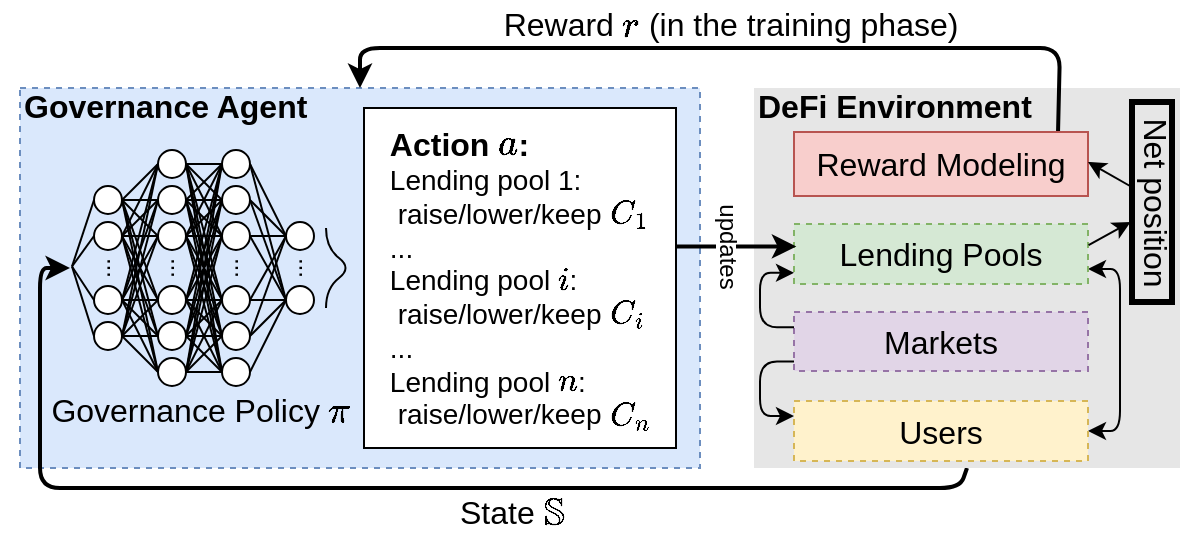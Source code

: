 <mxfile version="25.0.0" pages="4">
  <diagram id="4272RPaGkaUyrDDjrkst" name="rl-arc">
    <mxGraphModel dx="465" dy="284" grid="1" gridSize="10" guides="1" tooltips="1" connect="1" arrows="1" fold="1" page="1" pageScale="1" pageWidth="850" pageHeight="1100" math="1" shadow="0">
      <root>
        <mxCell id="0" />
        <mxCell id="1" parent="0" />
        <mxCell id="2o_N6vc0h0hXJFCRXrgt-1" value="&lt;b&gt;&lt;font style=&quot;font-size: 16px;&quot;&gt;Governance Agent&lt;/font&gt;&lt;/b&gt;" style="rounded=0;whiteSpace=wrap;html=1;strokeWidth=1;fillColor=#dae8fc;strokeColor=#6C8EBF;dashed=1;align=left;verticalAlign=top;spacingTop=-7;spacing=2;" parent="1" vertex="1">
          <mxGeometry x="110" y="110" width="340" height="190" as="geometry" />
        </mxCell>
        <mxCell id="2o_N6vc0h0hXJFCRXrgt-158" value="&lt;font style=&quot;font-size: 16px;&quot;&gt;Governance Policy &lt;b&gt;&lt;i&gt;\(\pi\)&lt;/i&gt;&lt;/b&gt;&lt;br&gt;&lt;/font&gt;" style="text;html=1;resizable=0;points=[];autosize=1;align=center;verticalAlign=top;spacingTop=-4;" parent="1" vertex="1">
          <mxGeometry x="100" y="259" width="200" height="30" as="geometry" />
        </mxCell>
        <mxCell id="2o_N6vc0h0hXJFCRXrgt-160" value="" style="endArrow=classic;html=1;fontSize=10;exitX=0.5;exitY=1;exitDx=0;exitDy=0;strokeWidth=2;" parent="1" source="2o_N6vc0h0hXJFCRXrgt-2" edge="1">
          <mxGeometry width="50" height="50" relative="1" as="geometry">
            <mxPoint x="60" y="410" as="sourcePoint" />
            <mxPoint x="135" y="200" as="targetPoint" />
            <Array as="points">
              <mxPoint x="580" y="310" />
              <mxPoint x="120" y="310" />
              <mxPoint x="120" y="200" />
            </Array>
          </mxGeometry>
        </mxCell>
        <mxCell id="2o_N6vc0h0hXJFCRXrgt-167" value="&lt;font style=&quot;font-size: 16px;&quot;&gt;Reward \(r\)&amp;nbsp;(in the training phase)&lt;/font&gt;" style="text;html=1;resizable=0;points=[];autosize=1;align=center;verticalAlign=top;spacingTop=-4;fontSize=10;" parent="1" vertex="1">
          <mxGeometry x="330" y="66" width="270" height="30" as="geometry" />
        </mxCell>
        <mxCell id="2o_N6vc0h0hXJFCRXrgt-168" value="&lt;font style=&quot;font-size: 16px;&quot;&gt;State \(\mathbb{S}\)&lt;br&gt;&lt;/font&gt;" style="text;html=1;resizable=0;points=[];autosize=1;align=left;verticalAlign=top;spacingTop=-4;" parent="1" vertex="1">
          <mxGeometry x="328" y="310" width="160" height="30" as="geometry" />
        </mxCell>
        <mxCell id="2o_N6vc0h0hXJFCRXrgt-2" value="&lt;b style=&quot;text-wrap-mode: nowrap; font-size: 16px;&quot;&gt;DeFi Environment&lt;/b&gt;" style="rounded=0;whiteSpace=wrap;html=1;strokeWidth=3;fillColor=#E6E6E6;align=left;verticalAlign=top;fontColor=default;labelBackgroundColor=none;strokeColor=none;spacingTop=-7;" parent="1" vertex="1">
          <mxGeometry x="477" y="110" width="213" height="190" as="geometry" />
        </mxCell>
        <mxCell id="2o_N6vc0h0hXJFCRXrgt-135" value="" style="curved=1;endArrow=none;html=1;fontSize=10;endFill=0;" parent="1" edge="1">
          <mxGeometry width="50" height="50" relative="1" as="geometry">
            <mxPoint x="263" y="220" as="sourcePoint" />
            <mxPoint x="263" y="180" as="targetPoint" />
            <Array as="points">
              <mxPoint x="263" y="210" />
              <mxPoint x="276" y="200" />
              <mxPoint x="263" y="190" />
            </Array>
          </mxGeometry>
        </mxCell>
        <mxCell id="2o_N6vc0h0hXJFCRXrgt-128" value="" style="endArrow=none;html=1;fontSize=10;entryX=1;entryY=0.5;entryDx=0;entryDy=0;exitX=0;exitY=0.5;exitDx=0;exitDy=0;" parent="1" source="2o_N6vc0h0hXJFCRXrgt-12" edge="1">
          <mxGeometry width="50" height="50" relative="1" as="geometry">
            <mxPoint x="56" y="338" as="sourcePoint" />
            <mxPoint x="136.0" y="199.25" as="targetPoint" />
          </mxGeometry>
        </mxCell>
        <mxCell id="2o_N6vc0h0hXJFCRXrgt-129" value="" style="endArrow=none;html=1;fontSize=10;entryX=1;entryY=0.5;entryDx=0;entryDy=0;exitX=0;exitY=0.5;exitDx=0;exitDy=0;" parent="1" source="2o_N6vc0h0hXJFCRXrgt-13" edge="1">
          <mxGeometry width="50" height="50" relative="1" as="geometry">
            <mxPoint x="157.0" y="183" as="sourcePoint" />
            <mxPoint x="136.0" y="199.25" as="targetPoint" />
          </mxGeometry>
        </mxCell>
        <mxCell id="2o_N6vc0h0hXJFCRXrgt-17" value="..." style="text;html=1;resizable=0;points=[];autosize=1;align=left;verticalAlign=top;spacingTop=-4;rotation=-90;" parent="1" vertex="1">
          <mxGeometry x="136" y="182" width="30" height="20" as="geometry" />
        </mxCell>
        <mxCell id="2o_N6vc0h0hXJFCRXrgt-12" value="" style="ellipse;whiteSpace=wrap;html=1;aspect=fixed;" parent="1" vertex="1">
          <mxGeometry x="147" y="159" width="14" height="14" as="geometry" />
        </mxCell>
        <mxCell id="2o_N6vc0h0hXJFCRXrgt-13" value="" style="ellipse;whiteSpace=wrap;html=1;aspect=fixed;" parent="1" vertex="1">
          <mxGeometry x="147" y="177" width="14" height="14" as="geometry" />
        </mxCell>
        <mxCell id="2o_N6vc0h0hXJFCRXrgt-19" value="" style="ellipse;whiteSpace=wrap;html=1;aspect=fixed;" parent="1" vertex="1">
          <mxGeometry x="179" y="159" width="14" height="14" as="geometry" />
        </mxCell>
        <mxCell id="2o_N6vc0h0hXJFCRXrgt-20" value="" style="ellipse;whiteSpace=wrap;html=1;aspect=fixed;" parent="1" vertex="1">
          <mxGeometry x="179" y="177" width="14" height="14" as="geometry" />
        </mxCell>
        <mxCell id="2o_N6vc0h0hXJFCRXrgt-22" value="" style="ellipse;whiteSpace=wrap;html=1;aspect=fixed;" parent="1" vertex="1">
          <mxGeometry x="179" y="209" width="14" height="14" as="geometry" />
        </mxCell>
        <mxCell id="2o_N6vc0h0hXJFCRXrgt-37" value="" style="endArrow=none;html=1;entryX=1;entryY=0.5;entryDx=0;entryDy=0;exitX=0;exitY=0.5;exitDx=0;exitDy=0;fontSize=10;" parent="1" source="2o_N6vc0h0hXJFCRXrgt-19" target="2o_N6vc0h0hXJFCRXrgt-12" edge="1">
          <mxGeometry width="50" height="50" relative="1" as="geometry">
            <mxPoint x="237.0" y="343" as="sourcePoint" />
            <mxPoint x="221.0" y="334" as="targetPoint" />
          </mxGeometry>
        </mxCell>
        <mxCell id="2o_N6vc0h0hXJFCRXrgt-38" value="" style="endArrow=none;html=1;entryX=1;entryY=0.5;entryDx=0;entryDy=0;exitX=0;exitY=0.5;exitDx=0;exitDy=0;fontSize=10;" parent="1" source="2o_N6vc0h0hXJFCRXrgt-20" target="2o_N6vc0h0hXJFCRXrgt-12" edge="1">
          <mxGeometry width="50" height="50" relative="1" as="geometry">
            <mxPoint x="261" y="256.5" as="sourcePoint" />
            <mxPoint x="231.0" y="344" as="targetPoint" />
          </mxGeometry>
        </mxCell>
        <mxCell id="2o_N6vc0h0hXJFCRXrgt-39" value="" style="endArrow=none;html=1;exitX=0;exitY=0.5;exitDx=0;exitDy=0;entryX=1;entryY=0.5;entryDx=0;entryDy=0;fontSize=10;" parent="1" source="2o_N6vc0h0hXJFCRXrgt-22" target="2o_N6vc0h0hXJFCRXrgt-12" edge="1">
          <mxGeometry width="50" height="50" relative="1" as="geometry">
            <mxPoint x="187.0" y="194" as="sourcePoint" />
            <mxPoint x="241" y="206.5" as="targetPoint" />
          </mxGeometry>
        </mxCell>
        <mxCell id="2o_N6vc0h0hXJFCRXrgt-40" value="" style="endArrow=none;html=1;exitX=0;exitY=0.5;exitDx=0;exitDy=0;entryX=1;entryY=0.5;entryDx=0;entryDy=0;fontSize=10;" parent="1" source="2o_N6vc0h0hXJFCRXrgt-19" target="2o_N6vc0h0hXJFCRXrgt-13" edge="1">
          <mxGeometry width="50" height="50" relative="1" as="geometry">
            <mxPoint x="197.0" y="204" as="sourcePoint" />
            <mxPoint x="221" y="193.5" as="targetPoint" />
          </mxGeometry>
        </mxCell>
        <mxCell id="2o_N6vc0h0hXJFCRXrgt-41" value="" style="endArrow=none;html=1;entryX=1;entryY=0.5;entryDx=0;entryDy=0;exitX=0;exitY=0.5;exitDx=0;exitDy=0;fontSize=10;" parent="1" source="2o_N6vc0h0hXJFCRXrgt-20" target="2o_N6vc0h0hXJFCRXrgt-13" edge="1">
          <mxGeometry width="50" height="50" relative="1" as="geometry">
            <mxPoint x="207.0" y="214" as="sourcePoint" />
            <mxPoint x="191.0" y="203" as="targetPoint" />
          </mxGeometry>
        </mxCell>
        <mxCell id="2o_N6vc0h0hXJFCRXrgt-42" value="" style="endArrow=none;html=1;entryX=1;entryY=0.5;entryDx=0;entryDy=0;exitX=0;exitY=0.5;exitDx=0;exitDy=0;fontSize=10;" parent="1" source="2o_N6vc0h0hXJFCRXrgt-22" target="2o_N6vc0h0hXJFCRXrgt-13" edge="1">
          <mxGeometry width="50" height="50" relative="1" as="geometry">
            <mxPoint x="217.0" y="224" as="sourcePoint" />
            <mxPoint x="201.0" y="213" as="targetPoint" />
          </mxGeometry>
        </mxCell>
        <mxCell id="2o_N6vc0h0hXJFCRXrgt-47" value="" style="ellipse;whiteSpace=wrap;html=1;aspect=fixed;" parent="1" vertex="1">
          <mxGeometry x="211" y="159" width="14" height="14" as="geometry" />
        </mxCell>
        <mxCell id="2o_N6vc0h0hXJFCRXrgt-48" value="" style="ellipse;whiteSpace=wrap;html=1;aspect=fixed;" parent="1" vertex="1">
          <mxGeometry x="211" y="177" width="14" height="14" as="geometry" />
        </mxCell>
        <mxCell id="2o_N6vc0h0hXJFCRXrgt-66" value="" style="endArrow=none;html=1;entryX=1;entryY=0.5;entryDx=0;entryDy=0;exitX=0;exitY=0.5;exitDx=0;exitDy=0;" parent="1" source="2o_N6vc0h0hXJFCRXrgt-48" target="2o_N6vc0h0hXJFCRXrgt-22" edge="1">
          <mxGeometry width="50" height="50" relative="1" as="geometry">
            <mxPoint x="327.0" y="321" as="sourcePoint" />
            <mxPoint x="311.0" y="278" as="targetPoint" />
          </mxGeometry>
        </mxCell>
        <mxCell id="2o_N6vc0h0hXJFCRXrgt-67" value="" style="endArrow=none;html=1;entryX=1;entryY=0.5;entryDx=0;entryDy=0;exitX=0;exitY=0.5;exitDx=0;exitDy=0;" parent="1" source="2o_N6vc0h0hXJFCRXrgt-47" target="2o_N6vc0h0hXJFCRXrgt-22" edge="1">
          <mxGeometry width="50" height="50" relative="1" as="geometry">
            <mxPoint x="337.0" y="331" as="sourcePoint" />
            <mxPoint x="321.0" y="288" as="targetPoint" />
          </mxGeometry>
        </mxCell>
        <mxCell id="2o_N6vc0h0hXJFCRXrgt-68" value="" style="endArrow=none;html=1;entryX=1;entryY=0.5;entryDx=0;entryDy=0;exitX=0;exitY=0.5;exitDx=0;exitDy=0;" parent="1" source="2o_N6vc0h0hXJFCRXrgt-47" target="2o_N6vc0h0hXJFCRXrgt-19" edge="1">
          <mxGeometry width="50" height="50" relative="1" as="geometry">
            <mxPoint x="347.0" y="341" as="sourcePoint" />
            <mxPoint x="331.0" y="298" as="targetPoint" />
          </mxGeometry>
        </mxCell>
        <mxCell id="2o_N6vc0h0hXJFCRXrgt-69" value="" style="endArrow=none;html=1;entryX=1;entryY=0.5;entryDx=0;entryDy=0;exitX=0;exitY=0.5;exitDx=0;exitDy=0;" parent="1" source="2o_N6vc0h0hXJFCRXrgt-48" target="2o_N6vc0h0hXJFCRXrgt-19" edge="1">
          <mxGeometry width="50" height="50" relative="1" as="geometry">
            <mxPoint x="357.0" y="351" as="sourcePoint" />
            <mxPoint x="341.0" y="308" as="targetPoint" />
          </mxGeometry>
        </mxCell>
        <mxCell id="2o_N6vc0h0hXJFCRXrgt-72" value="" style="endArrow=none;html=1;entryX=1;entryY=0.5;entryDx=0;entryDy=0;exitX=0;exitY=0.5;exitDx=0;exitDy=0;" parent="1" source="2o_N6vc0h0hXJFCRXrgt-47" target="2o_N6vc0h0hXJFCRXrgt-20" edge="1">
          <mxGeometry width="50" height="50" relative="1" as="geometry">
            <mxPoint x="237.0" y="214" as="sourcePoint" />
            <mxPoint x="221.0" y="196.0" as="targetPoint" />
          </mxGeometry>
        </mxCell>
        <mxCell id="2o_N6vc0h0hXJFCRXrgt-73" value="" style="endArrow=none;html=1;entryX=1;entryY=0.5;entryDx=0;entryDy=0;exitX=0;exitY=0.5;exitDx=0;exitDy=0;" parent="1" source="2o_N6vc0h0hXJFCRXrgt-48" target="2o_N6vc0h0hXJFCRXrgt-20" edge="1">
          <mxGeometry width="50" height="50" relative="1" as="geometry">
            <mxPoint x="247.0" y="224" as="sourcePoint" />
            <mxPoint x="231.0" y="206.0" as="targetPoint" />
          </mxGeometry>
        </mxCell>
        <mxCell id="2o_N6vc0h0hXJFCRXrgt-109" value="" style="endArrow=none;html=1;fontSize=10;entryX=1;entryY=0.5;entryDx=0;entryDy=0;exitX=0;exitY=0.5;exitDx=0;exitDy=0;" parent="1" edge="1">
          <mxGeometry width="50" height="50" relative="1" as="geometry">
            <mxPoint x="286.0" y="181.5" as="sourcePoint" />
            <mxPoint x="342" y="176.5" as="targetPoint" />
          </mxGeometry>
        </mxCell>
        <mxCell id="ho-afcCtaLFZiFDd-naJ-169" value="" style="ellipse;whiteSpace=wrap;html=1;aspect=fixed;" parent="1" vertex="1">
          <mxGeometry x="179" y="141" width="14" height="14" as="geometry" />
        </mxCell>
        <mxCell id="ho-afcCtaLFZiFDd-naJ-170" value="" style="ellipse;whiteSpace=wrap;html=1;aspect=fixed;" parent="1" vertex="1">
          <mxGeometry x="179" y="227" width="14" height="14" as="geometry" />
        </mxCell>
        <mxCell id="ho-afcCtaLFZiFDd-naJ-171" value="" style="ellipse;whiteSpace=wrap;html=1;aspect=fixed;" parent="1" vertex="1">
          <mxGeometry x="179" y="245" width="14" height="14" as="geometry" />
        </mxCell>
        <mxCell id="ho-afcCtaLFZiFDd-naJ-172" value="" style="ellipse;whiteSpace=wrap;html=1;aspect=fixed;" parent="1" vertex="1">
          <mxGeometry x="211" y="141" width="14" height="14" as="geometry" />
        </mxCell>
        <mxCell id="ho-afcCtaLFZiFDd-naJ-173" value="" style="ellipse;whiteSpace=wrap;html=1;aspect=fixed;" parent="1" vertex="1">
          <mxGeometry x="211" y="209" width="14" height="14" as="geometry" />
        </mxCell>
        <mxCell id="ho-afcCtaLFZiFDd-naJ-174" value="" style="ellipse;whiteSpace=wrap;html=1;aspect=fixed;" parent="1" vertex="1">
          <mxGeometry x="211" y="227" width="14" height="14" as="geometry" />
        </mxCell>
        <mxCell id="ho-afcCtaLFZiFDd-naJ-175" value="" style="ellipse;whiteSpace=wrap;html=1;aspect=fixed;" parent="1" vertex="1">
          <mxGeometry x="211" y="245" width="14" height="14" as="geometry" />
        </mxCell>
        <mxCell id="ho-afcCtaLFZiFDd-naJ-176" value="" style="ellipse;whiteSpace=wrap;html=1;aspect=fixed;" parent="1" vertex="1">
          <mxGeometry x="147" y="209" width="14" height="14" as="geometry" />
        </mxCell>
        <mxCell id="ho-afcCtaLFZiFDd-naJ-177" value="" style="ellipse;whiteSpace=wrap;html=1;aspect=fixed;" parent="1" vertex="1">
          <mxGeometry x="147" y="227" width="14" height="14" as="geometry" />
        </mxCell>
        <mxCell id="ho-afcCtaLFZiFDd-naJ-180" value="" style="endArrow=none;html=1;exitX=0;exitY=0.5;exitDx=0;exitDy=0;entryX=1;entryY=0.5;entryDx=0;entryDy=0;" parent="1" source="ho-afcCtaLFZiFDd-naJ-178" target="2o_N6vc0h0hXJFCRXrgt-48" edge="1">
          <mxGeometry width="50" height="50" relative="1" as="geometry">
            <mxPoint x="239" y="173" as="sourcePoint" />
            <mxPoint x="225" y="167" as="targetPoint" />
          </mxGeometry>
        </mxCell>
        <mxCell id="ho-afcCtaLFZiFDd-naJ-178" value="" style="ellipse;whiteSpace=wrap;html=1;aspect=fixed;" parent="1" vertex="1">
          <mxGeometry x="243" y="177" width="14" height="14" as="geometry" />
        </mxCell>
        <mxCell id="ho-afcCtaLFZiFDd-naJ-181" value="" style="ellipse;whiteSpace=wrap;html=1;aspect=fixed;" parent="1" vertex="1">
          <mxGeometry x="243" y="209" width="14" height="14" as="geometry" />
        </mxCell>
        <mxCell id="ho-afcCtaLFZiFDd-naJ-184" value="" style="endArrow=none;html=1;entryX=1;entryY=0.5;entryDx=0;entryDy=0;exitX=0;exitY=0.5;exitDx=0;exitDy=0;" parent="1" source="ho-afcCtaLFZiFDd-naJ-178" target="2o_N6vc0h0hXJFCRXrgt-47" edge="1">
          <mxGeometry width="50" height="50" relative="1" as="geometry">
            <mxPoint x="259" y="170" as="sourcePoint" />
            <mxPoint x="235.0" y="194.0" as="targetPoint" />
          </mxGeometry>
        </mxCell>
        <mxCell id="ho-afcCtaLFZiFDd-naJ-185" value="" style="endArrow=none;html=1;entryX=1;entryY=0.5;entryDx=0;entryDy=0;exitX=0;exitY=0.5;exitDx=0;exitDy=0;" parent="1" source="ho-afcCtaLFZiFDd-naJ-178" target="ho-afcCtaLFZiFDd-naJ-172" edge="1">
          <mxGeometry width="50" height="50" relative="1" as="geometry">
            <mxPoint x="253.0" y="194" as="sourcePoint" />
            <mxPoint x="235.0" y="176.0" as="targetPoint" />
          </mxGeometry>
        </mxCell>
        <mxCell id="ho-afcCtaLFZiFDd-naJ-186" value="" style="endArrow=none;html=1;entryX=0;entryY=0.5;entryDx=0;entryDy=0;exitX=1;exitY=0.5;exitDx=0;exitDy=0;" parent="1" source="ho-afcCtaLFZiFDd-naJ-173" target="ho-afcCtaLFZiFDd-naJ-178" edge="1">
          <mxGeometry width="50" height="50" relative="1" as="geometry">
            <mxPoint x="253.0" y="194" as="sourcePoint" />
            <mxPoint x="235.0" y="158" as="targetPoint" />
          </mxGeometry>
        </mxCell>
        <mxCell id="ho-afcCtaLFZiFDd-naJ-187" value="" style="endArrow=none;html=1;entryX=0;entryY=0.5;entryDx=0;entryDy=0;exitX=1;exitY=0.5;exitDx=0;exitDy=0;" parent="1" source="ho-afcCtaLFZiFDd-naJ-174" target="ho-afcCtaLFZiFDd-naJ-178" edge="1">
          <mxGeometry width="50" height="50" relative="1" as="geometry">
            <mxPoint x="235.0" y="227.0" as="sourcePoint" />
            <mxPoint x="253.0" y="194" as="targetPoint" />
          </mxGeometry>
        </mxCell>
        <mxCell id="ho-afcCtaLFZiFDd-naJ-188" value="" style="endArrow=none;html=1;entryX=1;entryY=0.5;entryDx=0;entryDy=0;exitX=0;exitY=0.5;exitDx=0;exitDy=0;" parent="1" source="ho-afcCtaLFZiFDd-naJ-181" target="ho-afcCtaLFZiFDd-naJ-172" edge="1">
          <mxGeometry width="50" height="50" relative="1" as="geometry">
            <mxPoint x="235.0" y="245" as="sourcePoint" />
            <mxPoint x="253.0" y="194" as="targetPoint" />
          </mxGeometry>
        </mxCell>
        <mxCell id="ho-afcCtaLFZiFDd-naJ-189" value="" style="endArrow=none;html=1;entryX=1;entryY=0.5;entryDx=0;entryDy=0;exitX=0;exitY=0.5;exitDx=0;exitDy=0;" parent="1" source="ho-afcCtaLFZiFDd-naJ-181" target="2o_N6vc0h0hXJFCRXrgt-47" edge="1">
          <mxGeometry width="50" height="50" relative="1" as="geometry">
            <mxPoint x="253.0" y="226" as="sourcePoint" />
            <mxPoint x="235.0" y="158" as="targetPoint" />
          </mxGeometry>
        </mxCell>
        <mxCell id="ho-afcCtaLFZiFDd-naJ-190" value="" style="endArrow=none;html=1;entryX=1;entryY=0.5;entryDx=0;entryDy=0;exitX=0;exitY=0.5;exitDx=0;exitDy=0;" parent="1" source="ho-afcCtaLFZiFDd-naJ-181" target="2o_N6vc0h0hXJFCRXrgt-48" edge="1">
          <mxGeometry width="50" height="50" relative="1" as="geometry">
            <mxPoint x="253.0" y="226" as="sourcePoint" />
            <mxPoint x="235.0" y="176" as="targetPoint" />
          </mxGeometry>
        </mxCell>
        <mxCell id="ho-afcCtaLFZiFDd-naJ-191" value="" style="endArrow=none;html=1;entryX=1;entryY=0.5;entryDx=0;entryDy=0;exitX=0;exitY=0.5;exitDx=0;exitDy=0;" parent="1" source="ho-afcCtaLFZiFDd-naJ-181" target="ho-afcCtaLFZiFDd-naJ-173" edge="1">
          <mxGeometry width="50" height="50" relative="1" as="geometry">
            <mxPoint x="263.0" y="236" as="sourcePoint" />
            <mxPoint x="245.0" y="186" as="targetPoint" />
          </mxGeometry>
        </mxCell>
        <mxCell id="ho-afcCtaLFZiFDd-naJ-192" value="" style="endArrow=none;html=1;entryX=1;entryY=0.5;entryDx=0;entryDy=0;exitX=0;exitY=0.5;exitDx=0;exitDy=0;" parent="1" source="ho-afcCtaLFZiFDd-naJ-181" target="ho-afcCtaLFZiFDd-naJ-174" edge="1">
          <mxGeometry width="50" height="50" relative="1" as="geometry">
            <mxPoint x="253.0" y="226" as="sourcePoint" />
            <mxPoint x="235.0" y="227.0" as="targetPoint" />
          </mxGeometry>
        </mxCell>
        <mxCell id="ho-afcCtaLFZiFDd-naJ-193" value="" style="endArrow=none;html=1;entryX=1;entryY=0.5;entryDx=0;entryDy=0;exitX=0;exitY=0.5;exitDx=0;exitDy=0;" parent="1" source="ho-afcCtaLFZiFDd-naJ-181" target="ho-afcCtaLFZiFDd-naJ-175" edge="1">
          <mxGeometry width="50" height="50" relative="1" as="geometry">
            <mxPoint x="253.0" y="226" as="sourcePoint" />
            <mxPoint x="235.0" y="245" as="targetPoint" />
          </mxGeometry>
        </mxCell>
        <mxCell id="ho-afcCtaLFZiFDd-naJ-194" value="" style="endArrow=none;html=1;entryX=1;entryY=0.5;entryDx=0;entryDy=0;exitX=0;exitY=0.5;exitDx=0;exitDy=0;" parent="1" source="ho-afcCtaLFZiFDd-naJ-172" target="ho-afcCtaLFZiFDd-naJ-169" edge="1">
          <mxGeometry width="50" height="50" relative="1" as="geometry">
            <mxPoint x="221.0" y="194" as="sourcePoint" />
            <mxPoint x="203.0" y="176.0" as="targetPoint" />
          </mxGeometry>
        </mxCell>
        <mxCell id="ho-afcCtaLFZiFDd-naJ-195" value="" style="endArrow=none;html=1;entryX=1;entryY=0.5;entryDx=0;entryDy=0;exitX=0;exitY=0.5;exitDx=0;exitDy=0;" parent="1" source="2o_N6vc0h0hXJFCRXrgt-47" target="ho-afcCtaLFZiFDd-naJ-169" edge="1">
          <mxGeometry width="50" height="50" relative="1" as="geometry">
            <mxPoint x="221.0" y="158" as="sourcePoint" />
            <mxPoint x="203.0" y="158" as="targetPoint" />
          </mxGeometry>
        </mxCell>
        <mxCell id="ho-afcCtaLFZiFDd-naJ-196" value="" style="endArrow=none;html=1;entryX=1;entryY=0.5;entryDx=0;entryDy=0;exitX=0;exitY=0.5;exitDx=0;exitDy=0;" parent="1" source="ho-afcCtaLFZiFDd-naJ-173" target="2o_N6vc0h0hXJFCRXrgt-19" edge="1">
          <mxGeometry width="50" height="50" relative="1" as="geometry">
            <mxPoint x="221.0" y="176.0" as="sourcePoint" />
            <mxPoint x="203.0" y="158" as="targetPoint" />
          </mxGeometry>
        </mxCell>
        <mxCell id="ho-afcCtaLFZiFDd-naJ-197" value="" style="endArrow=none;html=1;entryX=1;entryY=0.5;entryDx=0;entryDy=0;exitX=0;exitY=0.5;exitDx=0;exitDy=0;" parent="1" source="2o_N6vc0h0hXJFCRXrgt-48" target="ho-afcCtaLFZiFDd-naJ-169" edge="1">
          <mxGeometry width="50" height="50" relative="1" as="geometry">
            <mxPoint x="279" y="170" as="sourcePoint" />
            <mxPoint x="203.0" y="176.0" as="targetPoint" />
          </mxGeometry>
        </mxCell>
        <mxCell id="ho-afcCtaLFZiFDd-naJ-198" value="" style="endArrow=none;html=1;entryX=1;entryY=0.5;entryDx=0;entryDy=0;exitX=0;exitY=0.5;exitDx=0;exitDy=0;" parent="1" source="ho-afcCtaLFZiFDd-naJ-173" target="ho-afcCtaLFZiFDd-naJ-169" edge="1">
          <mxGeometry width="50" height="50" relative="1" as="geometry">
            <mxPoint x="221.0" y="194" as="sourcePoint" />
            <mxPoint x="203.0" y="158" as="targetPoint" />
          </mxGeometry>
        </mxCell>
        <mxCell id="ho-afcCtaLFZiFDd-naJ-199" value="" style="endArrow=none;html=1;entryX=1;entryY=0.5;entryDx=0;entryDy=0;exitX=0;exitY=0.5;exitDx=0;exitDy=0;" parent="1" source="ho-afcCtaLFZiFDd-naJ-174" target="ho-afcCtaLFZiFDd-naJ-169" edge="1">
          <mxGeometry width="50" height="50" relative="1" as="geometry">
            <mxPoint x="221.0" y="227" as="sourcePoint" />
            <mxPoint x="203.0" y="158" as="targetPoint" />
          </mxGeometry>
        </mxCell>
        <mxCell id="ho-afcCtaLFZiFDd-naJ-200" value="" style="endArrow=none;html=1;entryX=1;entryY=0.5;entryDx=0;entryDy=0;exitX=0;exitY=0.5;exitDx=0;exitDy=0;" parent="1" source="ho-afcCtaLFZiFDd-naJ-175" target="ho-afcCtaLFZiFDd-naJ-169" edge="1">
          <mxGeometry width="50" height="50" relative="1" as="geometry">
            <mxPoint x="221.0" y="245" as="sourcePoint" />
            <mxPoint x="203.0" y="158" as="targetPoint" />
          </mxGeometry>
        </mxCell>
        <mxCell id="ho-afcCtaLFZiFDd-naJ-201" value="" style="endArrow=none;html=1;entryX=1;entryY=0.5;entryDx=0;entryDy=0;exitX=0;exitY=0.5;exitDx=0;exitDy=0;" parent="1" source="ho-afcCtaLFZiFDd-naJ-172" target="2o_N6vc0h0hXJFCRXrgt-19" edge="1">
          <mxGeometry width="50" height="50" relative="1" as="geometry">
            <mxPoint x="221.0" y="176.0" as="sourcePoint" />
            <mxPoint x="203.0" y="176.0" as="targetPoint" />
          </mxGeometry>
        </mxCell>
        <mxCell id="ho-afcCtaLFZiFDd-naJ-202" value="" style="endArrow=none;html=1;entryX=1;entryY=0.5;entryDx=0;entryDy=0;exitX=0;exitY=0.5;exitDx=0;exitDy=0;" parent="1" source="ho-afcCtaLFZiFDd-naJ-174" target="2o_N6vc0h0hXJFCRXrgt-19" edge="1">
          <mxGeometry width="50" height="50" relative="1" as="geometry">
            <mxPoint x="219" y="200" as="sourcePoint" />
            <mxPoint x="203.0" y="176" as="targetPoint" />
          </mxGeometry>
        </mxCell>
        <mxCell id="ho-afcCtaLFZiFDd-naJ-203" value="" style="endArrow=none;html=1;entryX=1;entryY=0.5;entryDx=0;entryDy=0;exitX=0;exitY=0.5;exitDx=0;exitDy=0;" parent="1" source="ho-afcCtaLFZiFDd-naJ-175" target="2o_N6vc0h0hXJFCRXrgt-19" edge="1">
          <mxGeometry width="50" height="50" relative="1" as="geometry">
            <mxPoint x="221.0" y="158" as="sourcePoint" />
            <mxPoint x="203.0" y="158" as="targetPoint" />
          </mxGeometry>
        </mxCell>
        <mxCell id="ho-afcCtaLFZiFDd-naJ-204" value="" style="endArrow=none;html=1;entryX=1;entryY=0.5;entryDx=0;entryDy=0;exitX=0;exitY=0.5;exitDx=0;exitDy=0;" parent="1" source="ho-afcCtaLFZiFDd-naJ-172" target="2o_N6vc0h0hXJFCRXrgt-20" edge="1">
          <mxGeometry width="50" height="50" relative="1" as="geometry">
            <mxPoint x="221.0" y="158" as="sourcePoint" />
            <mxPoint x="203.0" y="158" as="targetPoint" />
          </mxGeometry>
        </mxCell>
        <mxCell id="ho-afcCtaLFZiFDd-naJ-205" value="" style="endArrow=none;html=1;entryX=1;entryY=0.5;entryDx=0;entryDy=0;exitX=0;exitY=0.5;exitDx=0;exitDy=0;" parent="1" source="ho-afcCtaLFZiFDd-naJ-173" target="2o_N6vc0h0hXJFCRXrgt-20" edge="1">
          <mxGeometry width="50" height="50" relative="1" as="geometry">
            <mxPoint x="221.0" y="158" as="sourcePoint" />
            <mxPoint x="203.0" y="194" as="targetPoint" />
          </mxGeometry>
        </mxCell>
        <mxCell id="ho-afcCtaLFZiFDd-naJ-206" value="" style="endArrow=none;html=1;entryX=1;entryY=0.5;entryDx=0;entryDy=0;exitX=0;exitY=0.5;exitDx=0;exitDy=0;" parent="1" source="ho-afcCtaLFZiFDd-naJ-174" target="2o_N6vc0h0hXJFCRXrgt-20" edge="1">
          <mxGeometry width="50" height="50" relative="1" as="geometry">
            <mxPoint x="221.0" y="227.0" as="sourcePoint" />
            <mxPoint x="203.0" y="194" as="targetPoint" />
          </mxGeometry>
        </mxCell>
        <mxCell id="ho-afcCtaLFZiFDd-naJ-207" value="" style="endArrow=none;html=1;entryX=1;entryY=0.5;entryDx=0;entryDy=0;exitX=0;exitY=0.5;exitDx=0;exitDy=0;" parent="1" source="ho-afcCtaLFZiFDd-naJ-175" target="2o_N6vc0h0hXJFCRXrgt-20" edge="1">
          <mxGeometry width="50" height="50" relative="1" as="geometry">
            <mxPoint x="221.0" y="245.0" as="sourcePoint" />
            <mxPoint x="203.0" y="194" as="targetPoint" />
          </mxGeometry>
        </mxCell>
        <mxCell id="ho-afcCtaLFZiFDd-naJ-208" value="" style="endArrow=none;html=1;entryX=1;entryY=0.5;entryDx=0;entryDy=0;exitX=0;exitY=0.5;exitDx=0;exitDy=0;" parent="1" source="ho-afcCtaLFZiFDd-naJ-172" target="2o_N6vc0h0hXJFCRXrgt-22" edge="1">
          <mxGeometry width="50" height="50" relative="1" as="geometry">
            <mxPoint x="221.0" y="176" as="sourcePoint" />
            <mxPoint x="203.0" y="226" as="targetPoint" />
          </mxGeometry>
        </mxCell>
        <mxCell id="ho-afcCtaLFZiFDd-naJ-209" value="" style="endArrow=none;html=1;entryX=1;entryY=0.5;entryDx=0;entryDy=0;exitX=0;exitY=0.5;exitDx=0;exitDy=0;" parent="1" source="ho-afcCtaLFZiFDd-naJ-173" target="2o_N6vc0h0hXJFCRXrgt-22" edge="1">
          <mxGeometry width="50" height="50" relative="1" as="geometry">
            <mxPoint x="231.0" y="186" as="sourcePoint" />
            <mxPoint x="213.0" y="236" as="targetPoint" />
          </mxGeometry>
        </mxCell>
        <mxCell id="ho-afcCtaLFZiFDd-naJ-210" value="" style="endArrow=none;html=1;entryX=1;entryY=0.5;entryDx=0;entryDy=0;exitX=0;exitY=0.5;exitDx=0;exitDy=0;" parent="1" source="ho-afcCtaLFZiFDd-naJ-174" target="2o_N6vc0h0hXJFCRXrgt-22" edge="1">
          <mxGeometry width="50" height="50" relative="1" as="geometry">
            <mxPoint x="221.0" y="226.0" as="sourcePoint" />
            <mxPoint x="203.0" y="226.0" as="targetPoint" />
          </mxGeometry>
        </mxCell>
        <mxCell id="ho-afcCtaLFZiFDd-naJ-211" value="" style="endArrow=none;html=1;entryX=1;entryY=0.5;entryDx=0;entryDy=0;exitX=0;exitY=0.5;exitDx=0;exitDy=0;" parent="1" source="ho-afcCtaLFZiFDd-naJ-175" target="2o_N6vc0h0hXJFCRXrgt-22" edge="1">
          <mxGeometry width="50" height="50" relative="1" as="geometry">
            <mxPoint x="221.0" y="245.0" as="sourcePoint" />
            <mxPoint x="203.0" y="226.0" as="targetPoint" />
          </mxGeometry>
        </mxCell>
        <mxCell id="ho-afcCtaLFZiFDd-naJ-212" value="" style="endArrow=none;html=1;entryX=1;entryY=0.5;entryDx=0;entryDy=0;exitX=0;exitY=0.5;exitDx=0;exitDy=0;" parent="1" source="ho-afcCtaLFZiFDd-naJ-175" target="ho-afcCtaLFZiFDd-naJ-170" edge="1">
          <mxGeometry width="50" height="50" relative="1" as="geometry">
            <mxPoint x="221.0" y="263" as="sourcePoint" />
            <mxPoint x="203.0" y="226.0" as="targetPoint" />
          </mxGeometry>
        </mxCell>
        <mxCell id="ho-afcCtaLFZiFDd-naJ-213" value="" style="endArrow=none;html=1;entryX=1;entryY=0.5;entryDx=0;entryDy=0;exitX=0;exitY=0.5;exitDx=0;exitDy=0;" parent="1" source="ho-afcCtaLFZiFDd-naJ-174" target="ho-afcCtaLFZiFDd-naJ-170" edge="1">
          <mxGeometry width="50" height="50" relative="1" as="geometry">
            <mxPoint x="221.0" y="263" as="sourcePoint" />
            <mxPoint x="203.0" y="244.0" as="targetPoint" />
          </mxGeometry>
        </mxCell>
        <mxCell id="ho-afcCtaLFZiFDd-naJ-214" value="" style="endArrow=none;html=1;entryX=1;entryY=0.5;entryDx=0;entryDy=0;exitX=0;exitY=0.5;exitDx=0;exitDy=0;" parent="1" source="ho-afcCtaLFZiFDd-naJ-173" target="ho-afcCtaLFZiFDd-naJ-170" edge="1">
          <mxGeometry width="50" height="50" relative="1" as="geometry">
            <mxPoint x="221.0" y="245.0" as="sourcePoint" />
            <mxPoint x="203.0" y="244.0" as="targetPoint" />
          </mxGeometry>
        </mxCell>
        <mxCell id="ho-afcCtaLFZiFDd-naJ-215" value="" style="endArrow=none;html=1;entryX=1;entryY=0.5;entryDx=0;entryDy=0;exitX=0;exitY=0.5;exitDx=0;exitDy=0;" parent="1" source="2o_N6vc0h0hXJFCRXrgt-48" target="ho-afcCtaLFZiFDd-naJ-170" edge="1">
          <mxGeometry width="50" height="50" relative="1" as="geometry">
            <mxPoint x="221.0" y="244.0" as="sourcePoint" />
            <mxPoint x="203.0" y="244.0" as="targetPoint" />
          </mxGeometry>
        </mxCell>
        <mxCell id="ho-afcCtaLFZiFDd-naJ-216" value="" style="endArrow=none;html=1;entryX=1;entryY=0.5;entryDx=0;entryDy=0;exitX=0;exitY=0.5;exitDx=0;exitDy=0;" parent="1" source="2o_N6vc0h0hXJFCRXrgt-47" target="ho-afcCtaLFZiFDd-naJ-170" edge="1">
          <mxGeometry width="50" height="50" relative="1" as="geometry">
            <mxPoint x="221.0" y="263" as="sourcePoint" />
            <mxPoint x="203.0" y="244.0" as="targetPoint" />
          </mxGeometry>
        </mxCell>
        <mxCell id="ho-afcCtaLFZiFDd-naJ-217" value="" style="endArrow=none;html=1;entryX=1;entryY=0.5;entryDx=0;entryDy=0;exitX=0;exitY=0.5;exitDx=0;exitDy=0;" parent="1" source="ho-afcCtaLFZiFDd-naJ-172" target="ho-afcCtaLFZiFDd-naJ-170" edge="1">
          <mxGeometry width="50" height="50" relative="1" as="geometry">
            <mxPoint x="221.0" y="176.0" as="sourcePoint" />
            <mxPoint x="203.0" y="244.0" as="targetPoint" />
          </mxGeometry>
        </mxCell>
        <mxCell id="ho-afcCtaLFZiFDd-naJ-218" value="" style="endArrow=none;html=1;entryX=1;entryY=0.5;entryDx=0;entryDy=0;exitX=0;exitY=0.5;exitDx=0;exitDy=0;" parent="1" source="ho-afcCtaLFZiFDd-naJ-175" target="ho-afcCtaLFZiFDd-naJ-171" edge="1">
          <mxGeometry width="50" height="50" relative="1" as="geometry">
            <mxPoint x="221.0" y="263" as="sourcePoint" />
            <mxPoint x="203.0" y="244.0" as="targetPoint" />
          </mxGeometry>
        </mxCell>
        <mxCell id="ho-afcCtaLFZiFDd-naJ-219" value="" style="endArrow=none;html=1;entryX=1;entryY=0.5;entryDx=0;entryDy=0;exitX=0;exitY=0.5;exitDx=0;exitDy=0;" parent="1" source="ho-afcCtaLFZiFDd-naJ-174" target="ho-afcCtaLFZiFDd-naJ-171" edge="1">
          <mxGeometry width="50" height="50" relative="1" as="geometry">
            <mxPoint x="221.0" y="263" as="sourcePoint" />
            <mxPoint x="203.0" y="262" as="targetPoint" />
          </mxGeometry>
        </mxCell>
        <mxCell id="ho-afcCtaLFZiFDd-naJ-220" value="" style="endArrow=none;html=1;entryX=1;entryY=0.5;entryDx=0;entryDy=0;exitX=0;exitY=0.5;exitDx=0;exitDy=0;" parent="1" source="ho-afcCtaLFZiFDd-naJ-173" target="ho-afcCtaLFZiFDd-naJ-171" edge="1">
          <mxGeometry width="50" height="50" relative="1" as="geometry">
            <mxPoint x="221.0" y="244.0" as="sourcePoint" />
            <mxPoint x="203.0" y="262" as="targetPoint" />
          </mxGeometry>
        </mxCell>
        <mxCell id="ho-afcCtaLFZiFDd-naJ-221" value="" style="endArrow=none;html=1;entryX=1;entryY=0.5;entryDx=0;entryDy=0;exitX=0;exitY=0.5;exitDx=0;exitDy=0;" parent="1" source="2o_N6vc0h0hXJFCRXrgt-48" target="ho-afcCtaLFZiFDd-naJ-171" edge="1">
          <mxGeometry width="50" height="50" relative="1" as="geometry">
            <mxPoint x="221.0" y="226.0" as="sourcePoint" />
            <mxPoint x="203.0" y="262" as="targetPoint" />
          </mxGeometry>
        </mxCell>
        <mxCell id="ho-afcCtaLFZiFDd-naJ-222" value="" style="endArrow=none;html=1;entryX=1;entryY=0.5;entryDx=0;entryDy=0;exitX=0;exitY=0.5;exitDx=0;exitDy=0;" parent="1" source="2o_N6vc0h0hXJFCRXrgt-47" target="ho-afcCtaLFZiFDd-naJ-171" edge="1">
          <mxGeometry width="50" height="50" relative="1" as="geometry">
            <mxPoint x="221.0" y="194.0" as="sourcePoint" />
            <mxPoint x="203.0" y="262" as="targetPoint" />
          </mxGeometry>
        </mxCell>
        <mxCell id="ho-afcCtaLFZiFDd-naJ-223" value="" style="endArrow=none;html=1;entryX=1;entryY=0.5;entryDx=0;entryDy=0;exitX=0;exitY=0.5;exitDx=0;exitDy=0;" parent="1" source="ho-afcCtaLFZiFDd-naJ-172" target="ho-afcCtaLFZiFDd-naJ-171" edge="1">
          <mxGeometry width="50" height="50" relative="1" as="geometry">
            <mxPoint x="221.0" y="176.0" as="sourcePoint" />
            <mxPoint x="203.0" y="262" as="targetPoint" />
          </mxGeometry>
        </mxCell>
        <mxCell id="ho-afcCtaLFZiFDd-naJ-224" value="" style="endArrow=none;html=1;entryX=1;entryY=0.5;entryDx=0;entryDy=0;exitX=0;exitY=0.5;exitDx=0;exitDy=0;fontSize=10;" parent="1" source="ho-afcCtaLFZiFDd-naJ-169" target="2o_N6vc0h0hXJFCRXrgt-12" edge="1">
          <mxGeometry width="50" height="50" relative="1" as="geometry">
            <mxPoint x="189.0" y="176" as="sourcePoint" />
            <mxPoint x="171" y="176" as="targetPoint" />
          </mxGeometry>
        </mxCell>
        <mxCell id="ho-afcCtaLFZiFDd-naJ-225" value="" style="endArrow=none;html=1;entryX=1;entryY=0.5;entryDx=0;entryDy=0;exitX=0;exitY=0.5;exitDx=0;exitDy=0;fontSize=10;" parent="1" source="ho-afcCtaLFZiFDd-naJ-170" target="2o_N6vc0h0hXJFCRXrgt-12" edge="1">
          <mxGeometry width="50" height="50" relative="1" as="geometry">
            <mxPoint x="189.0" y="158" as="sourcePoint" />
            <mxPoint x="171" y="176" as="targetPoint" />
          </mxGeometry>
        </mxCell>
        <mxCell id="ho-afcCtaLFZiFDd-naJ-226" value="" style="endArrow=none;html=1;entryX=1;entryY=0.5;entryDx=0;entryDy=0;exitX=0;exitY=0.5;exitDx=0;exitDy=0;fontSize=10;" parent="1" source="ho-afcCtaLFZiFDd-naJ-171" target="2o_N6vc0h0hXJFCRXrgt-12" edge="1">
          <mxGeometry width="50" height="50" relative="1" as="geometry">
            <mxPoint x="189.0" y="244.0" as="sourcePoint" />
            <mxPoint x="171.0" y="176.0" as="targetPoint" />
          </mxGeometry>
        </mxCell>
        <mxCell id="ho-afcCtaLFZiFDd-naJ-227" value="" style="endArrow=none;html=1;entryX=1;entryY=0.5;entryDx=0;entryDy=0;exitX=0;exitY=0.5;exitDx=0;exitDy=0;fontSize=10;" parent="1" source="ho-afcCtaLFZiFDd-naJ-170" target="2o_N6vc0h0hXJFCRXrgt-13" edge="1">
          <mxGeometry width="50" height="50" relative="1" as="geometry">
            <mxPoint x="189.0" y="158" as="sourcePoint" />
            <mxPoint x="171.0" y="176.0" as="targetPoint" />
          </mxGeometry>
        </mxCell>
        <mxCell id="ho-afcCtaLFZiFDd-naJ-228" value="" style="endArrow=none;html=1;entryX=1;entryY=0.5;entryDx=0;entryDy=0;exitX=0;exitY=0.5;exitDx=0;exitDy=0;fontSize=10;" parent="1" source="ho-afcCtaLFZiFDd-naJ-171" target="2o_N6vc0h0hXJFCRXrgt-13" edge="1">
          <mxGeometry width="50" height="50" relative="1" as="geometry">
            <mxPoint x="189.0" y="244.0" as="sourcePoint" />
            <mxPoint x="171.0" y="194.0" as="targetPoint" />
          </mxGeometry>
        </mxCell>
        <mxCell id="ho-afcCtaLFZiFDd-naJ-229" value="" style="endArrow=none;html=1;entryX=1;entryY=0.5;entryDx=0;entryDy=0;exitX=0;exitY=0.5;exitDx=0;exitDy=0;fontSize=10;" parent="1" source="2o_N6vc0h0hXJFCRXrgt-22" target="ho-afcCtaLFZiFDd-naJ-176" edge="1">
          <mxGeometry width="50" height="50" relative="1" as="geometry">
            <mxPoint x="189.0" y="262" as="sourcePoint" />
            <mxPoint x="171.0" y="194.0" as="targetPoint" />
          </mxGeometry>
        </mxCell>
        <mxCell id="ho-afcCtaLFZiFDd-naJ-230" value="" style="endArrow=none;html=1;entryX=1;entryY=0.5;entryDx=0;entryDy=0;exitX=0;exitY=0.5;exitDx=0;exitDy=0;fontSize=10;" parent="1" source="2o_N6vc0h0hXJFCRXrgt-20" target="ho-afcCtaLFZiFDd-naJ-176" edge="1">
          <mxGeometry width="50" height="50" relative="1" as="geometry">
            <mxPoint x="189.0" y="226.0" as="sourcePoint" />
            <mxPoint x="171.0" y="227" as="targetPoint" />
          </mxGeometry>
        </mxCell>
        <mxCell id="ho-afcCtaLFZiFDd-naJ-231" value="" style="endArrow=none;html=1;entryX=1;entryY=0.5;entryDx=0;entryDy=0;exitX=0;exitY=0.5;exitDx=0;exitDy=0;fontSize=10;" parent="1" source="2o_N6vc0h0hXJFCRXrgt-19" target="ho-afcCtaLFZiFDd-naJ-176" edge="1">
          <mxGeometry width="50" height="50" relative="1" as="geometry">
            <mxPoint x="189.0" y="194.0" as="sourcePoint" />
            <mxPoint x="171.0" y="227" as="targetPoint" />
          </mxGeometry>
        </mxCell>
        <mxCell id="ho-afcCtaLFZiFDd-naJ-232" value="" style="endArrow=none;html=1;entryX=1;entryY=0.5;entryDx=0;entryDy=0;exitX=0;exitY=0.5;exitDx=0;exitDy=0;fontSize=10;" parent="1" source="ho-afcCtaLFZiFDd-naJ-169" target="ho-afcCtaLFZiFDd-naJ-176" edge="1">
          <mxGeometry width="50" height="50" relative="1" as="geometry">
            <mxPoint x="189.0" y="176.0" as="sourcePoint" />
            <mxPoint x="171.0" y="227" as="targetPoint" />
          </mxGeometry>
        </mxCell>
        <mxCell id="ho-afcCtaLFZiFDd-naJ-233" value="" style="endArrow=none;html=1;entryX=1;entryY=0.5;entryDx=0;entryDy=0;exitX=0;exitY=0.5;exitDx=0;exitDy=0;fontSize=10;" parent="1" source="ho-afcCtaLFZiFDd-naJ-169" target="2o_N6vc0h0hXJFCRXrgt-13" edge="1">
          <mxGeometry width="50" height="50" relative="1" as="geometry">
            <mxPoint x="189.0" y="158" as="sourcePoint" />
            <mxPoint x="171.0" y="227" as="targetPoint" />
          </mxGeometry>
        </mxCell>
        <mxCell id="ho-afcCtaLFZiFDd-naJ-234" value="" style="endArrow=none;html=1;entryX=1;entryY=0.5;entryDx=0;entryDy=0;exitX=0;exitY=0.5;exitDx=0;exitDy=0;fontSize=10;" parent="1" source="ho-afcCtaLFZiFDd-naJ-170" target="ho-afcCtaLFZiFDd-naJ-176" edge="1">
          <mxGeometry width="50" height="50" relative="1" as="geometry">
            <mxPoint x="189.0" y="158" as="sourcePoint" />
            <mxPoint x="171.0" y="194.0" as="targetPoint" />
          </mxGeometry>
        </mxCell>
        <mxCell id="ho-afcCtaLFZiFDd-naJ-235" value="" style="endArrow=none;html=1;entryX=1;entryY=0.5;entryDx=0;entryDy=0;exitX=0;exitY=0.5;exitDx=0;exitDy=0;fontSize=10;" parent="1" source="ho-afcCtaLFZiFDd-naJ-171" target="ho-afcCtaLFZiFDd-naJ-176" edge="1">
          <mxGeometry width="50" height="50" relative="1" as="geometry">
            <mxPoint x="189.0" y="244.0" as="sourcePoint" />
            <mxPoint x="171.0" y="227" as="targetPoint" />
          </mxGeometry>
        </mxCell>
        <mxCell id="ho-afcCtaLFZiFDd-naJ-236" value="" style="endArrow=none;html=1;entryX=1;entryY=0.5;entryDx=0;entryDy=0;exitX=0;exitY=0.5;exitDx=0;exitDy=0;fontSize=10;" parent="1" source="ho-afcCtaLFZiFDd-naJ-169" target="ho-afcCtaLFZiFDd-naJ-177" edge="1">
          <mxGeometry width="50" height="50" relative="1" as="geometry">
            <mxPoint x="189.0" y="262" as="sourcePoint" />
            <mxPoint x="171.0" y="226" as="targetPoint" />
          </mxGeometry>
        </mxCell>
        <mxCell id="ho-afcCtaLFZiFDd-naJ-237" value="" style="endArrow=none;html=1;entryX=1;entryY=0.5;entryDx=0;entryDy=0;exitX=0;exitY=0.5;exitDx=0;exitDy=0;fontSize=10;" parent="1" source="2o_N6vc0h0hXJFCRXrgt-19" target="ho-afcCtaLFZiFDd-naJ-177" edge="1">
          <mxGeometry width="50" height="50" relative="1" as="geometry">
            <mxPoint x="189.0" y="158.0" as="sourcePoint" />
            <mxPoint x="171.0" y="245" as="targetPoint" />
          </mxGeometry>
        </mxCell>
        <mxCell id="ho-afcCtaLFZiFDd-naJ-238" value="" style="endArrow=none;html=1;entryX=1;entryY=0.5;entryDx=0;entryDy=0;exitX=0;exitY=0.5;exitDx=0;exitDy=0;fontSize=10;" parent="1" source="2o_N6vc0h0hXJFCRXrgt-20" target="ho-afcCtaLFZiFDd-naJ-177" edge="1">
          <mxGeometry width="50" height="50" relative="1" as="geometry">
            <mxPoint x="189.0" y="176" as="sourcePoint" />
            <mxPoint x="171.0" y="245" as="targetPoint" />
          </mxGeometry>
        </mxCell>
        <mxCell id="ho-afcCtaLFZiFDd-naJ-239" value="" style="endArrow=none;html=1;entryX=1;entryY=0.5;entryDx=0;entryDy=0;exitX=0;exitY=0.5;exitDx=0;exitDy=0;fontSize=10;" parent="1" source="2o_N6vc0h0hXJFCRXrgt-22" target="ho-afcCtaLFZiFDd-naJ-177" edge="1">
          <mxGeometry width="50" height="50" relative="1" as="geometry">
            <mxPoint x="189.0" y="194.0" as="sourcePoint" />
            <mxPoint x="171.0" y="245" as="targetPoint" />
          </mxGeometry>
        </mxCell>
        <mxCell id="ho-afcCtaLFZiFDd-naJ-240" value="" style="endArrow=none;html=1;entryX=1;entryY=0.5;entryDx=0;entryDy=0;exitX=0;exitY=0.5;exitDx=0;exitDy=0;fontSize=10;" parent="1" source="ho-afcCtaLFZiFDd-naJ-170" target="ho-afcCtaLFZiFDd-naJ-177" edge="1">
          <mxGeometry width="50" height="50" relative="1" as="geometry">
            <mxPoint x="189.0" y="226" as="sourcePoint" />
            <mxPoint x="171.0" y="245" as="targetPoint" />
          </mxGeometry>
        </mxCell>
        <mxCell id="ho-afcCtaLFZiFDd-naJ-241" value="" style="endArrow=none;html=1;entryX=1;entryY=0.5;entryDx=0;entryDy=0;exitX=0;exitY=0.5;exitDx=0;exitDy=0;fontSize=10;" parent="1" source="ho-afcCtaLFZiFDd-naJ-171" target="ho-afcCtaLFZiFDd-naJ-177" edge="1">
          <mxGeometry width="50" height="50" relative="1" as="geometry">
            <mxPoint x="189.0" y="244.0" as="sourcePoint" />
            <mxPoint x="171.0" y="245" as="targetPoint" />
          </mxGeometry>
        </mxCell>
        <mxCell id="ho-afcCtaLFZiFDd-naJ-245" value="" style="endArrow=none;html=1;fontSize=10;entryX=1;entryY=0.5;entryDx=0;entryDy=0;exitX=0;exitY=0.5;exitDx=0;exitDy=0;" parent="1" source="ho-afcCtaLFZiFDd-naJ-176" edge="1">
          <mxGeometry width="50" height="50" relative="1" as="geometry">
            <mxPoint x="157.0" y="284" as="sourcePoint" />
            <mxPoint x="136.0" y="199.25" as="targetPoint" />
          </mxGeometry>
        </mxCell>
        <mxCell id="ho-afcCtaLFZiFDd-naJ-246" value="" style="endArrow=none;html=1;fontSize=10;entryX=1;entryY=0.5;entryDx=0;entryDy=0;exitX=0;exitY=0.5;exitDx=0;exitDy=0;" parent="1" source="ho-afcCtaLFZiFDd-naJ-177" edge="1">
          <mxGeometry width="50" height="50" relative="1" as="geometry">
            <mxPoint x="157.0" y="226" as="sourcePoint" />
            <mxPoint x="136.0" y="199.25" as="targetPoint" />
          </mxGeometry>
        </mxCell>
        <mxCell id="ho-afcCtaLFZiFDd-naJ-247" value="..." style="text;html=1;resizable=0;points=[];autosize=1;align=left;verticalAlign=top;spacingTop=-4;rotation=-90;" parent="1" vertex="1">
          <mxGeometry x="168" y="182" width="30" height="20" as="geometry" />
        </mxCell>
        <mxCell id="ho-afcCtaLFZiFDd-naJ-248" value="..." style="text;html=1;resizable=0;points=[];autosize=1;align=left;verticalAlign=top;spacingTop=-4;rotation=-90;" parent="1" vertex="1">
          <mxGeometry x="200" y="182" width="30" height="20" as="geometry" />
        </mxCell>
        <mxCell id="ho-afcCtaLFZiFDd-naJ-249" value="..." style="text;html=1;resizable=0;points=[];autosize=1;align=left;verticalAlign=top;spacingTop=-4;rotation=-90;" parent="1" vertex="1">
          <mxGeometry x="232" y="182" width="30" height="20" as="geometry" />
        </mxCell>
        <mxCell id="ho-afcCtaLFZiFDd-naJ-250" value="&lt;div style=&quot;border-color: var(--border-color); text-align: left; font-size: 16px;&quot;&gt;&lt;b style=&quot;border-color: var(--border-color);&quot;&gt;Action \(a\):&lt;/b&gt;&lt;/div&gt;&lt;div style=&quot;border-color: var(--border-color); text-align: left;&quot;&gt;&lt;div style=&quot;border-color: var(--border-color);&quot;&gt;Lending pool 1:&lt;/div&gt;&lt;div style=&quot;border-color: var(--border-color);&quot;&gt;&lt;span style=&quot;white-space: pre;&quot;&gt; &lt;/span&gt;raise/lower/keep&amp;nbsp;&lt;span style=&quot;background-color: initial;&quot;&gt;\(C_1\)&lt;/span&gt;&lt;/div&gt;&lt;div style=&quot;border-color: var(--border-color);&quot;&gt;...&amp;nbsp;&lt;/div&gt;&lt;div style=&quot;border-color: var(--border-color);&quot;&gt;&lt;span style=&quot;background-color: initial;&quot;&gt;Lending pool&amp;nbsp;&lt;/span&gt;&lt;span style=&quot;background-color: initial;&quot;&gt;\(i\)&lt;/span&gt;&lt;span style=&quot;background-color: initial;&quot;&gt;:&lt;/span&gt;&lt;/div&gt;&lt;div style=&quot;border-color: var(--border-color);&quot;&gt;&lt;span style=&quot;white-space: pre;&quot;&gt; &lt;/span&gt;raise/lower/keep&amp;nbsp;&lt;span style=&quot;background-color: initial;&quot;&gt;\(C_i\)&lt;/span&gt;&lt;/div&gt;&lt;div style=&quot;border-color: var(--border-color);&quot;&gt;...&lt;/div&gt;&lt;/div&gt;&lt;div style=&quot;border-color: var(--border-color); text-align: left;&quot;&gt;Lending pool \(n\):&amp;nbsp;&lt;/div&gt;&lt;div style=&quot;border-color: var(--border-color); text-align: left;&quot;&gt;&lt;span style=&quot;background-color: initial;&quot;&gt;&lt;span style=&quot;white-space: pre;&quot;&gt; &lt;/span&gt;raise/lower/keep&amp;nbsp;&lt;/span&gt;&lt;span style=&quot;background-color: initial;&quot;&gt;\(C_n\)&lt;/span&gt;&lt;/div&gt;" style="rounded=0;whiteSpace=wrap;html=1;fontSize=14;" parent="1" vertex="1">
          <mxGeometry x="282" y="120" width="156" height="170" as="geometry" />
        </mxCell>
        <mxCell id="2o_N6vc0h0hXJFCRXrgt-138" value="" style="endArrow=classic;html=1;fontSize=10;entryX=0.5;entryY=0;entryDx=0;entryDy=0;strokeWidth=2;exitX=0.898;exitY=0.022;exitDx=0;exitDy=0;exitPerimeter=0;" parent="1" source="2o_N6vc0h0hXJFCRXrgt-151" target="2o_N6vc0h0hXJFCRXrgt-1" edge="1">
          <mxGeometry width="50" height="50" relative="1" as="geometry">
            <mxPoint x="637" y="130" as="sourcePoint" />
            <mxPoint x="110" y="360" as="targetPoint" />
            <Array as="points">
              <mxPoint x="630" y="90" />
              <mxPoint x="280" y="90" />
            </Array>
          </mxGeometry>
        </mxCell>
        <mxCell id="2o_N6vc0h0hXJFCRXrgt-154" value="" style="group;fillColor=default;strokeColor=#b85450;dashed=1;" parent="1" vertex="1" connectable="0">
          <mxGeometry x="497" y="132" width="147" height="32" as="geometry" />
        </mxCell>
        <mxCell id="2o_N6vc0h0hXJFCRXrgt-151" value="&lt;font style=&quot;font-size: 16px;&quot;&gt;Reward Modeling&lt;/font&gt;" style="rounded=0;whiteSpace=wrap;html=1;fontSize=10;fillColor=#f8cecc;strokeColor=#b85450;" parent="2o_N6vc0h0hXJFCRXrgt-154" vertex="1">
          <mxGeometry width="147.0" height="32" as="geometry" />
        </mxCell>
        <mxCell id="X-PD20EWHQLBBFG1TFcN-4" style="edgeStyle=orthogonalEdgeStyle;rounded=1;orthogonalLoop=1;jettySize=auto;html=1;exitX=0;exitY=0.5;exitDx=0;exitDy=0;entryX=0;entryY=0.25;entryDx=0;entryDy=0;curved=0;" edge="1" parent="1" target="ho-afcCtaLFZiFDd-naJ-257">
          <mxGeometry relative="1" as="geometry">
            <mxPoint x="497" y="246.75" as="sourcePoint" />
            <mxPoint x="497" y="291.5" as="targetPoint" />
            <Array as="points">
              <mxPoint x="480" y="247" />
              <mxPoint x="480" y="274" />
            </Array>
          </mxGeometry>
        </mxCell>
        <mxCell id="ho-afcCtaLFZiFDd-naJ-255" value="&lt;font style=&quot;font-size: 16px;&quot;&gt;Markets&lt;/font&gt;" style="rounded=0;whiteSpace=wrap;html=1;fontSize=14;fillColor=#e1d5e7;strokeColor=#9673a6;dashed=1;" parent="1" vertex="1">
          <mxGeometry x="497" y="222" width="147" height="29.5" as="geometry" />
        </mxCell>
        <mxCell id="A4d3PfwYv9dxXup02M1r-1" style="edgeStyle=orthogonalEdgeStyle;rounded=1;orthogonalLoop=1;jettySize=auto;html=1;exitX=1;exitY=0.75;exitDx=0;exitDy=0;entryX=1;entryY=0.5;entryDx=0;entryDy=0;startArrow=classic;startFill=1;" parent="1" source="ho-afcCtaLFZiFDd-naJ-256" target="ho-afcCtaLFZiFDd-naJ-257" edge="1">
          <mxGeometry relative="1" as="geometry">
            <mxPoint x="675.58" y="237.5" as="sourcePoint" />
            <mxPoint x="675.58" y="325.5" as="targetPoint" />
            <Array as="points">
              <mxPoint x="660" y="201" />
              <mxPoint x="660" y="282" />
            </Array>
          </mxGeometry>
        </mxCell>
        <mxCell id="ho-afcCtaLFZiFDd-naJ-256" value="&lt;font style=&quot;font-size: 16px;&quot;&gt;Lending Pools&lt;/font&gt;" style="rounded=0;whiteSpace=wrap;html=1;fontSize=14;fillColor=#d5e8d4;strokeColor=#82b366;dashed=1;" parent="1" vertex="1">
          <mxGeometry x="497" y="178" width="147" height="30" as="geometry" />
        </mxCell>
        <mxCell id="ho-afcCtaLFZiFDd-naJ-257" value="&lt;font style=&quot;font-size: 16px;&quot;&gt;Users&lt;/font&gt;" style="rounded=0;whiteSpace=wrap;html=1;fontSize=14;fillColor=#fff2cc;strokeColor=#d6b656;dashed=1;" parent="1" vertex="1">
          <mxGeometry x="497" y="266.5" width="147" height="30" as="geometry" />
        </mxCell>
        <mxCell id="ZYEqRFSEtmms0qRinlsi-2" value="&lt;font style=&quot;font-size: 16px;&quot;&gt;Net position&lt;/font&gt;" style="text;html=1;resizable=0;points=[];autosize=1;align=center;verticalAlign=top;spacingTop=-6;rotation=90;strokeColor=default;strokeWidth=3;spacing=0;" parent="1" vertex="1">
          <mxGeometry x="626" y="157" width="100" height="20" as="geometry" />
        </mxCell>
        <mxCell id="M0Joc9j2bXtxxWClhmvC-1" value="" style="endArrow=classic;html=1;fontSize=10;strokeWidth=2;entryX=0.008;entryY=0.373;entryDx=0;entryDy=0;entryPerimeter=0;exitX=1.001;exitY=0.407;exitDx=0;exitDy=0;exitPerimeter=0;" edge="1" parent="1" source="ho-afcCtaLFZiFDd-naJ-250" target="ho-afcCtaLFZiFDd-naJ-256">
          <mxGeometry width="50" height="50" relative="1" as="geometry">
            <mxPoint x="440" y="190" as="sourcePoint" />
            <mxPoint x="490" y="190" as="targetPoint" />
            <Array as="points" />
          </mxGeometry>
        </mxCell>
        <mxCell id="M0Joc9j2bXtxxWClhmvC-2" value="&lt;font&gt;updates&lt;/font&gt;" style="text;html=1;resizable=0;points=[];autosize=1;align=center;verticalAlign=middle;spacingTop=-2;rotation=90;fillColor=default;spacing=-4;fontSize=12;" vertex="1" parent="1">
          <mxGeometry x="438" y="184" width="50" height="10" as="geometry" />
        </mxCell>
        <mxCell id="X-PD20EWHQLBBFG1TFcN-6" style="edgeStyle=orthogonalEdgeStyle;rounded=1;orthogonalLoop=1;jettySize=auto;html=1;exitX=0;exitY=0.5;exitDx=0;exitDy=0;entryX=0;entryY=0.25;entryDx=0;entryDy=0;curved=0;" edge="1" parent="1">
          <mxGeometry relative="1" as="geometry">
            <mxPoint x="497" y="229.63" as="sourcePoint" />
            <mxPoint x="497" y="202.38" as="targetPoint" />
            <Array as="points">
              <mxPoint x="480" y="229.63" />
              <mxPoint x="480" y="202.63" />
            </Array>
          </mxGeometry>
        </mxCell>
        <mxCell id="X-PD20EWHQLBBFG1TFcN-8" value="" style="endArrow=classic;html=1;rounded=0;exitX=1.002;exitY=0.351;exitDx=0;exitDy=0;exitPerimeter=0;entryX=0.6;entryY=1.036;entryDx=0;entryDy=0;entryPerimeter=0;" edge="1" parent="1" source="ho-afcCtaLFZiFDd-naJ-256" target="ZYEqRFSEtmms0qRinlsi-2">
          <mxGeometry width="50" height="50" relative="1" as="geometry">
            <mxPoint x="620" y="270" as="sourcePoint" />
            <mxPoint x="670" y="220" as="targetPoint" />
          </mxGeometry>
        </mxCell>
        <mxCell id="X-PD20EWHQLBBFG1TFcN-10" value="" style="endArrow=classic;html=1;rounded=0;exitX=1.002;exitY=0.351;exitDx=0;exitDy=0;exitPerimeter=0;entryX=0.6;entryY=1.036;entryDx=0;entryDy=0;entryPerimeter=0;" edge="1" parent="1">
          <mxGeometry width="50" height="50" relative="1" as="geometry">
            <mxPoint x="665" y="159" as="sourcePoint" />
            <mxPoint x="644" y="147" as="targetPoint" />
          </mxGeometry>
        </mxCell>
      </root>
    </mxGraphModel>
  </diagram>
  <diagram id="AKU5mLLjQtxYJBriUJbg" name="protocol">
    <mxGraphModel dx="1710" dy="1238" grid="1" gridSize="10" guides="1" tooltips="1" connect="1" arrows="1" fold="1" page="1" pageScale="1" pageWidth="850" pageHeight="1100" math="1" shadow="0">
      <root>
        <mxCell id="0" />
        <mxCell id="1" parent="0" />
        <mxCell id="vCILnfW43QbgVWq3aJDO-18" value="" style="rounded=0;whiteSpace=wrap;html=1;strokeColor=none;strokeWidth=3;fontSize=28;fillColor=#E6E6E6;gradientColor=none;" parent="1" vertex="1">
          <mxGeometry x="120" y="1080" width="530" height="310" as="geometry" />
        </mxCell>
        <mxCell id="QGoWNuJyqxulpLKJmEAq-4" value="&lt;i style=&quot;font-size: 28px;&quot;&gt;&lt;font face=&quot;Helvetica&quot; style=&quot;font-size: 28px;&quot;&gt;&lt;b style=&quot;font-size: 28px;&quot;&gt;Cryptocurrency n&lt;/b&gt;&lt;/font&gt;&lt;/i&gt;" style="rounded=0;whiteSpace=wrap;html=1;glass=0;fontFamily=Georgia;dashed=1;verticalAlign=top;flipH=0;labelBackgroundColor=none;fillColor=#e1d5e7;strokeColor=#9673a6;strokeWidth=1;fontSize=28;flipV=1;" parent="1" vertex="1">
          <mxGeometry x="149" y="1106.5" width="490" height="192" as="geometry" />
        </mxCell>
        <mxCell id="QGoWNuJyqxulpLKJmEAq-3" value="" style="rounded=0;whiteSpace=wrap;html=1;glass=0;fontFamily=Georgia;dashed=1;verticalAlign=top;flipH=0;labelBackgroundColor=none;fillColor=#e1d5e7;strokeColor=#9673a6;strokeWidth=1;fontSize=28;flipV=1;" parent="1" vertex="1">
          <mxGeometry x="137" y="1145" width="490" height="192" as="geometry" />
        </mxCell>
        <mxCell id="QGoWNuJyqxulpLKJmEAq-2" value="&lt;i style=&quot;font-size: 28px;&quot;&gt;&lt;font face=&quot;Helvetica&quot; style=&quot;font-size: 28px;&quot;&gt;&lt;b style=&quot;font-size: 28px;&quot;&gt;Cryptocurrency i&lt;/b&gt;&lt;/font&gt;&lt;/i&gt;" style="rounded=0;whiteSpace=wrap;html=1;glass=0;fontFamily=Georgia;dashed=1;verticalAlign=top;flipH=0;labelBackgroundColor=none;fillColor=#e1d5e7;strokeColor=#9673a6;strokeWidth=1;fontSize=28;flipV=1;" parent="1" vertex="1">
          <mxGeometry x="130" y="1183" width="490" height="192" as="geometry" />
        </mxCell>
        <mxCell id="vCILnfW43QbgVWq3aJDO-1" value="" style="rounded=0;whiteSpace=wrap;html=1;strokeColor=none;strokeWidth=3;fontSize=28;fillColor=#E6E6E6;" parent="1" vertex="1">
          <mxGeometry x="700" y="1080" width="580" height="310" as="geometry" />
        </mxCell>
        <mxCell id="ctCYosp0sCTKplGfTtsr-6" value="&lt;div style=&quot;&quot;&gt;&lt;i style=&quot;background-color: initial; border-color: var(--border-color);&quot;&gt;&lt;font style=&quot;border-color: var(--border-color);&quot; face=&quot;Helvetica&quot;&gt;&lt;b style=&quot;border-color: var(--border-color);&quot;&gt;Agent actions&lt;/b&gt;&lt;/font&gt;&lt;/i&gt;&lt;/div&gt;" style="rounded=0;whiteSpace=wrap;html=1;glass=0;fontFamily=Georgia;dashed=1;verticalAlign=bottom;flipH=1;labelBackgroundColor=none;fillColor=#dae8fc;strokeColor=#6c8ebf;fontSize=28;align=left;" parent="1" vertex="1">
          <mxGeometry x="720" y="1110" width="540" height="260" as="geometry" />
        </mxCell>
        <mxCell id="V84i8MZ74ge2pJh1XHuv-1" value="" style="rounded=0;whiteSpace=wrap;html=1;strokeColor=none;strokeWidth=3;fontSize=28;fillColor=#E6E6E6;" parent="1" vertex="1">
          <mxGeometry x="700" y="120" width="580" height="930" as="geometry" />
        </mxCell>
        <mxCell id="-QXtYBZmHGCKLa9BCGiK-16" value="" style="rounded=0;whiteSpace=wrap;html=1;strokeColor=none;strokeWidth=3;fontSize=28;fillColor=#E6E6E6;" parent="1" vertex="1">
          <mxGeometry x="120" y="120" width="530" height="930" as="geometry" />
        </mxCell>
        <mxCell id="jf5s1wUn-RycJg9qTZxY-42" value="&lt;i style=&quot;border-color: var(--border-color); font-size: 28px;&quot;&gt;&lt;font style=&quot;border-color: var(--border-color); font-size: 28px;&quot; face=&quot;Helvetica&quot;&gt;&lt;b style=&quot;border-color: var(--border-color); font-size: 28px;&quot;&gt;Lending pool n&lt;/b&gt;&lt;/font&gt;&lt;/i&gt;" style="rounded=0;whiteSpace=wrap;html=1;glass=0;fontFamily=Georgia;dashed=1;verticalAlign=top;flipH=1;labelBackgroundColor=none;fillColor=#d5e8d4;strokeColor=#336600;strokeWidth=1;fontSize=28;align=right;" parent="1" vertex="1">
          <mxGeometry x="752" y="260" width="508" height="676" as="geometry" />
        </mxCell>
        <mxCell id="jf5s1wUn-RycJg9qTZxY-41" value="&lt;b&gt;&lt;i&gt;&lt;font face=&quot;Helvetica&quot;&gt;... ...&lt;/font&gt;&lt;/i&gt;&lt;/b&gt;" style="rounded=0;whiteSpace=wrap;html=1;glass=0;fontFamily=Georgia;dashed=1;verticalAlign=top;flipH=1;labelBackgroundColor=none;fillColor=#d5e8d4;strokeColor=#336600;strokeWidth=1;fontSize=28;align=right;" parent="1" vertex="1">
          <mxGeometry x="736" y="310" width="504" height="669" as="geometry" />
        </mxCell>
        <mxCell id="jf5s1wUn-RycJg9qTZxY-3" value="&lt;i style=&quot;font-size: 28px;&quot;&gt;&lt;font face=&quot;Helvetica&quot; style=&quot;font-size: 28px;&quot;&gt;&lt;b style=&quot;font-size: 28px;&quot;&gt;User actions&lt;/b&gt;&lt;/font&gt;&lt;/i&gt;" style="rounded=0;whiteSpace=wrap;html=1;glass=0;fontFamily=Georgia;dashed=1;verticalAlign=bottom;flipH=1;labelBackgroundColor=none;fillColor=#ffe6cc;strokeColor=#d79b00;fontSize=28;" parent="1" vertex="1">
          <mxGeometry x="410" y="220" width="220" height="780" as="geometry" />
        </mxCell>
        <mxCell id="jf5s1wUn-RycJg9qTZxY-4" value="&lt;i style=&quot;font-size: 28px;&quot;&gt;&lt;font face=&quot;Helvetica&quot; style=&quot;font-size: 28px;&quot;&gt;&lt;b style=&quot;font-size: 28px;&quot;&gt;Lending pool i&lt;/b&gt;&lt;/font&gt;&lt;/i&gt;" style="rounded=0;whiteSpace=wrap;html=1;glass=0;fontFamily=Georgia;dashed=1;verticalAlign=top;flipH=1;labelBackgroundColor=none;fillColor=#d5e8d4;strokeColor=#006600;strokeWidth=1;fontSize=28;align=right;" parent="1" vertex="1">
          <mxGeometry x="720" y="350" width="500" height="670" as="geometry" />
        </mxCell>
        <mxCell id="jf5s1wUn-RycJg9qTZxY-5" value="&lt;font style=&quot;font-size: 28px;&quot;&gt;&lt;font style=&quot;font-size: 28px;&quot;&gt;&lt;i&gt;Deposit&lt;/i&gt;&lt;/font&gt;&lt;br style=&quot;font-size: 28px;&quot;&gt;&lt;/font&gt;" style="rounded=1;whiteSpace=wrap;html=1;glass=0;fontFamily=Helvetica;fontSize=28;labelBackgroundColor=none;flipV=1;fontStyle=0;flipH=0;" parent="1" vertex="1">
          <mxGeometry x="418" y="230" width="196" height="60" as="geometry" />
        </mxCell>
        <mxCell id="jf5s1wUn-RycJg9qTZxY-7" value="&lt;font style=&quot;font-size: 28px;&quot;&gt;&lt;i&gt;Liquidate&lt;/i&gt;&lt;/font&gt;" style="rounded=1;whiteSpace=wrap;html=1;glass=0;fontFamily=Helvetica;fontSize=28;fontStyle=0;labelBackgroundColor=none;flipV=1;flipH=0;" parent="1" vertex="1">
          <mxGeometry x="418" y="614" width="196" height="60" as="geometry" />
        </mxCell>
        <mxCell id="jf5s1wUn-RycJg9qTZxY-8" value="&lt;font style=&quot;font-size: 28px;&quot;&gt;&lt;i&gt;Repay&lt;/i&gt;&lt;/font&gt;" style="rounded=1;whiteSpace=wrap;html=1;glass=0;fontFamily=Helvetica;fontSize=28;fontStyle=0;labelBackgroundColor=none;flipV=1;flipH=0;" parent="1" vertex="1">
          <mxGeometry x="418" y="742" width="196" height="60" as="geometry" />
        </mxCell>
        <mxCell id="jf5s1wUn-RycJg9qTZxY-9" value="&lt;font style=&quot;font-size: 28px;&quot;&gt;&lt;i&gt;Borrow&lt;/i&gt;&lt;/font&gt;" style="rounded=1;whiteSpace=wrap;html=1;glass=0;fontFamily=Helvetica;fontSize=28;fontStyle=0;labelBackgroundColor=none;flipV=1;flipH=0;" parent="1" vertex="1">
          <mxGeometry x="418" y="870" width="196" height="60" as="geometry" />
        </mxCell>
        <mxCell id="jf5s1wUn-RycJg9qTZxY-10" value="&lt;span style=&quot;font-weight: 400; font-size: 21px;&quot;&gt;&lt;font style=&quot;font-size: 21px;&quot;&gt;Total available funds&lt;/font&gt;&lt;/span&gt;&lt;div&gt;&lt;span style=&quot;font-weight: 400; font-size: 21px;&quot;&gt;&lt;font style=&quot;font-size: 21px;&quot;&gt;&lt;i&gt;F&lt;sub&gt;i&lt;/sub&gt;&lt;/i&gt;&lt;/font&gt;&lt;/span&gt;&lt;/div&gt;" style="rounded=0;whiteSpace=wrap;html=1;glass=0;fontFamily=Georgia;fontSize=21;fontStyle=1;labelBackgroundColor=none;" parent="1" vertex="1">
          <mxGeometry x="736" y="390" width="198" height="60" as="geometry" />
        </mxCell>
        <mxCell id="jf5s1wUn-RycJg9qTZxY-12" value="&lt;font style=&quot;font-weight: normal; font-size: 21px;&quot;&gt;Utilization ratio&lt;/font&gt;&lt;div&gt;&lt;font style=&quot;font-weight: normal; font-size: 21px;&quot;&gt;&lt;i&gt;U&lt;sub&gt;i&lt;/sub&gt;&lt;/i&gt;&lt;/font&gt;&lt;/div&gt;" style="rounded=0;whiteSpace=wrap;html=1;glass=0;fontFamily=Georgia;fontSize=21;fontStyle=1;labelBackgroundColor=none;" parent="1" vertex="1">
          <mxGeometry x="1000" y="550" width="198" height="60" as="geometry" />
        </mxCell>
        <mxCell id="jf5s1wUn-RycJg9qTZxY-15" value="" style="endArrow=classic;html=1;rounded=1;strokeWidth=4;strokeColor=#A50040;entryX=0.5;entryY=0;entryDx=0;entryDy=0;fontSize=28;exitX=0.995;exitY=0.846;exitDx=0;exitDy=0;exitPerimeter=0;" parent="1" source="jf5s1wUn-RycJg9qTZxY-10" target="jf5s1wUn-RycJg9qTZxY-12" edge="1">
          <mxGeometry width="50" height="50" relative="1" as="geometry">
            <mxPoint x="936" y="440" as="sourcePoint" />
            <mxPoint x="1114" y="550" as="targetPoint" />
            <Array as="points">
              <mxPoint x="1010" y="440" />
              <mxPoint x="1100" y="440" />
              <mxPoint x="1099" y="470" />
            </Array>
          </mxGeometry>
        </mxCell>
        <mxCell id="jf5s1wUn-RycJg9qTZxY-16" value="" style="endArrow=classic;html=1;rounded=1;strokeWidth=4;entryX=1;entryY=0.5;entryDx=0;entryDy=0;exitX=0.5;exitY=1;exitDx=0;exitDy=0;strokeColor=#2D7600;fontSize=28;" parent="1" source="jf5s1wUn-RycJg9qTZxY-12" target="jf5s1wUn-RycJg9qTZxY-13" edge="1">
          <mxGeometry width="50" height="50" relative="1" as="geometry">
            <mxPoint x="680" y="410" as="sourcePoint" />
            <mxPoint x="730" y="360" as="targetPoint" />
            <Array as="points">
              <mxPoint x="1099" y="680" />
              <mxPoint x="990" y="680" />
              <mxPoint x="990" y="742" />
            </Array>
          </mxGeometry>
        </mxCell>
        <mxCell id="jf5s1wUn-RycJg9qTZxY-23" value="" style="endArrow=classic;html=1;rounded=1;strokeWidth=4;exitX=1;exitY=0.5;exitDx=0;exitDy=0;strokeColor=#A50040;entryX=0.25;entryY=1;entryDx=0;entryDy=0;fontSize=28;" parent="1" source="jf5s1wUn-RycJg9qTZxY-8" target="jf5s1wUn-RycJg9qTZxY-38" edge="1">
          <mxGeometry width="50" height="50" relative="1" as="geometry">
            <mxPoint x="436.0" y="485" as="sourcePoint" />
            <mxPoint x="780" y="670" as="targetPoint" />
            <Array as="points">
              <mxPoint x="710" y="772" />
              <mxPoint x="710" y="690" />
              <mxPoint x="786" y="690" />
            </Array>
          </mxGeometry>
        </mxCell>
        <mxCell id="jf5s1wUn-RycJg9qTZxY-24" value="" style="endArrow=classic;html=1;rounded=1;strokeWidth=4;exitX=1;exitY=0.5;exitDx=0;exitDy=0;strokeColor=#2D7600;entryX=0.372;entryY=0.981;entryDx=0;entryDy=0;entryPerimeter=0;fontSize=28;" parent="1" source="jf5s1wUn-RycJg9qTZxY-9" target="jf5s1wUn-RycJg9qTZxY-38" edge="1">
          <mxGeometry width="50" height="50" relative="1" as="geometry">
            <mxPoint x="446.0" y="495" as="sourcePoint" />
            <mxPoint x="730" y="615" as="targetPoint" />
            <Array as="points">
              <mxPoint x="730" y="900" />
              <mxPoint x="730" y="700" />
              <mxPoint x="810" y="700" />
            </Array>
          </mxGeometry>
        </mxCell>
        <mxCell id="jf5s1wUn-RycJg9qTZxY-30" value="" style="endArrow=classic;html=1;rounded=1;strokeWidth=4;strokeColor=#A50040;entryX=0;entryY=0.75;entryDx=0;entryDy=0;exitX=1;exitY=0.403;exitDx=0;exitDy=0;exitPerimeter=0;fontSize=28;" parent="1" edge="1">
          <mxGeometry width="50" height="50" relative="1" as="geometry">
            <mxPoint x="614" y="647.82" as="sourcePoint" />
            <mxPoint x="736" y="647" as="targetPoint" />
            <Array as="points" />
          </mxGeometry>
        </mxCell>
        <mxCell id="jf5s1wUn-RycJg9qTZxY-33" value="" style="endArrow=classic;html=1;rounded=1;strokeWidth=4;exitX=1;exitY=0.5;exitDx=0;exitDy=0;strokeColor=#2D7600;entryX=-0.002;entryY=0.126;entryDx=0;entryDy=0;entryPerimeter=0;fontSize=28;" parent="1" source="jf5s1wUn-RycJg9qTZxY-5" edge="1">
          <mxGeometry width="50" height="50" relative="1" as="geometry">
            <mxPoint x="614" y="257" as="sourcePoint" />
            <mxPoint x="735.604" y="394.56" as="targetPoint" />
            <Array as="points">
              <mxPoint x="670" y="260" />
              <mxPoint x="670" y="394" />
            </Array>
          </mxGeometry>
        </mxCell>
        <mxCell id="-QXtYBZmHGCKLa9BCGiK-2" value="" style="endArrow=classic;html=1;rounded=1;strokeWidth=4;entryX=0.5;entryY=0;entryDx=0;entryDy=0;exitX=0.5;exitY=1;exitDx=0;exitDy=0;strokeColor=#2D7600;fontSize=28;" parent="1" source="jf5s1wUn-RycJg9qTZxY-12" target="-QXtYBZmHGCKLa9BCGiK-1" edge="1">
          <mxGeometry width="50" height="50" relative="1" as="geometry">
            <mxPoint x="1071" y="541" as="sourcePoint" />
            <mxPoint x="1071" y="567" as="targetPoint" />
            <Array as="points" />
          </mxGeometry>
        </mxCell>
        <mxCell id="-QXtYBZmHGCKLa9BCGiK-3" value="" style="endArrow=classic;html=1;rounded=1;strokeWidth=4;entryX=1;entryY=1;entryDx=0;entryDy=0;strokeColor=#2D7600;exitX=1;exitY=0;exitDx=0;exitDy=0;fontSize=28;" parent="1" source="jf5s1wUn-RycJg9qTZxY-13" target="jf5s1wUn-RycJg9qTZxY-32" edge="1">
          <mxGeometry width="50" height="50" relative="1" as="geometry">
            <mxPoint x="930" y="712" as="sourcePoint" />
            <mxPoint x="972" y="526" as="targetPoint" />
            <Array as="points">
              <mxPoint x="960" y="712" />
              <mxPoint x="960" y="690" />
              <mxPoint x="960" y="556" />
            </Array>
          </mxGeometry>
        </mxCell>
        <mxCell id="-QXtYBZmHGCKLa9BCGiK-5" value="" style="endArrow=classic;html=1;rounded=1;strokeWidth=4;strokeColor=#2D7600;entryX=0.25;entryY=1;entryDx=0;entryDy=0;fontSize=28;exitX=0.998;exitY=0.543;exitDx=0;exitDy=0;exitPerimeter=0;" parent="1" source="jf5s1wUn-RycJg9qTZxY-38" target="jf5s1wUn-RycJg9qTZxY-12" edge="1">
          <mxGeometry width="50" height="50" relative="1" as="geometry">
            <mxPoint x="934" y="633.81" as="sourcePoint" />
            <mxPoint x="990" y="634" as="targetPoint" />
            <Array as="points">
              <mxPoint x="1050" y="634" />
            </Array>
          </mxGeometry>
        </mxCell>
        <mxCell id="-QXtYBZmHGCKLa9BCGiK-6" value="" style="endArrow=classic;html=1;rounded=1;strokeWidth=4;exitX=1;exitY=0.25;exitDx=0;exitDy=0;entryX=0.25;entryY=0;entryDx=0;entryDy=0;strokeColor=#A50040;fontSize=28;" parent="1" source="jf5s1wUn-RycJg9qTZxY-32" target="jf5s1wUn-RycJg9qTZxY-12" edge="1">
          <mxGeometry width="50" height="50" relative="1" as="geometry">
            <mxPoint x="839" y="432" as="sourcePoint" />
            <mxPoint x="972" y="496" as="targetPoint" />
            <Array as="points">
              <mxPoint x="1050" y="511" />
            </Array>
          </mxGeometry>
        </mxCell>
        <mxCell id="-QXtYBZmHGCKLa9BCGiK-8" value="&lt;font style=&quot;font-weight: normal; font-size: 21px;&quot;&gt;&lt;font style=&quot;font-size: 21px;&quot;&gt;Price&lt;/font&gt;&lt;br style=&quot;font-size: 21px;&quot;&gt;&lt;/font&gt;&lt;div style=&quot;font-size: 21px;&quot;&gt;&lt;font style=&quot;font-weight: normal; font-size: 21px;&quot;&gt;&lt;font style=&quot;font-size: 21px;&quot;&gt;&lt;i style=&quot;font-size: 21px;&quot;&gt;P&lt;sub style=&quot;font-size: 21px;&quot;&gt;i&lt;/sub&gt;&lt;/i&gt;&lt;/font&gt;&lt;/font&gt;&lt;/div&gt;" style="rounded=0;whiteSpace=wrap;html=1;glass=0;fontFamily=Georgia;fontSize=21;fontStyle=1;labelBackgroundColor=none;" parent="1" vertex="1">
          <mxGeometry x="280" y="1229" width="198" height="60" as="geometry" />
        </mxCell>
        <mxCell id="-QXtYBZmHGCKLa9BCGiK-13" value="&lt;font style=&quot;font-weight: normal; font-size: 21px;&quot;&gt;&lt;font color=&quot;#808080&quot; style=&quot;font-size: 21px;&quot;&gt;Borrow confidence&lt;/font&gt;&lt;br style=&quot;font-size: 21px;&quot;&gt;&lt;/font&gt;" style="rounded=0;whiteSpace=wrap;html=1;glass=0;fontFamily=Georgia;fontSize=21;fontStyle=1;labelBackgroundColor=none;flipH=0;flipV=0;strokeColor=#333333;" parent="1" vertex="1">
          <mxGeometry x="150" y="870" width="198" height="60" as="geometry" />
        </mxCell>
        <mxCell id="-QXtYBZmHGCKLa9BCGiK-17" value="&lt;font style=&quot;font-weight: normal;&quot;&gt;Competing supply interest rate&lt;/font&gt;" style="rounded=0;whiteSpace=wrap;html=1;glass=0;fontFamily=Georgia;fontSize=21;fontStyle=1;labelBackgroundColor=none;align=left;spacingLeft=5;" parent="1" vertex="1">
          <mxGeometry x="380" y="1305" width="234" height="60" as="geometry" />
        </mxCell>
        <mxCell id="-QXtYBZmHGCKLa9BCGiK-18" value="&lt;font style=&quot;font-weight: normal; font-size: 21px;&quot;&gt;Competing borrow interest rate&lt;/font&gt;" style="rounded=0;whiteSpace=wrap;html=1;glass=0;fontFamily=Georgia;fontSize=17;fontStyle=1;labelBackgroundColor=none;align=left;verticalAlign=middle;spacingLeft=5;" parent="1" vertex="1">
          <mxGeometry x="133" y="1305" width="244" height="60" as="geometry" />
        </mxCell>
        <mxCell id="-QXtYBZmHGCKLa9BCGiK-23" value="&lt;font style=&quot;font-weight: normal; font-size: 21px;&quot; color=&quot;#808080&quot;&gt;Attractiveness for supply&lt;/font&gt;" style="rounded=0;whiteSpace=wrap;html=1;glass=0;fontFamily=Georgia;fontSize=21;fontStyle=1;labelBackgroundColor=none;strokeColor=#333333;" parent="1" vertex="1">
          <mxGeometry x="736" y="820" width="198" height="60" as="geometry" />
        </mxCell>
        <mxCell id="-QXtYBZmHGCKLa9BCGiK-24" value="&lt;font style=&quot;font-weight: normal; font-size: 21px;&quot; color=&quot;#808080&quot;&gt;Attractiveness for borrow&lt;/font&gt;" style="rounded=0;whiteSpace=wrap;html=1;glass=0;fontFamily=Georgia;fontSize=21;fontStyle=1;labelBackgroundColor=none;strokeColor=#333333;" parent="1" vertex="1">
          <mxGeometry x="1000" y="820" width="198" height="60" as="geometry" />
        </mxCell>
        <mxCell id="-QXtYBZmHGCKLa9BCGiK-27" value="" style="endArrow=classic;html=1;rounded=1;strokeWidth=4;entryX=0.5;entryY=0;entryDx=0;entryDy=0;exitX=0.5;exitY=1;exitDx=0;exitDy=0;strokeColor=#A50040;fontSize=28;" parent="1" source="-QXtYBZmHGCKLa9BCGiK-1" target="-QXtYBZmHGCKLa9BCGiK-24" edge="1">
          <mxGeometry width="50" height="50" relative="1" as="geometry">
            <mxPoint x="624" y="597" as="sourcePoint" />
            <mxPoint x="740" y="610" as="targetPoint" />
            <Array as="points" />
          </mxGeometry>
        </mxCell>
        <mxCell id="-QXtYBZmHGCKLa9BCGiK-28" value="" style="endArrow=classic;html=1;rounded=1;strokeWidth=4;entryX=0.5;entryY=0;entryDx=0;entryDy=0;exitX=0.5;exitY=1;exitDx=0;exitDy=0;strokeColor=#2D7600;fontSize=28;" parent="1" source="jf5s1wUn-RycJg9qTZxY-13" target="-QXtYBZmHGCKLa9BCGiK-23" edge="1">
          <mxGeometry width="50" height="50" relative="1" as="geometry">
            <mxPoint x="624" y="680" as="sourcePoint" />
            <mxPoint x="740" y="625" as="targetPoint" />
            <Array as="points" />
          </mxGeometry>
        </mxCell>
        <mxCell id="-QXtYBZmHGCKLa9BCGiK-29" value="" style="endArrow=classic;html=1;rounded=1;strokeWidth=4;entryX=0.25;entryY=1;entryDx=0;entryDy=0;exitX=1;exitY=0.5;exitDx=0;exitDy=0;strokeColor=#A50040;startArrow=none;fontSize=28;" parent="1" source="-QXtYBZmHGCKLa9BCGiK-17" target="-QXtYBZmHGCKLa9BCGiK-23" edge="1">
          <mxGeometry width="50" height="50" relative="1" as="geometry">
            <mxPoint x="1059" y="760" as="sourcePoint" />
            <mxPoint x="1019" y="930" as="targetPoint" />
            <Array as="points">
              <mxPoint x="680" y="1335" />
              <mxPoint x="680" y="970" />
              <mxPoint x="786" y="970" />
            </Array>
          </mxGeometry>
        </mxCell>
        <mxCell id="-QXtYBZmHGCKLa9BCGiK-32" value="" style="endArrow=classic;html=1;rounded=1;strokeWidth=4;entryX=0.5;entryY=1;entryDx=0;entryDy=0;exitX=0;exitY=0.5;exitDx=0;exitDy=0;strokeColor=#2D7600;fontSize=28;" parent="1" source="-QXtYBZmHGCKLa9BCGiK-23" target="-QXtYBZmHGCKLa9BCGiK-12" edge="1">
          <mxGeometry width="50" height="50" relative="1" as="geometry">
            <mxPoint x="1071" y="627" as="sourcePoint" />
            <mxPoint x="879" y="800" as="targetPoint" />
            <Array as="points">
              <mxPoint x="249" y="849" />
            </Array>
          </mxGeometry>
        </mxCell>
        <mxCell id="-QXtYBZmHGCKLa9BCGiK-33" value="" style="endArrow=classic;html=1;rounded=1;strokeWidth=4;exitX=1;exitY=0;exitDx=0;exitDy=0;strokeColor=#2D7600;entryX=0;entryY=0.75;entryDx=0;entryDy=0;fontSize=28;" parent="1" source="-QXtYBZmHGCKLa9BCGiK-12" target="jf5s1wUn-RycJg9qTZxY-5" edge="1">
          <mxGeometry width="50" height="50" relative="1" as="geometry">
            <mxPoint x="780" y="920" as="sourcePoint" />
            <mxPoint x="370" y="242" as="targetPoint" />
            <Array as="points">
              <mxPoint x="370" y="710" />
              <mxPoint x="370" y="275" />
              <mxPoint x="390" y="275" />
            </Array>
          </mxGeometry>
        </mxCell>
        <mxCell id="-QXtYBZmHGCKLa9BCGiK-34" value="" style="endArrow=classic;html=1;rounded=1;strokeWidth=4;exitX=0;exitY=0.75;exitDx=0;exitDy=0;strokeColor=#A50040;fontSize=28;" parent="1" source="jf5s1wUn-RycJg9qTZxY-7" edge="1">
          <mxGeometry width="50" height="50" relative="1" as="geometry">
            <mxPoint x="1059" y="850" as="sourcePoint" />
            <mxPoint x="320" y="870" as="targetPoint" />
            <Array as="points">
              <mxPoint x="387" y="660" />
              <mxPoint x="387" y="780" />
              <mxPoint x="320" y="780" />
            </Array>
          </mxGeometry>
        </mxCell>
        <mxCell id="-QXtYBZmHGCKLa9BCGiK-35" value="" style="endArrow=classic;html=1;rounded=1;strokeWidth=4;entryX=0.5;entryY=1;entryDx=0;entryDy=0;exitX=0.75;exitY=1;exitDx=0;exitDy=0;strokeColor=#2D7600;fontSize=28;" parent="1" source="-QXtYBZmHGCKLa9BCGiK-24" target="-QXtYBZmHGCKLa9BCGiK-13" edge="1">
          <mxGeometry width="50" height="50" relative="1" as="geometry">
            <mxPoint x="299" y="650" as="sourcePoint" />
            <mxPoint x="428.0" y="350" as="targetPoint" />
            <Array as="points">
              <mxPoint x="1149" y="1040" />
              <mxPoint x="690" y="1040" />
              <mxPoint x="249" y="1040" />
            </Array>
          </mxGeometry>
        </mxCell>
        <mxCell id="-QXtYBZmHGCKLa9BCGiK-36" value="" style="endArrow=classic;html=1;rounded=1;strokeWidth=4;entryX=0;entryY=0.5;entryDx=0;entryDy=0;exitX=1;exitY=0.5;exitDx=0;exitDy=0;strokeColor=#2D7600;fontSize=28;" parent="1" source="-QXtYBZmHGCKLa9BCGiK-13" target="jf5s1wUn-RycJg9qTZxY-9" edge="1">
          <mxGeometry width="50" height="50" relative="1" as="geometry">
            <mxPoint x="920" y="1050" as="sourcePoint" />
            <mxPoint x="239" y="571" as="targetPoint" />
            <Array as="points" />
          </mxGeometry>
        </mxCell>
        <mxCell id="-QXtYBZmHGCKLa9BCGiK-37" value="" style="endArrow=classic;html=1;rounded=1;strokeWidth=4;entryX=0;entryY=0.2;entryDx=0;entryDy=0;strokeColor=#A50040;entryPerimeter=0;exitX=1;exitY=0;exitDx=0;exitDy=0;fontSize=28;" parent="1" source="-QXtYBZmHGCKLa9BCGiK-13" target="jf5s1wUn-RycJg9qTZxY-8" edge="1">
          <mxGeometry width="50" height="50" relative="1" as="geometry">
            <mxPoint x="360" y="860" as="sourcePoint" />
            <mxPoint x="338.0" y="541" as="targetPoint" />
            <Array as="points">
              <mxPoint x="390" y="870" />
              <mxPoint x="390" y="790" />
            </Array>
          </mxGeometry>
        </mxCell>
        <mxCell id="-QXtYBZmHGCKLa9BCGiK-38" value="" style="endArrow=classic;html=1;rounded=1;strokeWidth=4;entryX=0;entryY=0.5;entryDx=0;entryDy=0;strokeColor=#A50040;exitX=1;exitY=0.5;exitDx=0;exitDy=0;fontSize=28;" parent="1" source="-QXtYBZmHGCKLa9BCGiK-12" target="jf5s1wUn-RycJg9qTZxY-6" edge="1">
          <mxGeometry width="50" height="50" relative="1" as="geometry">
            <mxPoint x="350" y="720" as="sourcePoint" />
            <mxPoint x="348.0" y="551" as="targetPoint" />
            <Array as="points">
              <mxPoint x="380" y="740" />
              <mxPoint x="380" y="390" />
            </Array>
          </mxGeometry>
        </mxCell>
        <mxCell id="-QXtYBZmHGCKLa9BCGiK-39" value="" style="endArrow=classic;html=1;rounded=1;strokeWidth=4;exitX=0.899;exitY=0.017;exitDx=0;exitDy=0;strokeColor=#2D7600;exitPerimeter=0;fontSize=28;" parent="1" source="-QXtYBZmHGCKLa9BCGiK-7" edge="1">
          <mxGeometry width="50" height="50" relative="1" as="geometry">
            <mxPoint x="780" y="830" as="sourcePoint" />
            <mxPoint x="1024" y="880" as="targetPoint" />
            <Array as="points" />
          </mxGeometry>
        </mxCell>
        <mxCell id="-QXtYBZmHGCKLa9BCGiK-40" value="" style="endArrow=classic;html=1;rounded=1;strokeWidth=4;entryX=0.646;entryY=1;entryDx=0;entryDy=0;exitX=0.091;exitY=-0.017;exitDx=0;exitDy=0;strokeColor=#A50040;exitPerimeter=0;entryPerimeter=0;fontSize=28;" parent="1" source="-QXtYBZmHGCKLa9BCGiK-7" target="-QXtYBZmHGCKLa9BCGiK-23" edge="1">
          <mxGeometry width="50" height="50" relative="1" as="geometry">
            <mxPoint x="624" y="515" as="sourcePoint" />
            <mxPoint x="740" y="595" as="targetPoint" />
            <Array as="points">
              <mxPoint x="864" y="900" />
            </Array>
          </mxGeometry>
        </mxCell>
        <mxCell id="vCILnfW43QbgVWq3aJDO-2" value="&lt;font style=&quot;font-size: 28px;&quot;&gt;&lt;font style=&quot;font-size: 28px;&quot;&gt;&lt;i&gt;Raise&lt;/i&gt;&lt;/font&gt;&lt;br style=&quot;font-size: 28px;&quot;&gt;&lt;/font&gt;" style="rounded=1;whiteSpace=wrap;html=1;glass=0;fontFamily=Helvetica;fontSize=28;labelBackgroundColor=none;flipV=1;fontStyle=0" parent="1" vertex="1">
          <mxGeometry x="980" y="1120.5" width="196" height="60" as="geometry" />
        </mxCell>
        <mxCell id="vCILnfW43QbgVWq3aJDO-3" value="&lt;font style=&quot;font-size: 28px;&quot;&gt;&lt;font style=&quot;font-size: 28px;&quot;&gt;&lt;i&gt;Keep&lt;/i&gt;&lt;/font&gt;&lt;br style=&quot;font-size: 28px;&quot;&gt;&lt;/font&gt;" style="rounded=1;whiteSpace=wrap;html=1;glass=0;fontFamily=Helvetica;fontSize=28;labelBackgroundColor=none;flipV=1;fontStyle=0" parent="1" vertex="1">
          <mxGeometry x="980" y="1298.5" width="196" height="60" as="geometry" />
        </mxCell>
        <mxCell id="vCILnfW43QbgVWq3aJDO-4" value="&lt;font style=&quot;font-size: 28px;&quot;&gt;&lt;font style=&quot;font-size: 28px;&quot;&gt;&lt;i&gt;Lower&lt;/i&gt;&lt;/font&gt;&lt;br style=&quot;font-size: 28px;&quot;&gt;&lt;/font&gt;" style="rounded=1;whiteSpace=wrap;html=1;glass=0;fontFamily=Helvetica;fontSize=28;labelBackgroundColor=none;flipV=1;fontStyle=0" parent="1" vertex="1">
          <mxGeometry x="980" y="1210" width="196" height="60" as="geometry" />
        </mxCell>
        <mxCell id="vCILnfW43QbgVWq3aJDO-6" value="&lt;font style=&quot;font-weight: normal; font-size: 21px;&quot;&gt;&lt;font style=&quot;font-size: 21px;&quot;&gt;Loan health&lt;/font&gt;&lt;br style=&quot;font-size: 21px;&quot;&gt;&lt;/font&gt;&lt;div style=&quot;font-size: 21px;&quot;&gt;&lt;font style=&quot;font-weight: normal; font-size: 21px;&quot;&gt;&lt;font style=&quot;font-size: 21px;&quot;&gt;&lt;i style=&quot;font-size: 21px;&quot;&gt;H&lt;/i&gt;&lt;/font&gt;&lt;/font&gt;&lt;/div&gt;" style="rounded=0;whiteSpace=wrap;html=1;glass=0;fontFamily=Georgia;fontSize=21;fontStyle=1;labelBackgroundColor=none;flipH=0;flipV=0;" parent="1" vertex="1">
          <mxGeometry x="150" y="550" width="198" height="60" as="geometry" />
        </mxCell>
        <mxCell id="13Z4vR84ARYP8GRe7s6N-1" style="edgeStyle=orthogonalEdgeStyle;rounded=1;orthogonalLoop=1;jettySize=auto;html=1;exitX=0.5;exitY=0;exitDx=0;exitDy=0;strokeColor=#A50040;strokeWidth=4;curved=0;" parent="1" source="vCILnfW43QbgVWq3aJDO-7" target="_m3SmOg4_IBAmYKFI5gp-1" edge="1">
          <mxGeometry relative="1" as="geometry">
            <Array as="points">
              <mxPoint x="249" y="180" />
            </Array>
          </mxGeometry>
        </mxCell>
        <mxCell id="vCILnfW43QbgVWq3aJDO-7" value="&lt;font style=&quot;font-weight: normal; font-size: 21px;&quot;&gt;&lt;font style=&quot;font-size: 21px;&quot;&gt;Supply value&lt;/font&gt;&lt;br style=&quot;font-size: 21px;&quot;&gt;&lt;/font&gt;&lt;div style=&quot;font-size: 21px;&quot;&gt;&lt;span style=&quot;font-weight: 400; font-size: 21px;&quot;&gt;&lt;i style=&quot;font-size: 21px;&quot;&gt;V&lt;sup style=&quot;font-size: 21px;&quot;&gt;S&lt;/sup&gt;&lt;/i&gt;&lt;/span&gt;&lt;/div&gt;" style="rounded=0;whiteSpace=wrap;html=1;glass=0;fontFamily=Georgia;fontSize=21;fontStyle=1;labelBackgroundColor=none;flipH=0;flipV=0;" parent="1" vertex="1">
          <mxGeometry x="150" y="230" width="198" height="60" as="geometry" />
        </mxCell>
        <mxCell id="vCILnfW43QbgVWq3aJDO-8" value="" style="endArrow=classic;html=1;rounded=1;strokeWidth=4;exitX=0;exitY=0.5;exitDx=0;exitDy=0;strokeColor=#2D7600;entryX=0;entryY=0.25;entryDx=0;entryDy=0;fontSize=28;" parent="1" source="-QXtYBZmHGCKLa9BCGiK-8" target="vCILnfW43QbgVWq3aJDO-7" edge="1">
          <mxGeometry width="50" height="50" relative="1" as="geometry">
            <mxPoint x="972" y="597" as="sourcePoint" />
            <mxPoint x="1380" y="460" as="targetPoint" />
            <Array as="points">
              <mxPoint x="110" y="1259" />
              <mxPoint x="110" y="245" />
            </Array>
          </mxGeometry>
        </mxCell>
        <mxCell id="vCILnfW43QbgVWq3aJDO-9" value="" style="endArrow=classic;html=1;rounded=1;strokeWidth=4;strokeColor=#2D7600;exitX=-0.002;exitY=0.367;exitDx=0;exitDy=0;entryX=1.003;entryY=0.319;entryDx=0;entryDy=0;exitPerimeter=0;fontSize=28;entryPerimeter=0;" parent="1" source="jf5s1wUn-RycJg9qTZxY-32" target="vCILnfW43QbgVWq3aJDO-7" edge="1">
          <mxGeometry width="50" height="50" relative="1" as="geometry">
            <mxPoint x="750" y="490" as="sourcePoint" />
            <mxPoint x="350" y="290" as="targetPoint" />
            <Array as="points">
              <mxPoint x="620" y="518" />
              <mxPoint x="620" y="430" />
              <mxPoint x="390" y="430" />
              <mxPoint x="390" y="250" />
            </Array>
          </mxGeometry>
        </mxCell>
        <mxCell id="vCILnfW43QbgVWq3aJDO-10" value="" style="endArrow=classic;html=1;rounded=1;strokeWidth=4;exitX=0;exitY=0.5;exitDx=0;exitDy=0;strokeColor=#2D7600;entryX=0;entryY=0.5;entryDx=0;entryDy=0;fontSize=28;" parent="1" source="vCILnfW43QbgVWq3aJDO-7" target="vCILnfW43QbgVWq3aJDO-6" edge="1">
          <mxGeometry width="50" height="50" relative="1" as="geometry">
            <mxPoint x="1018.0" y="410" as="sourcePoint" />
            <mxPoint x="1118" y="494" as="targetPoint" />
            <Array as="points">
              <mxPoint x="130" y="260" />
              <mxPoint x="130" y="580" />
            </Array>
          </mxGeometry>
        </mxCell>
        <mxCell id="13Z4vR84ARYP8GRe7s6N-3" style="edgeStyle=orthogonalEdgeStyle;rounded=1;orthogonalLoop=1;jettySize=auto;html=1;exitX=1;exitY=0;exitDx=0;exitDy=0;entryX=0;entryY=0.5;entryDx=0;entryDy=0;strokeColor=#2D7600;curved=0;strokeWidth=4;" parent="1" source="vCILnfW43QbgVWq3aJDO-12" target="_m3SmOg4_IBAmYKFI5gp-1" edge="1">
          <mxGeometry relative="1" as="geometry">
            <Array as="points">
              <mxPoint x="360" y="390" />
              <mxPoint x="360" y="200" />
            </Array>
          </mxGeometry>
        </mxCell>
        <mxCell id="vCILnfW43QbgVWq3aJDO-12" value="&lt;font style=&quot;font-weight: normal; font-size: 21px;&quot;&gt;&lt;font style=&quot;font-size: 21px;&quot;&gt;Borrow value&lt;/font&gt;&lt;br style=&quot;font-size: 21px;&quot;&gt;&lt;/font&gt;&lt;div style=&quot;font-size: 21px;&quot;&gt;&lt;font style=&quot;font-weight: normal; font-size: 21px;&quot;&gt;&lt;font style=&quot;font-size: 21px;&quot;&gt;&lt;i style=&quot;font-size: 21px;&quot;&gt;V&lt;span style=&quot;font-size: 21px;&quot;&gt;&lt;sup style=&quot;font-size: 21px;&quot;&gt;B&lt;/sup&gt;&lt;/span&gt;&lt;/i&gt;&lt;/font&gt;&lt;/font&gt;&lt;/div&gt;" style="rounded=0;whiteSpace=wrap;html=1;glass=0;fontFamily=Georgia;fontSize=21;fontStyle=1;labelBackgroundColor=none;flipH=0;flipV=0;" parent="1" vertex="1">
          <mxGeometry x="150" y="390" width="198" height="60" as="geometry" />
        </mxCell>
        <mxCell id="vCILnfW43QbgVWq3aJDO-13" value="" style="endArrow=classic;html=1;rounded=1;strokeWidth=4;strokeColor=#2D7600;entryX=0;entryY=0.5;entryDx=0;entryDy=0;fontSize=28;" parent="1" target="vCILnfW43QbgVWq3aJDO-12" edge="1">
          <mxGeometry width="50" height="50" relative="1" as="geometry">
            <mxPoint x="110" y="1230" as="sourcePoint" />
            <mxPoint x="1208.5" y="380" as="targetPoint" />
            <Array as="points">
              <mxPoint x="110" y="420" />
            </Array>
          </mxGeometry>
        </mxCell>
        <mxCell id="vCILnfW43QbgVWq3aJDO-14" value="" style="endArrow=classic;html=1;rounded=1;strokeWidth=4;exitX=0.5;exitY=1;exitDx=0;exitDy=0;entryX=0.5;entryY=0;entryDx=0;entryDy=0;strokeColor=#A50040;fontSize=28;" parent="1" source="vCILnfW43QbgVWq3aJDO-12" target="vCILnfW43QbgVWq3aJDO-6" edge="1">
          <mxGeometry width="50" height="50" relative="1" as="geometry">
            <mxPoint x="968.5" y="440" as="sourcePoint" />
            <mxPoint x="1021.5" y="571" as="targetPoint" />
            <Array as="points" />
          </mxGeometry>
        </mxCell>
        <mxCell id="vCILnfW43QbgVWq3aJDO-15" value="" style="endArrow=classic;html=1;rounded=1;strokeWidth=4;exitX=0.5;exitY=1;exitDx=0;exitDy=0;entryX=0;entryY=0.5;entryDx=0;entryDy=0;strokeColor=#A50040;fontSize=28;" parent="1" source="vCILnfW43QbgVWq3aJDO-6" target="jf5s1wUn-RycJg9qTZxY-7" edge="1">
          <mxGeometry width="50" height="50" relative="1" as="geometry">
            <mxPoint x="202" y="300" as="sourcePoint" />
            <mxPoint x="358" y="415" as="targetPoint" />
            <Array as="points">
              <mxPoint x="249" y="644" />
              <mxPoint x="390" y="644" />
            </Array>
          </mxGeometry>
        </mxCell>
        <mxCell id="FwXsFX6LTekc_KHHLrAV-1" value="&lt;span style=&quot;font-weight: 400; font-size: 21px;&quot;&gt;&lt;font style=&quot;font-size: 21px;&quot;&gt;Net position&lt;/font&gt;&lt;/span&gt;&lt;div style=&quot;font-size: 21px;&quot;&gt;&lt;span style=&quot;font-weight: 400; font-size: 21px;&quot;&gt;&lt;font style=&quot;font-size: 21px;&quot;&gt;&lt;i style=&quot;font-size: 21px;&quot;&gt;N&lt;/i&gt;&lt;/font&gt;&lt;/span&gt;&lt;/div&gt;" style="rounded=0;whiteSpace=wrap;html=1;glass=0;fontFamily=Georgia;fontSize=21;fontStyle=1;labelBackgroundColor=none;strokeWidth=5;" parent="1" vertex="1">
          <mxGeometry x="934" y="170" width="198" height="60" as="geometry" />
        </mxCell>
        <mxCell id="FwXsFX6LTekc_KHHLrAV-2" value="" style="endArrow=classic;html=1;rounded=1;strokeWidth=4;exitX=1;exitY=0;exitDx=0;exitDy=0;strokeColor=#2D7600;fontSize=28;entryX=0;entryY=1;entryDx=0;entryDy=0;" parent="1" source="jf5s1wUn-RycJg9qTZxY-10" target="FwXsFX6LTekc_KHHLrAV-1" edge="1">
          <mxGeometry width="50" height="50" relative="1" as="geometry">
            <mxPoint x="972" y="597" as="sourcePoint" />
            <mxPoint x="810" y="220" as="targetPoint" />
            <Array as="points" />
          </mxGeometry>
        </mxCell>
        <mxCell id="FwXsFX6LTekc_KHHLrAV-3" value="" style="endArrow=classic;html=1;rounded=1;strokeWidth=4;exitX=1;exitY=0.5;exitDx=0;exitDy=0;entryX=0.5;entryY=0;entryDx=0;entryDy=0;strokeColor=#2D7600;fontSize=28;" parent="1" source="jf5s1wUn-RycJg9qTZxY-5" target="jf5s1wUn-RycJg9qTZxY-32" edge="1">
          <mxGeometry width="50" height="50" relative="1" as="geometry">
            <mxPoint x="624" y="365" as="sourcePoint" />
            <mxPoint x="740" y="387" as="targetPoint" />
            <Array as="points">
              <mxPoint x="670" y="260" />
              <mxPoint x="670" y="480" />
              <mxPoint x="820" y="480" />
            </Array>
          </mxGeometry>
        </mxCell>
        <mxCell id="FwXsFX6LTekc_KHHLrAV-4" value="" style="endArrow=classic;html=1;rounded=1;strokeWidth=4;exitX=1;exitY=0.75;exitDx=0;exitDy=0;fontColor=#A50040;strokeColor=#A50040;fontSize=28;entryX=0.997;entryY=0.325;entryDx=0;entryDy=0;entryPerimeter=0;" parent="1" source="jf5s1wUn-RycJg9qTZxY-9" target="jf5s1wUn-RycJg9qTZxY-10" edge="1">
          <mxGeometry width="50" height="50" relative="1" as="geometry">
            <mxPoint x="624" y="447" as="sourcePoint" />
            <mxPoint x="940" y="410" as="targetPoint" />
            <Array as="points">
              <mxPoint x="1230" y="915" />
              <mxPoint x="1230" y="410" />
            </Array>
          </mxGeometry>
        </mxCell>
        <mxCell id="FwXsFX6LTekc_KHHLrAV-5" value="" style="endArrow=classic;html=1;rounded=1;strokeWidth=4;exitX=0.994;exitY=0.957;exitDx=0;exitDy=0;entryX=0.223;entryY=0.985;entryDx=0;entryDy=0;strokeColor=#2D7600;entryPerimeter=0;exitPerimeter=0;fontSize=28;" parent="1" source="jf5s1wUn-RycJg9qTZxY-8" target="jf5s1wUn-RycJg9qTZxY-10" edge="1">
          <mxGeometry width="50" height="50" relative="1" as="geometry">
            <mxPoint x="624" y="335" as="sourcePoint" />
            <mxPoint x="978" y="305" as="targetPoint" />
            <Array as="points">
              <mxPoint x="690" y="745" />
              <mxPoint x="690" y="470" />
              <mxPoint x="770" y="470" />
            </Array>
          </mxGeometry>
        </mxCell>
        <mxCell id="FwXsFX6LTekc_KHHLrAV-6" value="" style="endArrow=classic;html=1;rounded=1;strokeWidth=4;entryX=-0.001;entryY=0.8;entryDx=0;entryDy=0;strokeColor=#2D7600;exitX=0.997;exitY=0.678;exitDx=0;exitDy=0;exitPerimeter=0;entryPerimeter=0;fontSize=28;" parent="1" source="jf5s1wUn-RycJg9qTZxY-7" target="jf5s1wUn-RycJg9qTZxY-10" edge="1">
          <mxGeometry width="50" height="50" relative="1" as="geometry">
            <mxPoint x="610" y="610" as="sourcePoint" />
            <mxPoint x="839" y="432" as="targetPoint" />
            <Array as="points">
              <mxPoint x="680" y="633" />
              <mxPoint x="680" y="438" />
            </Array>
          </mxGeometry>
        </mxCell>
        <mxCell id="FwXsFX6LTekc_KHHLrAV-7" value="" style="endArrow=classic;html=1;rounded=1;strokeWidth=4;entryX=-0.002;entryY=0.322;entryDx=0;entryDy=0;fontColor=#A50040;strokeColor=#A50040;entryPerimeter=0;fontSize=28;" parent="1" edge="1">
          <mxGeometry width="50" height="50" relative="1" as="geometry">
            <mxPoint x="614" y="415" as="sourcePoint" />
            <mxPoint x="735.604" y="415.32" as="targetPoint" />
            <Array as="points" />
          </mxGeometry>
        </mxCell>
        <mxCell id="FwXsFX6LTekc_KHHLrAV-8" value="" style="endArrow=classic;html=1;rounded=1;strokeWidth=4;exitX=0.995;exitY=0.105;exitDx=0;exitDy=0;strokeColor=#2D7600;fontSize=28;exitPerimeter=0;" parent="1" source="jf5s1wUn-RycJg9qTZxY-38" edge="1">
          <mxGeometry width="50" height="50" relative="1" as="geometry">
            <mxPoint x="933.998" y="610" as="sourcePoint" />
            <mxPoint x="990" y="232" as="targetPoint" />
            <Array as="points">
              <mxPoint x="991" y="610" />
            </Array>
          </mxGeometry>
        </mxCell>
        <mxCell id="FwXsFX6LTekc_KHHLrAV-9" value="" style="endArrow=classic;html=1;rounded=1;strokeWidth=4;exitX=1;exitY=0;exitDx=0;exitDy=0;fontColor=#A50040;strokeColor=#A50040;fontSize=28;" parent="1" source="jf5s1wUn-RycJg9qTZxY-32" edge="1">
          <mxGeometry width="50" height="50" relative="1" as="geometry">
            <mxPoint x="575.0" y="402" as="sourcePoint" />
            <mxPoint x="960" y="230" as="targetPoint" />
            <Array as="points">
              <mxPoint x="960" y="496" />
            </Array>
          </mxGeometry>
        </mxCell>
        <mxCell id="-QXtYBZmHGCKLa9BCGiK-1" value="&lt;font style=&quot;font-weight: normal; font-size: 21px;&quot;&gt;Borrow interest rate&lt;/font&gt;&lt;div&gt;&lt;font style=&quot;font-weight: normal; font-size: 21px;&quot;&gt;&lt;br&gt;&lt;/font&gt;&lt;/div&gt;" style="rounded=0;whiteSpace=wrap;html=1;glass=0;fontFamily=Georgia;fontSize=21;fontStyle=1;labelBackgroundColor=none;" parent="1" vertex="1">
          <mxGeometry x="1000" y="712" width="198" height="60" as="geometry" />
        </mxCell>
        <mxCell id="ZMgbuc1NFhiJjUUrCLei-6" value="" style="endArrow=classic;html=1;rounded=1;strokeWidth=4;entryX=1;entryY=0.5;entryDx=0;entryDy=0;exitX=0;exitY=0.5;exitDx=0;exitDy=0;strokeColor=#2D7600;fontSize=28;" parent="1" source="-QXtYBZmHGCKLa9BCGiK-18" target="-QXtYBZmHGCKLa9BCGiK-24" edge="1">
          <mxGeometry width="50" height="50" relative="1" as="geometry">
            <mxPoint x="1400.5" y="890" as="sourcePoint" />
            <mxPoint x="1505" y="840" as="targetPoint" />
            <Array as="points">
              <mxPoint x="110" y="1335" />
              <mxPoint x="110" y="1400" />
              <mxPoint x="1290" y="1400" />
              <mxPoint x="1290" y="850" />
            </Array>
          </mxGeometry>
        </mxCell>
        <mxCell id="ctCYosp0sCTKplGfTtsr-1" value="&lt;b style=&quot;font-size: 28px;&quot;&gt;&lt;font style=&quot;font-size: 28px;&quot;&gt;USERS&lt;/font&gt;&lt;/b&gt;" style="text;html=1;strokeColor=none;fillColor=none;align=center;verticalAlign=middle;whiteSpace=wrap;rounded=0;fontSize=28;flipH=1;flipV=1;gradientColor=none;" parent="1" vertex="1">
          <mxGeometry x="152" y="106" width="60" height="30" as="geometry" />
        </mxCell>
        <mxCell id="ctCYosp0sCTKplGfTtsr-2" value="&lt;b style=&quot;font-size: 28px;&quot;&gt;&lt;font style=&quot;font-size: 28px;&quot;&gt;LENDING PROTOCOL&lt;/font&gt;&lt;/b&gt;" style="text;html=1;strokeColor=none;fillColor=none;align=center;verticalAlign=middle;whiteSpace=wrap;rounded=0;fontSize=28;labelBackgroundColor=none;" parent="1" vertex="1">
          <mxGeometry x="710" y="106" width="360" height="30" as="geometry" />
        </mxCell>
        <mxCell id="ctCYosp0sCTKplGfTtsr-3" value="&lt;b style=&quot;font-size: 28px;&quot;&gt;&lt;font style=&quot;font-size: 28px;&quot;&gt;MARKETS&lt;/font&gt;&lt;/b&gt;" style="text;html=1;strokeColor=none;fillColor=none;align=center;verticalAlign=middle;whiteSpace=wrap;rounded=0;fontSize=28;flipH=1;flipV=1;labelBackgroundColor=none;fontColor=default;" parent="1" vertex="1">
          <mxGeometry x="174" y="1066" width="60" height="30" as="geometry" />
        </mxCell>
        <mxCell id="ctCYosp0sCTKplGfTtsr-5" value="&lt;b style=&quot;font-size: 28px;&quot;&gt;&lt;font style=&quot;font-size: 28px;&quot;&gt;GOVERNANCE AGENT&lt;/font&gt;&lt;/b&gt;" style="text;html=1;strokeColor=none;fillColor=none;align=center;verticalAlign=middle;whiteSpace=wrap;rounded=0;fontSize=28;flipH=1;flipV=1;labelBackgroundColor=none;" parent="1" vertex="1">
          <mxGeometry x="694" y="1066" width="350" height="30" as="geometry" />
        </mxCell>
        <mxCell id="ZOvms_9HqLfs7or8Omiw-3" value="" style="endArrow=classic;html=1;rounded=1;strokeWidth=4;exitX=0.5;exitY=0;exitDx=0;exitDy=0;strokeColor=#2D7600;entryX=1;entryY=1;entryDx=0;entryDy=0;fontSize=28;" parent="1" source="vCILnfW43QbgVWq3aJDO-2" target="-QXtYBZmHGCKLa9BCGiK-7" edge="1">
          <mxGeometry width="50" height="50" relative="1" as="geometry">
            <mxPoint x="1004.5" y="940" as="sourcePoint" />
            <mxPoint x="1050" y="970" as="targetPoint" />
            <Array as="points">
              <mxPoint x="1078" y="1060" />
              <mxPoint x="1078" y="1010" />
            </Array>
          </mxGeometry>
        </mxCell>
        <mxCell id="ZOvms_9HqLfs7or8Omiw-6" value="" style="endArrow=classic;html=1;rounded=1;strokeWidth=4;exitX=1;exitY=0.5;exitDx=0;exitDy=0;strokeColor=#A50040;fontSize=28;entryX=0.998;entryY=0.613;entryDx=0;entryDy=0;entryPerimeter=0;" parent="1" source="vCILnfW43QbgVWq3aJDO-4" target="-QXtYBZmHGCKLa9BCGiK-7" edge="1">
          <mxGeometry width="50" height="50" relative="1" as="geometry">
            <mxPoint x="1176.0" y="1210.5" as="sourcePoint" />
            <mxPoint x="1050" y="990" as="targetPoint" />
            <Array as="points">
              <mxPoint x="1230" y="1240" />
              <mxPoint x="1230" y="1100" />
              <mxPoint x="1230" y="990" />
            </Array>
          </mxGeometry>
        </mxCell>
        <mxCell id="ZOvms_9HqLfs7or8Omiw-7" value="" style="endArrow=classic;html=1;rounded=1;strokeWidth=4;strokeColor=#2D7600;align=center;fontSize=28;" parent="1" edge="1">
          <mxGeometry width="50" height="50" relative="1" as="geometry">
            <mxPoint x="797" y="1469" as="sourcePoint" />
            <mxPoint x="1017" y="1469" as="targetPoint" />
            <Array as="points" />
          </mxGeometry>
        </mxCell>
        <mxCell id="ZOvms_9HqLfs7or8Omiw-8" value="&lt;span style=&quot;color: rgb(0, 0, 0); font-family: Georgia; font-style: normal; font-variant-ligatures: normal; font-variant-caps: normal; font-weight: 400; letter-spacing: normal; orphans: 2; text-indent: 0px; text-transform: none; widows: 2; word-spacing: 0px; -webkit-text-stroke-width: 0px; background-color: rgb(251, 251, 251); text-decoration-thickness: initial; text-decoration-style: initial; text-decoration-color: initial; float: none; font-size: 28px; display: inline !important;&quot;&gt;&lt;font style=&quot;font-size: 28px;&quot;&gt;Positive effect&lt;/font&gt;&lt;/span&gt;" style="text;whiteSpace=wrap;html=1;fontSize=28;align=center;" parent="1" vertex="1">
          <mxGeometry x="770" y="1420" width="260" height="60" as="geometry" />
        </mxCell>
        <mxCell id="ZOvms_9HqLfs7or8Omiw-9" value="" style="endArrow=classic;html=1;rounded=1;strokeWidth=4;strokeColor=#A50040;align=center;fontSize=28;" parent="1" edge="1">
          <mxGeometry width="50" height="50" relative="1" as="geometry">
            <mxPoint x="1048" y="1468" as="sourcePoint" />
            <mxPoint x="1268" y="1468" as="targetPoint" />
            <Array as="points" />
          </mxGeometry>
        </mxCell>
        <mxCell id="ZOvms_9HqLfs7or8Omiw-10" value="&lt;span style=&quot;color: rgb(0, 0, 0); font-family: Georgia; font-style: normal; font-variant-ligatures: normal; font-variant-caps: normal; font-weight: 400; letter-spacing: normal; orphans: 2; text-indent: 0px; text-transform: none; widows: 2; word-spacing: 0px; -webkit-text-stroke-width: 0px; background-color: rgb(251, 251, 251); text-decoration-thickness: initial; text-decoration-style: initial; text-decoration-color: initial; float: none; font-size: 28px; display: inline !important;&quot;&gt;&lt;font style=&quot;font-size: 28px;&quot;&gt;Negative effect&lt;/font&gt;&lt;/span&gt;" style="text;whiteSpace=wrap;html=1;fontSize=28;align=center;" parent="1" vertex="1">
          <mxGeometry x="1000" y="1420" width="294" height="60" as="geometry" />
        </mxCell>
        <mxCell id="QGoWNuJyqxulpLKJmEAq-1" value="" style="endArrow=classic;html=1;rounded=1;strokeWidth=4;entryX=-0.001;entryY=0.146;entryDx=0;entryDy=0;fontColor=#A50040;strokeColor=#A50040;entryPerimeter=0;fontSize=28;" parent="1" target="jf5s1wUn-RycJg9qTZxY-32" edge="1">
          <mxGeometry width="50" height="50" relative="1" as="geometry">
            <mxPoint x="606" y="415" as="sourcePoint" />
            <mxPoint x="736.198" y="508.84" as="targetPoint" />
            <Array as="points">
              <mxPoint x="640" y="415" />
              <mxPoint x="640" y="505" />
            </Array>
          </mxGeometry>
        </mxCell>
        <mxCell id="-8Erk-al8EBpHWDhuZkg-1" value="&lt;b style=&quot;font-size: 28px;&quot;&gt;&lt;i style=&quot;font-size: 28px;&quot;&gt;&lt;font style=&quot;font-size: 28px;&quot;&gt;... ...&lt;/font&gt;&lt;/i&gt;&lt;/b&gt;" style="text;html=1;strokeColor=none;fillColor=none;align=center;verticalAlign=middle;whiteSpace=wrap;rounded=0;fontSize=28;" parent="1" vertex="1">
          <mxGeometry x="341" y="1149" width="60" height="30" as="geometry" />
        </mxCell>
        <mxCell id="XqBTOMdp_4V3yexoGaqV-1" value="&lt;font style=&quot;font-size: 28px;&quot;&gt;&lt;font style=&quot;font-size: 28px;&quot;&gt;&lt;i&gt;Action&lt;/i&gt;&lt;/font&gt;&lt;br style=&quot;font-size: 28px;&quot;&gt;&lt;/font&gt;" style="rounded=1;whiteSpace=wrap;html=1;glass=0;fontFamily=Helvetica;fontSize=28;labelBackgroundColor=none;flipV=1;fontStyle=0;align=center;" parent="1" vertex="1">
          <mxGeometry x="570" y="1420" width="196" height="60" as="geometry" />
        </mxCell>
        <mxCell id="XqBTOMdp_4V3yexoGaqV-2" value="&lt;font style=&quot;font-weight: normal; font-size: 21px;&quot;&gt;State&lt;/font&gt;" style="rounded=0;whiteSpace=wrap;html=1;glass=0;fontFamily=Georgia;fontSize=21;fontStyle=1;labelBackgroundColor=none;align=center;" parent="1" vertex="1">
          <mxGeometry x="130" y="1420" width="198" height="60" as="geometry" />
        </mxCell>
        <mxCell id="XqBTOMdp_4V3yexoGaqV-4" value="&lt;font style=&quot;font-weight: normal; font-size: 21px;&quot; color=&quot;#808080&quot;&gt;Derived state&lt;/font&gt;" style="rounded=0;whiteSpace=wrap;html=1;glass=0;fontFamily=Georgia;fontSize=21;fontStyle=1;labelBackgroundColor=none;strokeColor=#333333;align=center;" parent="1" vertex="1">
          <mxGeometry x="350" y="1420" width="198" height="60" as="geometry" />
        </mxCell>
        <mxCell id="PNXK1F_a7gp4bBTyiuyp-3" value="" style="endArrow=classic;html=1;rounded=1;strokeWidth=4;strokeColor=#2D7600;fontSize=28;" parent="1" edge="1">
          <mxGeometry width="50" height="50" relative="1" as="geometry">
            <mxPoint x="740" y="610" as="sourcePoint" />
            <mxPoint x="301" y="450" as="targetPoint" />
            <Array as="points">
              <mxPoint x="360" y="610" />
              <mxPoint x="360" y="510" />
              <mxPoint x="300" y="510" />
            </Array>
          </mxGeometry>
        </mxCell>
        <mxCell id="LUqMS6holG8xu8e2dCEb-1" value="&lt;font style=&quot;font-size: 28px;&quot;&gt;&lt;i&gt;Offset&lt;/i&gt;&lt;/font&gt;" style="rounded=1;whiteSpace=wrap;html=1;glass=0;fontFamily=Helvetica;fontSize=28;fontStyle=0;labelBackgroundColor=none;flipV=1;flipH=0;" parent="1" vertex="1">
          <mxGeometry x="418" y="486" width="196" height="60" as="geometry" />
        </mxCell>
        <mxCell id="LUqMS6holG8xu8e2dCEb-2" value="" style="endArrow=classic;html=1;rounded=1;strokeWidth=4;strokeColor=#A50040;exitX=1;exitY=0.75;exitDx=0;exitDy=0;entryX=0.002;entryY=0.591;entryDx=0;entryDy=0;entryPerimeter=0;fontSize=28;" parent="1" source="LUqMS6holG8xu8e2dCEb-1" target="jf5s1wUn-RycJg9qTZxY-32" edge="1">
          <mxGeometry width="50" height="50" relative="1" as="geometry">
            <mxPoint x="620" y="501" as="sourcePoint" />
            <mxPoint x="730" y="531" as="targetPoint" />
            <Array as="points" />
          </mxGeometry>
        </mxCell>
        <mxCell id="4ReLxdrgx8-ft7qQTKcp-1" value="" style="endArrow=classic;html=1;rounded=1;strokeWidth=4;exitX=1;exitY=0.75;exitDx=0;exitDy=0;strokeColor=#A50040;entryX=0.25;entryY=0;entryDx=0;entryDy=0;fontSize=28;" parent="1" source="LUqMS6holG8xu8e2dCEb-1" target="jf5s1wUn-RycJg9qTZxY-38" edge="1">
          <mxGeometry width="50" height="50" relative="1" as="geometry">
            <mxPoint x="1456" y="310" as="sourcePoint" />
            <mxPoint x="730" y="600" as="targetPoint" />
            <Array as="points">
              <mxPoint x="710" y="531" />
              <mxPoint x="710" y="590" />
              <mxPoint x="770" y="590" />
            </Array>
          </mxGeometry>
        </mxCell>
        <mxCell id="jf5s1wUn-RycJg9qTZxY-6" value="&lt;span style=&quot;font-size: 28px;&quot;&gt;&lt;font style=&quot;font-size: 28px;&quot;&gt;&lt;i&gt;Withdraw&lt;/i&gt;&lt;/font&gt;&lt;/span&gt;" style="rounded=1;whiteSpace=wrap;html=1;glass=0;fontFamily=Helvetica;fontSize=28;fontStyle=0;labelBackgroundColor=none;flipV=1;flipH=0;" parent="1" vertex="1">
          <mxGeometry x="418" y="358" width="196" height="60" as="geometry" />
        </mxCell>
        <mxCell id="jf5s1wUn-RycJg9qTZxY-32" value="&lt;font style=&quot;font-weight: normal; font-size: 21px;&quot;&gt;&lt;font style=&quot;font-size: 21px;&quot;&gt;Supply tokens&lt;/font&gt;&lt;br style=&quot;font-size: 21px;&quot;&gt;&lt;/font&gt;&lt;div&gt;&lt;font style=&quot;font-weight: normal; font-size: 21px;&quot;&gt;&lt;font style=&quot;font-size: 21px;&quot;&gt;&lt;i&gt;S&lt;sub&gt;i&lt;/sub&gt;&lt;/i&gt;&lt;/font&gt;&lt;/font&gt;&lt;/div&gt;" style="rounded=0;whiteSpace=wrap;html=1;glass=0;fontFamily=Georgia;fontSize=21;fontStyle=1;labelBackgroundColor=none;" parent="1" vertex="1">
          <mxGeometry x="736" y="496" width="198" height="60" as="geometry" />
        </mxCell>
        <mxCell id="-QXtYBZmHGCKLa9BCGiK-7" value="&lt;font style=&quot;font-weight: normal; font-size: 21px;&quot;&gt;&lt;font style=&quot;font-size: 21px;&quot;&gt;Collateral factor&lt;/font&gt;&lt;br style=&quot;font-size: 21px;&quot;&gt;&lt;/font&gt;&lt;div&gt;&lt;font style=&quot;font-weight: normal; font-size: 21px;&quot;&gt;&lt;font style=&quot;font-size: 21px;&quot;&gt;&lt;i&gt;C&lt;sub&gt;i&lt;/sub&gt;&lt;/i&gt;&lt;/font&gt;&lt;/font&gt;&lt;/div&gt;" style="rounded=0;whiteSpace=wrap;html=1;glass=0;fontFamily=Georgia;fontSize=21;fontStyle=1;labelBackgroundColor=none;strokeWidth=5;" parent="1" vertex="1">
          <mxGeometry x="846" y="953" width="198" height="60" as="geometry" />
        </mxCell>
        <mxCell id="jf5s1wUn-RycJg9qTZxY-13" value="Supply interest rate&lt;div&gt;&lt;br&gt;&lt;/div&gt;" style="rounded=0;whiteSpace=wrap;html=1;glass=0;fontFamily=Georgia;fontSize=21;fontStyle=0;labelBackgroundColor=none;" parent="1" vertex="1">
          <mxGeometry x="736" y="712" width="198" height="60" as="geometry" />
        </mxCell>
        <mxCell id="cmv2HJtJwronWIcXGijn-3" value="" style="endArrow=classic;html=1;rounded=1;strokeWidth=4;strokeColor=#2D7600;entryX=1;entryY=1;entryDx=0;entryDy=0;fontSize=28;exitX=0.25;exitY=0;exitDx=0;exitDy=0;" parent="1" source="-QXtYBZmHGCKLa9BCGiK-1" target="jf5s1wUn-RycJg9qTZxY-38" edge="1">
          <mxGeometry width="50" height="50" relative="1" as="geometry">
            <mxPoint x="1050" y="710" as="sourcePoint" />
            <mxPoint x="940" y="660" as="targetPoint" />
            <Array as="points">
              <mxPoint x="1050" y="660" />
            </Array>
          </mxGeometry>
        </mxCell>
        <mxCell id="-QXtYBZmHGCKLa9BCGiK-12" value="&lt;font style=&quot;font-weight: normal; font-size: 21px;&quot;&gt;&lt;font color=&quot;#808080&quot; style=&quot;font-size: 21px;&quot;&gt;Supply confidence&lt;/font&gt;&lt;br style=&quot;font-size: 21px;&quot;&gt;&lt;/font&gt;" style="rounded=0;whiteSpace=wrap;html=1;glass=0;fontFamily=Georgia;fontSize=21;fontStyle=1;labelBackgroundColor=none;flipH=0;flipV=0;strokeColor=#333333;" parent="1" vertex="1">
          <mxGeometry x="150" y="710" width="198" height="60" as="geometry" />
        </mxCell>
        <mxCell id="jf5s1wUn-RycJg9qTZxY-38" value="&lt;p style=&quot;line-height: 0%;&quot;&gt;&lt;font style=&quot;font-weight: normal;&quot;&gt;Borrow tokens&lt;/font&gt;&lt;/p&gt;&lt;p style=&quot;line-height: 0%;&quot;&gt;&lt;i style=&quot;font-weight: normal; background-color: initial;&quot;&gt;&lt;sub&gt;&lt;span style=&quot;font-size: 21px;&quot;&gt;B&lt;/span&gt;i&lt;/sub&gt;&lt;/i&gt;&lt;/p&gt;" style="rounded=0;whiteSpace=wrap;html=1;glass=0;fontFamily=Georgia;fontSize=21;fontStyle=1;labelBackgroundColor=none;spacingTop=5;spacingBottom=0;spacing=0;" parent="1" vertex="1">
          <mxGeometry x="736" y="604" width="194" height="56" as="geometry" />
        </mxCell>
        <mxCell id="_m3SmOg4_IBAmYKFI5gp-1" value="&lt;span style=&quot;font-weight: 400; font-size: 21px;&quot;&gt;&lt;font style=&quot;font-size: 21px;&quot;&gt;Bad debts&lt;/font&gt;&lt;/span&gt;&lt;div style=&quot;font-size: 21px;&quot;&gt;&lt;span style=&quot;font-weight: 400; font-size: 21px;&quot;&gt;&lt;font style=&quot;font-size: 21px;&quot;&gt;&lt;i style=&quot;font-size: 21px;&quot;&gt;D&lt;/i&gt;&lt;/font&gt;&lt;/span&gt;&lt;/div&gt;" style="rounded=0;whiteSpace=wrap;html=1;glass=0;fontFamily=Georgia;fontSize=21;fontStyle=1;labelBackgroundColor=none;strokeWidth=1;" parent="1" vertex="1">
          <mxGeometry x="704" y="170" width="198" height="60" as="geometry" />
        </mxCell>
        <mxCell id="9AhFM80apXNU4McOsU0k-3" value="&lt;span style=&quot;font-size: 21px;&quot;&gt;$$R_i^S$$&lt;/span&gt;" style="text;html=1;align=center;verticalAlign=middle;resizable=0;points=[];autosize=1;strokeColor=none;fillColor=none;fontSize=21;" parent="1" vertex="1">
          <mxGeometry x="770" y="735" width="130" height="40" as="geometry" />
        </mxCell>
        <mxCell id="9AhFM80apXNU4McOsU0k-4" value="&lt;span style=&quot;font-size: 21px;&quot;&gt;$$R_i^B$$&lt;/span&gt;" style="text;html=1;align=center;verticalAlign=middle;resizable=0;points=[];autosize=1;strokeColor=none;fillColor=none;fontSize=21;" parent="1" vertex="1">
          <mxGeometry x="1034" y="735" width="130" height="40" as="geometry" />
        </mxCell>
        <mxCell id="9AhFM80apXNU4McOsU0k-5" value="&lt;span style=&quot;color: rgb(0, 0, 0); font-family: Helvetica; font-size: 21px; font-style: normal; font-variant-ligatures: normal; font-variant-caps: normal; font-weight: 400; letter-spacing: normal; orphans: 2; text-align: center; text-indent: 0px; text-transform: none; widows: 2; word-spacing: 0px; -webkit-text-stroke-width: 0px; white-space: nowrap; background-color: rgb(251, 251, 251); text-decoration-thickness: initial; text-decoration-style: initial; text-decoration-color: initial; float: none; display: inline !important;&quot;&gt;$$R_i^{B,c}$$&lt;/span&gt;" style="text;whiteSpace=wrap;html=1;fontSize=21;" parent="1" vertex="1">
          <mxGeometry x="317" y="1298.5" width="60" height="45.5" as="geometry" />
        </mxCell>
        <mxCell id="9AhFM80apXNU4McOsU0k-9" value="&lt;span style=&quot;color: rgb(0, 0, 0); font-family: Helvetica; font-size: 21px; font-style: normal; font-variant-ligatures: normal; font-variant-caps: normal; font-weight: 400; letter-spacing: normal; orphans: 2; text-align: center; text-indent: 0px; text-transform: none; widows: 2; word-spacing: 0px; -webkit-text-stroke-width: 0px; white-space: nowrap; background-color: rgb(251, 251, 251); text-decoration-thickness: initial; text-decoration-style: initial; text-decoration-color: initial; float: none; display: inline !important;&quot;&gt;$$R_i^{S,c}$$&lt;/span&gt;" style="text;whiteSpace=wrap;html=1;fontSize=21;" parent="1" vertex="1">
          <mxGeometry x="548" y="1298.5" width="60" height="45.5" as="geometry" />
        </mxCell>
        <mxCell id="z8gj4ZYv3272OaIGHWRM-6" value="" style="endArrow=classic;html=1;rounded=1;strokeWidth=4;entryX=0;entryY=0.5;entryDx=0;entryDy=0;fontColor=#A50040;strokeColor=#A50040;fontSize=28;exitX=1;exitY=0.5;exitDx=0;exitDy=0;" parent="1" source="_m3SmOg4_IBAmYKFI5gp-1" target="FwXsFX6LTekc_KHHLrAV-1" edge="1">
          <mxGeometry width="50" height="50" relative="1" as="geometry">
            <mxPoint x="909.2" y="70" as="sourcePoint" />
            <mxPoint x="1030.804" y="70.32" as="targetPoint" />
            <Array as="points" />
          </mxGeometry>
        </mxCell>
      </root>
    </mxGraphModel>
  </diagram>
  <diagram id="5FkDFm-gR27lIeJ50qi9" name="training">
    <mxGraphModel dx="2120" dy="1449" grid="1" gridSize="10" guides="1" tooltips="1" connect="1" arrows="1" fold="1" page="1" pageScale="1" pageWidth="850" pageHeight="1100" math="0" shadow="0">
      <root>
        <mxCell id="0" />
        <mxCell id="1" parent="0" />
        <mxCell id="i-KVh5bigS_ALAbiqOzi-1" value="&lt;font style=&quot;font-size: 30px;&quot; color=&quot;#ffffff&quot;&gt;Replay Memory&lt;/font&gt;" style="shape=cylinder3;whiteSpace=wrap;html=1;boundedLbl=1;backgroundOutline=1;size=15;labelBackgroundColor=none;strokeColor=#000000;strokeWidth=1;fontSize=30;fillColor=#808080;" parent="1" vertex="1">
          <mxGeometry x="355" y="100" width="220" height="110" as="geometry" />
        </mxCell>
        <mxCell id="i-KVh5bigS_ALAbiqOzi-2" value="&lt;font color=&quot;#000000&quot; style=&quot;font-size: 30px;&quot;&gt;Policy Net&lt;/font&gt;" style="rounded=0;whiteSpace=wrap;html=1;labelBackgroundColor=none;strokeColor=#000000;strokeWidth=1;fontSize=30;fontColor=#FFFFFF;fillColor=#FFFFFF;" parent="1" vertex="1">
          <mxGeometry x="355" y="250" width="220" height="100" as="geometry" />
        </mxCell>
        <mxCell id="i-KVh5bigS_ALAbiqOzi-3" value="&lt;font color=&quot;#000000&quot; style=&quot;font-size: 30px;&quot;&gt;Target Net&lt;/font&gt;" style="rounded=0;whiteSpace=wrap;html=1;labelBackgroundColor=none;strokeColor=#000000;strokeWidth=1;fontSize=30;fontColor=#FFFFFF;fillColor=#FFFFFF;" parent="1" vertex="1">
          <mxGeometry x="355" y="390" width="220" height="100" as="geometry" />
        </mxCell>
        <mxCell id="i-KVh5bigS_ALAbiqOzi-4" value="Adam Optimization" style="ellipse;whiteSpace=wrap;html=1;labelBackgroundColor=none;strokeColor=#000000;strokeWidth=1;fontSize=30;fontColor=#000000;fillColor=#FFFFFF;" parent="1" vertex="1">
          <mxGeometry x="672" y="249" width="255" height="110" as="geometry" />
        </mxCell>
        <mxCell id="i-KVh5bigS_ALAbiqOzi-5" value="Update" style="ellipse;whiteSpace=wrap;html=1;labelBackgroundColor=none;strokeColor=#000000;strokeWidth=1;fontSize=30;fontColor=#000000;fillColor=#FFFFFF;" parent="1" vertex="1">
          <mxGeometry x="105" y="319" width="180" height="110" as="geometry" />
        </mxCell>
        <mxCell id="i-KVh5bigS_ALAbiqOzi-6" value="" style="endArrow=classic;html=1;rounded=1;strokeColor=#000000;strokeWidth=1;fontSize=30;fontColor=#000000;entryX=0.5;entryY=0;entryDx=0;entryDy=0;exitX=1;exitY=0.5;exitDx=0;exitDy=0;exitPerimeter=0;" parent="1" source="i-KVh5bigS_ALAbiqOzi-1" target="i-KVh5bigS_ALAbiqOzi-4" edge="1">
          <mxGeometry width="50" height="50" relative="1" as="geometry">
            <mxPoint x="545" y="160" as="sourcePoint" />
            <mxPoint x="785" y="110" as="targetPoint" />
            <Array as="points">
              <mxPoint x="800" y="155" />
            </Array>
          </mxGeometry>
        </mxCell>
        <mxCell id="i-KVh5bigS_ALAbiqOzi-7" value="Batches" style="edgeLabel;html=1;align=center;verticalAlign=middle;resizable=0;points=[];fontSize=30;fontColor=#000000;" parent="i-KVh5bigS_ALAbiqOzi-6" vertex="1" connectable="0">
          <mxGeometry x="-0.316" y="-1" relative="1" as="geometry">
            <mxPoint x="-1" as="offset" />
          </mxGeometry>
        </mxCell>
        <mxCell id="i-KVh5bigS_ALAbiqOzi-9" value="" style="endArrow=classic;html=1;rounded=1;strokeColor=#000000;strokeWidth=1;fontSize=30;fontColor=#000000;exitX=1;exitY=0.5;exitDx=0;exitDy=0;entryX=0.5;entryY=1;entryDx=0;entryDy=0;" parent="1" source="i-KVh5bigS_ALAbiqOzi-3" target="i-KVh5bigS_ALAbiqOzi-4" edge="1">
          <mxGeometry width="50" height="50" relative="1" as="geometry">
            <mxPoint x="545" y="160" as="sourcePoint" />
            <mxPoint x="595" y="110" as="targetPoint" />
            <Array as="points">
              <mxPoint x="800" y="440" />
            </Array>
          </mxGeometry>
        </mxCell>
        <mxCell id="i-KVh5bigS_ALAbiqOzi-10" value="" style="endArrow=classic;html=1;rounded=1;strokeColor=#000000;strokeWidth=1;fontSize=30;fontColor=#000000;exitX=0;exitY=0.5;exitDx=0;exitDy=0;entryX=0.5;entryY=0;entryDx=0;entryDy=0;" parent="1" source="i-KVh5bigS_ALAbiqOzi-2" target="i-KVh5bigS_ALAbiqOzi-5" edge="1">
          <mxGeometry width="50" height="50" relative="1" as="geometry">
            <mxPoint x="465" y="160" as="sourcePoint" />
            <mxPoint x="515" y="110" as="targetPoint" />
            <Array as="points">
              <mxPoint x="195" y="300" />
            </Array>
          </mxGeometry>
        </mxCell>
        <mxCell id="i-KVh5bigS_ALAbiqOzi-11" value="" style="endArrow=classic;html=1;rounded=1;strokeColor=#000000;strokeWidth=1;fontSize=30;fontColor=#000000;exitX=0.5;exitY=1;exitDx=0;exitDy=0;entryX=0;entryY=0.5;entryDx=0;entryDy=0;" parent="1" source="i-KVh5bigS_ALAbiqOzi-5" target="i-KVh5bigS_ALAbiqOzi-3" edge="1">
          <mxGeometry width="50" height="50" relative="1" as="geometry">
            <mxPoint x="345" y="520" as="sourcePoint" />
            <mxPoint x="395" y="470" as="targetPoint" />
            <Array as="points">
              <mxPoint x="195" y="440" />
            </Array>
          </mxGeometry>
        </mxCell>
        <mxCell id="i-KVh5bigS_ALAbiqOzi-13" value="" style="curved=1;endArrow=classic;html=1;rounded=1;strokeColor=#000000;strokeWidth=1;fontSize=30;fontColor=#000000;exitX=1;exitY=0.5;exitDx=0;exitDy=0;entryX=0;entryY=0.5;entryDx=0;entryDy=0;" parent="1" source="i-KVh5bigS_ALAbiqOzi-2" target="i-KVh5bigS_ALAbiqOzi-4" edge="1">
          <mxGeometry width="50" height="50" relative="1" as="geometry">
            <mxPoint x="655" y="280" as="sourcePoint" />
            <mxPoint x="705" y="230" as="targetPoint" />
            <Array as="points">
              <mxPoint x="625" y="240" />
            </Array>
          </mxGeometry>
        </mxCell>
        <mxCell id="i-KVh5bigS_ALAbiqOzi-14" value="" style="curved=1;endArrow=classic;html=1;rounded=1;strokeColor=#000000;strokeWidth=1;fontSize=30;fontColor=#000000;exitX=0;exitY=0.5;exitDx=0;exitDy=0;" parent="1" source="i-KVh5bigS_ALAbiqOzi-4" edge="1">
          <mxGeometry width="50" height="50" relative="1" as="geometry">
            <mxPoint x="595" y="370" as="sourcePoint" />
            <mxPoint x="575" y="300" as="targetPoint" />
            <Array as="points">
              <mxPoint x="625" y="360" />
            </Array>
          </mxGeometry>
        </mxCell>
        <mxCell id="i-KVh5bigS_ALAbiqOzi-15" value="Environment" style="rounded=0;whiteSpace=wrap;html=1;labelBackgroundColor=none;strokeColor=#000000;strokeWidth=1;fontSize=30;fontColor=#000000;fillColor=#FFFFFF;" parent="1" vertex="1">
          <mxGeometry x="5" y="125" width="180" height="60" as="geometry" />
        </mxCell>
        <mxCell id="i-KVh5bigS_ALAbiqOzi-16" value="" style="endArrow=classic;html=1;rounded=1;strokeColor=#000000;strokeWidth=1;fontSize=30;fontColor=#000000;exitX=0;exitY=0.25;exitDx=0;exitDy=0;entryX=0.5;entryY=1;entryDx=0;entryDy=0;" parent="1" source="i-KVh5bigS_ALAbiqOzi-2" target="i-KVh5bigS_ALAbiqOzi-15" edge="1">
          <mxGeometry width="50" height="50" relative="1" as="geometry">
            <mxPoint x="455" y="200" as="sourcePoint" />
            <mxPoint x="505" y="150" as="targetPoint" />
            <Array as="points">
              <mxPoint x="95" y="274" />
            </Array>
          </mxGeometry>
        </mxCell>
        <mxCell id="i-KVh5bigS_ALAbiqOzi-18" value="Actions" style="edgeLabel;html=1;align=center;verticalAlign=middle;resizable=0;points=[];fontSize=30;fontColor=#000000;" parent="i-KVh5bigS_ALAbiqOzi-16" vertex="1" connectable="0">
          <mxGeometry x="-0.311" y="-1" relative="1" as="geometry">
            <mxPoint as="offset" />
          </mxGeometry>
        </mxCell>
        <mxCell id="i-KVh5bigS_ALAbiqOzi-17" value="" style="endArrow=classic;html=1;rounded=1;strokeColor=#000000;strokeWidth=1;fontSize=30;fontColor=#000000;exitX=1;exitY=0.5;exitDx=0;exitDy=0;entryX=0;entryY=0.5;entryDx=0;entryDy=0;entryPerimeter=0;" parent="1" source="i-KVh5bigS_ALAbiqOzi-15" target="i-KVh5bigS_ALAbiqOzi-1" edge="1">
          <mxGeometry width="50" height="50" relative="1" as="geometry">
            <mxPoint x="375" y="230" as="sourcePoint" />
            <mxPoint x="425" y="180" as="targetPoint" />
          </mxGeometry>
        </mxCell>
        <mxCell id="i-KVh5bigS_ALAbiqOzi-19" value="Actions&lt;br style=&quot;font-size: 30px;&quot;&gt;States&lt;br style=&quot;font-size: 30px;&quot;&gt;Rewards&lt;br style=&quot;font-size: 30px;&quot;&gt;Status" style="edgeLabel;html=1;align=center;verticalAlign=middle;resizable=0;points=[];fontSize=30;fontColor=#000000;" parent="i-KVh5bigS_ALAbiqOzi-17" vertex="1" connectable="0">
          <mxGeometry x="-0.168" y="-2" relative="1" as="geometry">
            <mxPoint x="9" y="-2" as="offset" />
          </mxGeometry>
        </mxCell>
      </root>
    </mxGraphModel>
  </diagram>
  <diagram id="X3ha71niN7k5oTmfNbEm" name="user-action">
    <mxGraphModel dx="2133" dy="864" grid="1" gridSize="10" guides="1" tooltips="1" connect="1" arrows="1" fold="1" page="1" pageScale="1" pageWidth="850" pageHeight="1100" math="0" shadow="0">
      <root>
        <mxCell id="0" />
        <mxCell id="1" parent="0" />
        <mxCell id="UyXa0pxqAg3U7yjw_yNf-1" value="" style="rounded=0;whiteSpace=wrap;html=1;fillColor=#f8cecc;strokeColor=#b85450;fontSize=17;" parent="1" vertex="1">
          <mxGeometry x="-730" y="155" width="201" height="770" as="geometry" />
        </mxCell>
        <mxCell id="UyXa0pxqAg3U7yjw_yNf-2" value="" style="rounded=0;whiteSpace=wrap;html=1;fontSize=17;fillColor=#eeeeee;strokeColor=#36393d;" parent="1" vertex="1">
          <mxGeometry x="-529" y="155" width="480" height="770" as="geometry" />
        </mxCell>
        <mxCell id="UyXa0pxqAg3U7yjw_yNf-3" value="" style="rounded=0;whiteSpace=wrap;html=1;fillColor=#fff2cc;strokeColor=#d6b656;fontSize=17;" parent="1" vertex="1">
          <mxGeometry x="-549" y="265" width="170" height="195" as="geometry" />
        </mxCell>
        <mxCell id="UyXa0pxqAg3U7yjw_yNf-4" style="edgeStyle=orthogonalEdgeStyle;rounded=1;orthogonalLoop=1;jettySize=auto;html=1;exitX=0;exitY=0.5;exitDx=0;exitDy=0;entryX=0.5;entryY=0;entryDx=0;entryDy=0;strokeWidth=2;fontSize=17;" parent="1" source="UyXa0pxqAg3U7yjw_yNf-8" target="UyXa0pxqAg3U7yjw_yNf-12" edge="1">
          <mxGeometry relative="1" as="geometry">
            <mxPoint x="-519" y="390.25" as="targetPoint" />
            <Array as="points">
              <mxPoint x="-627" y="173" />
            </Array>
          </mxGeometry>
        </mxCell>
        <mxCell id="UyXa0pxqAg3U7yjw_yNf-5" value="Yes" style="edgeLabel;html=1;align=center;verticalAlign=middle;resizable=0;points=[];fontSize=17;labelBackgroundColor=#F8CECC;" parent="UyXa0pxqAg3U7yjw_yNf-4" vertex="1" connectable="0">
          <mxGeometry x="-0.183" relative="1" as="geometry">
            <mxPoint x="8" y="15" as="offset" />
          </mxGeometry>
        </mxCell>
        <mxCell id="UyXa0pxqAg3U7yjw_yNf-6" style="edgeStyle=orthogonalEdgeStyle;rounded=1;orthogonalLoop=1;jettySize=auto;html=1;entryX=0.5;entryY=0;entryDx=0;entryDy=0;strokeColor=#001DBC;strokeWidth=2;fontSize=17;exitX=1;exitY=0.5;exitDx=0;exitDy=0;fillColor=#0050ef;" parent="1" source="UyXa0pxqAg3U7yjw_yNf-8" target="UyXa0pxqAg3U7yjw_yNf-27" edge="1">
          <mxGeometry relative="1" as="geometry">
            <mxPoint x="-398" y="227.25" as="sourcePoint" />
          </mxGeometry>
        </mxCell>
        <mxCell id="UyXa0pxqAg3U7yjw_yNf-7" value="No" style="edgeLabel;html=1;align=center;verticalAlign=middle;resizable=0;points=[];fontSize=17;labelBackgroundColor=#EEEEEE;" parent="UyXa0pxqAg3U7yjw_yNf-6" vertex="1" connectable="0">
          <mxGeometry x="-0.14" y="-1" relative="1" as="geometry">
            <mxPoint x="-5" y="-1" as="offset" />
          </mxGeometry>
        </mxCell>
        <mxCell id="UyXa0pxqAg3U7yjw_yNf-8" value="&lt;font style=&quot;font-size: 17px;&quot;&gt;Perform&lt;br style=&quot;font-size: 17px;&quot;&gt;price oracle&lt;br style=&quot;font-size: 17px;&quot;&gt;attack?&lt;/font&gt;" style="rhombus;whiteSpace=wrap;html=1;fillColor=#e1d5e7;strokeColor=#9673a6;strokeWidth=2;fontSize=17;" parent="1" vertex="1">
          <mxGeometry x="-600" y="130.5" width="128" height="84.5" as="geometry" />
        </mxCell>
        <mxCell id="_o-U7WiV3apNdhmrcYDN-1" value="" style="edgeStyle=orthogonalEdgeStyle;rounded=0;orthogonalLoop=1;jettySize=auto;html=1;strokeWidth=2;fontSize=17;" parent="1" source="UyXa0pxqAg3U7yjw_yNf-11" target="UyXa0pxqAg3U7yjw_yNf-15" edge="1">
          <mxGeometry relative="1" as="geometry" />
        </mxCell>
        <mxCell id="UyXa0pxqAg3U7yjw_yNf-11" value="&lt;font style=&quot;font-size: 17px;&quot;&gt;Deposit TKN&lt;/font&gt;" style="rounded=1;whiteSpace=wrap;html=1;fillColor=#FFFFFF;strokeColor=#6c8ebf;strokeWidth=2;flipH=1;fontSize=17;" parent="1" vertex="1">
          <mxGeometry x="-687" y="330" width="120" height="50" as="geometry" />
        </mxCell>
        <mxCell id="UyXa0pxqAg3U7yjw_yNf-12" value="&lt;font style=&quot;font-size: 17px;&quot;&gt;Distort TKN price by 200x&lt;/font&gt;" style="rounded=1;whiteSpace=wrap;html=1;fillColor=#FFFFFF;strokeColor=#6c8ebf;strokeWidth=2;flipH=1;fontSize=17;" parent="1" vertex="1">
          <mxGeometry x="-687" y="222.25" width="120" height="50" as="geometry" />
        </mxCell>
        <mxCell id="_o-U7WiV3apNdhmrcYDN-2" value="" style="edgeStyle=orthogonalEdgeStyle;rounded=0;orthogonalLoop=1;jettySize=auto;html=1;strokeWidth=2;fontSize=17;" parent="1" source="UyXa0pxqAg3U7yjw_yNf-15" target="UyXa0pxqAg3U7yjw_yNf-24" edge="1">
          <mxGeometry relative="1" as="geometry" />
        </mxCell>
        <mxCell id="UyXa0pxqAg3U7yjw_yNf-15" value="&lt;font style=&quot;font-size: 17px;&quot;&gt;Offset TKN loan&lt;/font&gt;" style="rounded=1;whiteSpace=wrap;html=1;fillColor=#FFFFFF;strokeColor=#6c8ebf;strokeWidth=2;flipH=1;fontSize=17;" parent="1" vertex="1">
          <mxGeometry x="-687" y="448" width="120" height="42" as="geometry" />
        </mxCell>
        <mxCell id="_o-U7WiV3apNdhmrcYDN-4" value="" style="edgeStyle=orthogonalEdgeStyle;rounded=0;orthogonalLoop=1;jettySize=auto;html=1;strokeWidth=2;fontSize=17;" parent="1" source="UyXa0pxqAg3U7yjw_yNf-18" target="UyXa0pxqAg3U7yjw_yNf-21" edge="1">
          <mxGeometry relative="1" as="geometry" />
        </mxCell>
        <mxCell id="UyXa0pxqAg3U7yjw_yNf-18" value="&lt;font style=&quot;font-size: 17px;&quot;&gt;Borrow ETH&lt;br style=&quot;font-size: 17px;&quot;&gt;and USDC&lt;/font&gt;" style="rounded=1;whiteSpace=wrap;html=1;fillColor=#FFFFFF;strokeColor=#6c8ebf;strokeWidth=2;flipH=1;fontSize=17;" parent="1" vertex="1">
          <mxGeometry x="-687" y="654" width="120" height="50" as="geometry" />
        </mxCell>
        <mxCell id="_o-U7WiV3apNdhmrcYDN-5" value="" style="edgeStyle=orthogonalEdgeStyle;rounded=0;orthogonalLoop=1;jettySize=auto;html=1;strokeWidth=2;fontSize=17;" parent="1" source="UyXa0pxqAg3U7yjw_yNf-21" target="UyXa0pxqAg3U7yjw_yNf-69" edge="1">
          <mxGeometry relative="1" as="geometry" />
        </mxCell>
        <mxCell id="UyXa0pxqAg3U7yjw_yNf-21" value="&lt;font style=&quot;font-size: 17px;&quot;&gt;Withdraw TKN&lt;/font&gt;" style="rounded=1;whiteSpace=wrap;html=1;fillColor=#FFFFFF;strokeColor=#6c8ebf;strokeWidth=2;flipH=1;fontSize=17;" parent="1" vertex="1">
          <mxGeometry x="-687" y="772" width="120" height="30" as="geometry" />
        </mxCell>
        <mxCell id="_o-U7WiV3apNdhmrcYDN-3" value="" style="edgeStyle=orthogonalEdgeStyle;rounded=0;orthogonalLoop=1;jettySize=auto;html=1;strokeWidth=2;fontSize=17;" parent="1" source="UyXa0pxqAg3U7yjw_yNf-24" target="UyXa0pxqAg3U7yjw_yNf-18" edge="1">
          <mxGeometry relative="1" as="geometry" />
        </mxCell>
        <mxCell id="UyXa0pxqAg3U7yjw_yNf-24" value="&lt;font style=&quot;font-size: 17px;&quot;&gt;Offset ETH and USDC loan&lt;/font&gt;" style="rounded=1;whiteSpace=wrap;html=1;fillColor=#FFFFFF;strokeColor=#6c8ebf;strokeWidth=2;flipH=1;fontSize=17;" parent="1" vertex="1">
          <mxGeometry x="-687" y="546" width="120" height="64" as="geometry" />
        </mxCell>
        <mxCell id="UyXa0pxqAg3U7yjw_yNf-25" value="" style="edgeStyle=orthogonalEdgeStyle;rounded=1;orthogonalLoop=1;jettySize=auto;html=1;strokeColor=#3700CC;strokeWidth=2;fontSize=17;fillColor=#6a00ff;entryX=0.5;entryY=0;entryDx=0;entryDy=0;exitX=0.5;exitY=1;exitDx=0;exitDy=0;" parent="1" source="UyXa0pxqAg3U7yjw_yNf-27" target="UyXa0pxqAg3U7yjw_yNf-31" edge="1">
          <mxGeometry relative="1" as="geometry">
            <Array as="points">
              <mxPoint x="-400" y="325" />
              <mxPoint x="-464" y="325" />
            </Array>
          </mxGeometry>
        </mxCell>
        <mxCell id="UyXa0pxqAg3U7yjw_yNf-26" value="Yes" style="edgeLabel;html=1;align=center;verticalAlign=middle;resizable=0;points=[];fontSize=17;labelBackgroundColor=#FFF2CC;" parent="UyXa0pxqAg3U7yjw_yNf-25" vertex="1" connectable="0">
          <mxGeometry x="0.133" y="-1" relative="1" as="geometry">
            <mxPoint x="7" y="1" as="offset" />
          </mxGeometry>
        </mxCell>
        <mxCell id="UyXa0pxqAg3U7yjw_yNf-27" value="&lt;font style=&quot;font-size: 17px;&quot;&gt;Undercollateralized&lt;br style=&quot;font-size: 17px;&quot;&gt;value&amp;nbsp;&amp;gt; 0?&lt;/font&gt;" style="rhombus;whiteSpace=wrap;html=1;fillColor=#e1d5e7;strokeColor=#9673a6;strokeWidth=2;fontSize=17;" parent="1" vertex="1">
          <mxGeometry x="-490" y="192.25" width="182" height="107.75" as="geometry" />
        </mxCell>
        <mxCell id="UyXa0pxqAg3U7yjw_yNf-28" style="edgeStyle=orthogonalEdgeStyle;rounded=1;orthogonalLoop=1;jettySize=auto;html=1;exitX=1;exitY=0.5;exitDx=0;exitDy=0;entryX=0;entryY=0.5;entryDx=0;entryDy=0;strokeWidth=2;fillColor=#d80073;strokeColor=#A50040;fontSize=17;" parent="1" source="UyXa0pxqAg3U7yjw_yNf-27" target="UyXa0pxqAg3U7yjw_yNf-83" edge="1">
          <mxGeometry relative="1" as="geometry">
            <mxPoint x="-109" y="335" as="targetPoint" />
            <mxPoint x="-383" y="640.25" as="sourcePoint" />
            <Array as="points" />
          </mxGeometry>
        </mxCell>
        <mxCell id="UyXa0pxqAg3U7yjw_yNf-29" value="No" style="edgeLabel;html=1;align=center;verticalAlign=middle;resizable=0;points=[];fontSize=17;labelBackgroundColor=#EEEEEE;" parent="UyXa0pxqAg3U7yjw_yNf-28" vertex="1" connectable="0">
          <mxGeometry x="-0.584" y="1" relative="1" as="geometry">
            <mxPoint x="6" y="1" as="offset" />
          </mxGeometry>
        </mxCell>
        <mxCell id="UyXa0pxqAg3U7yjw_yNf-30" style="edgeStyle=orthogonalEdgeStyle;rounded=1;orthogonalLoop=1;jettySize=auto;html=1;entryX=0.5;entryY=0;entryDx=0;entryDy=0;strokeWidth=2;fontSize=17;strokeColor=#001DBC;" parent="1" source="UyXa0pxqAg3U7yjw_yNf-31" target="UyXa0pxqAg3U7yjw_yNf-33" edge="1">
          <mxGeometry relative="1" as="geometry" />
        </mxCell>
        <mxCell id="UyXa0pxqAg3U7yjw_yNf-31" value="&lt;font style=&quot;font-size: 17px;&quot;&gt;Default on loan&lt;/font&gt;" style="rounded=1;whiteSpace=wrap;html=1;fillColor=#FFFFFF;strokeColor=#6c8ebf;strokeWidth=2;fontSize=17;" parent="1" vertex="1">
          <mxGeometry x="-524" y="352.25" width="120" height="30" as="geometry" />
        </mxCell>
        <mxCell id="55BnGzF6HtzkEqaLTJP2-3" style="edgeStyle=orthogonalEdgeStyle;rounded=0;orthogonalLoop=1;jettySize=auto;html=1;exitX=0.5;exitY=1;exitDx=0;exitDy=0;" edge="1" parent="1" source="UyXa0pxqAg3U7yjw_yNf-33" target="55BnGzF6HtzkEqaLTJP2-2">
          <mxGeometry relative="1" as="geometry" />
        </mxCell>
        <mxCell id="UyXa0pxqAg3U7yjw_yNf-33" value="&lt;font style=&quot;font-size: 17px;&quot;&gt;Bad debt inccured&lt;/font&gt;" style="rounded=0;whiteSpace=wrap;html=1;fillColor=#FFFFFF;strokeColor=#82b366;strokeWidth=2;fontSize=17;" parent="1" vertex="1">
          <mxGeometry x="-524" y="405" width="120" height="35" as="geometry" />
        </mxCell>
        <mxCell id="UyXa0pxqAg3U7yjw_yNf-34" style="edgeStyle=orthogonalEdgeStyle;rounded=1;orthogonalLoop=1;jettySize=auto;html=1;exitX=0.5;exitY=1;exitDx=0;exitDy=0;entryX=0.5;entryY=0;entryDx=0;entryDy=0;strokeWidth=2;fillColor=#a0522d;strokeColor=#6D1F00;fontSize=17;" parent="1" source="UyXa0pxqAg3U7yjw_yNf-84" target="UyXa0pxqAg3U7yjw_yNf-39" edge="1">
          <mxGeometry relative="1" as="geometry">
            <mxPoint x="-109" y="395" as="sourcePoint" />
            <Array as="points">
              <mxPoint x="-129" y="340" />
              <mxPoint x="-129" y="365" />
            </Array>
          </mxGeometry>
        </mxCell>
        <mxCell id="UyXa0pxqAg3U7yjw_yNf-35" style="edgeStyle=orthogonalEdgeStyle;rounded=1;orthogonalLoop=1;jettySize=auto;html=1;strokeColor=#999900;strokeWidth=2;fontSize=17;fillColor=#1ba1e2;exitX=0;exitY=0.5;exitDx=0;exitDy=0;entryX=0.5;entryY=0;entryDx=0;entryDy=0;" parent="1" source="UyXa0pxqAg3U7yjw_yNf-39" target="UyXa0pxqAg3U7yjw_yNf-46" edge="1">
          <mxGeometry relative="1" as="geometry">
            <Array as="points">
              <mxPoint x="-230" y="410" />
              <mxPoint x="-221" y="410" />
            </Array>
          </mxGeometry>
        </mxCell>
        <mxCell id="UyXa0pxqAg3U7yjw_yNf-36" value="No" style="edgeLabel;html=1;align=center;verticalAlign=middle;resizable=0;points=[];fontSize=17;labelBackgroundColor=#EEEEEE;" parent="UyXa0pxqAg3U7yjw_yNf-35" vertex="1" connectable="0">
          <mxGeometry x="0.246" relative="1" as="geometry">
            <mxPoint x="-19" y="-2" as="offset" />
          </mxGeometry>
        </mxCell>
        <mxCell id="UyXa0pxqAg3U7yjw_yNf-37" style="edgeStyle=orthogonalEdgeStyle;rounded=1;orthogonalLoop=1;jettySize=auto;html=1;entryX=1;entryY=0.5;entryDx=0;entryDy=0;strokeWidth=2;fontSize=17;exitX=0.5;exitY=1;exitDx=0;exitDy=0;fillColor=#fa6800;strokeColor=#C73500;" parent="1" source="UyXa0pxqAg3U7yjw_yNf-39" target="UyXa0pxqAg3U7yjw_yNf-74" edge="1">
          <mxGeometry relative="1" as="geometry">
            <Array as="points">
              <mxPoint x="-110" y="437" />
              <mxPoint x="-110" y="520" />
              <mxPoint x="-60" y="520" />
            </Array>
          </mxGeometry>
        </mxCell>
        <mxCell id="UyXa0pxqAg3U7yjw_yNf-38" value="Yes" style="edgeLabel;html=1;align=center;verticalAlign=middle;resizable=0;points=[];fontSize=17;labelBackgroundColor=#EEEEEE;" parent="UyXa0pxqAg3U7yjw_yNf-37" vertex="1" connectable="0">
          <mxGeometry x="-0.06" y="-1" relative="1" as="geometry">
            <mxPoint x="1" y="-3" as="offset" />
          </mxGeometry>
        </mxCell>
        <mxCell id="UyXa0pxqAg3U7yjw_yNf-39" value="&lt;font style=&quot;font-size: 17px;&quot;&gt;Able to&lt;br style=&quot;font-size: 17px;&quot;&gt;withdraw at will&lt;br style=&quot;font-size: 17px;&quot;&gt;within limit?&lt;/font&gt;" style="rhombus;whiteSpace=wrap;html=1;fillColor=#e1d5e7;strokeColor=#9673a6;strokeWidth=2;fontSize=17;" parent="1" vertex="1">
          <mxGeometry x="-230" y="357" width="176" height="80" as="geometry" />
        </mxCell>
        <mxCell id="UyXa0pxqAg3U7yjw_yNf-40" style="edgeStyle=orthogonalEdgeStyle;rounded=1;orthogonalLoop=1;jettySize=auto;html=1;entryX=0.5;entryY=0;entryDx=0;entryDy=0;strokeColor=#FF00FF;strokeWidth=2;fontSize=17;exitX=0.5;exitY=1;exitDx=0;exitDy=0;" parent="1" source="UyXa0pxqAg3U7yjw_yNf-44" target="UyXa0pxqAg3U7yjw_yNf-74" edge="1">
          <mxGeometry relative="1" as="geometry">
            <mxPoint x="-330.5" y="690.25" as="targetPoint" />
            <Array as="points">
              <mxPoint x="-312" y="545" />
              <mxPoint x="-200" y="545" />
            </Array>
          </mxGeometry>
        </mxCell>
        <mxCell id="UyXa0pxqAg3U7yjw_yNf-41" value="Yes" style="edgeLabel;html=1;align=center;verticalAlign=middle;resizable=0;points=[];fontSize=17;labelBackgroundColor=#EEEEEE;" parent="UyXa0pxqAg3U7yjw_yNf-40" vertex="1" connectable="0">
          <mxGeometry x="0.507" y="-1" relative="1" as="geometry">
            <mxPoint x="-43" y="-1" as="offset" />
          </mxGeometry>
        </mxCell>
        <mxCell id="UyXa0pxqAg3U7yjw_yNf-42" style="edgeStyle=orthogonalEdgeStyle;rounded=1;orthogonalLoop=1;jettySize=auto;html=1;entryX=0.5;entryY=0;entryDx=0;entryDy=0;strokeWidth=2;fontSize=17;fillColor=#008a00;strokeColor=#005700;exitX=0;exitY=0.5;exitDx=0;exitDy=0;" parent="1" source="UyXa0pxqAg3U7yjw_yNf-44" target="UyXa0pxqAg3U7yjw_yNf-48" edge="1">
          <mxGeometry relative="1" as="geometry">
            <Array as="points">
              <mxPoint x="-424" y="503" />
            </Array>
          </mxGeometry>
        </mxCell>
        <mxCell id="UyXa0pxqAg3U7yjw_yNf-43" value="No" style="edgeLabel;html=1;align=center;verticalAlign=middle;resizable=0;points=[];fontSize=17;labelBackgroundColor=#EEEEEE;" parent="UyXa0pxqAg3U7yjw_yNf-42" vertex="1" connectable="0">
          <mxGeometry x="-0.655" y="1" relative="1" as="geometry">
            <mxPoint x="-9" y="-2" as="offset" />
          </mxGeometry>
        </mxCell>
        <mxCell id="UyXa0pxqAg3U7yjw_yNf-44" value="&lt;font style=&quot;font-size: 17px;&quot;&gt;Healthy loan?&lt;/font&gt;" style="rhombus;whiteSpace=wrap;html=1;fillColor=#e1d5e7;strokeColor=#9673a6;strokeWidth=2;fontSize=17;" parent="1" vertex="1">
          <mxGeometry x="-372" y="475" width="120" height="55" as="geometry" />
        </mxCell>
        <mxCell id="UyXa0pxqAg3U7yjw_yNf-45" style="edgeStyle=orthogonalEdgeStyle;rounded=1;orthogonalLoop=1;jettySize=auto;html=1;entryX=1;entryY=0.5;entryDx=0;entryDy=0;labelBackgroundColor=#EEEEEE;strokeColor=#999900;strokeWidth=2;fontSize=17;" parent="1" source="UyXa0pxqAg3U7yjw_yNf-46" target="UyXa0pxqAg3U7yjw_yNf-44" edge="1">
          <mxGeometry relative="1" as="geometry" />
        </mxCell>
        <mxCell id="UyXa0pxqAg3U7yjw_yNf-46" value="&lt;font style=&quot;font-size: 17px;&quot;&gt;Increase supply buffer&lt;/font&gt;" style="rounded=1;whiteSpace=wrap;html=1;fillColor=#FFFFFF;strokeColor=#6c8ebf;strokeWidth=2;fontSize=17;" parent="1" vertex="1">
          <mxGeometry x="-280.5" y="429" width="120" height="50" as="geometry" />
        </mxCell>
        <mxCell id="UyXa0pxqAg3U7yjw_yNf-47" style="edgeStyle=orthogonalEdgeStyle;rounded=1;orthogonalLoop=1;jettySize=auto;html=1;strokeColor=#005700;strokeWidth=2;fontSize=17;fillColor=#008a00;exitX=0.5;exitY=1;exitDx=0;exitDy=0;entryX=0.5;entryY=0;entryDx=0;entryDy=0;" parent="1" source="UyXa0pxqAg3U7yjw_yNf-48" target="UyXa0pxqAg3U7yjw_yNf-53" edge="1">
          <mxGeometry relative="1" as="geometry">
            <Array as="points">
              <mxPoint x="-424" y="565" />
              <mxPoint x="-424" y="565" />
            </Array>
          </mxGeometry>
        </mxCell>
        <mxCell id="UyXa0pxqAg3U7yjw_yNf-48" value="&lt;font style=&quot;font-size: 17px;&quot;&gt;Repay&lt;/font&gt;" style="rounded=1;whiteSpace=wrap;html=1;fillColor=#FFFFFF;strokeColor=#6c8ebf;strokeWidth=2;flipV=1;fontSize=17;" parent="1" vertex="1">
          <mxGeometry x="-410" y="550" width="120" height="30" as="geometry" />
        </mxCell>
        <mxCell id="UyXa0pxqAg3U7yjw_yNf-49" style="edgeStyle=orthogonalEdgeStyle;rounded=1;orthogonalLoop=1;jettySize=auto;html=1;entryX=0.5;entryY=0;entryDx=0;entryDy=0;strokeColor=#B09500;strokeWidth=2;fontSize=17;exitX=1;exitY=0.5;exitDx=0;exitDy=0;fillColor=#e3c800;" parent="1" source="UyXa0pxqAg3U7yjw_yNf-53" edge="1">
          <mxGeometry relative="1" as="geometry">
            <Array as="points">
              <mxPoint x="-329" y="645" />
              <mxPoint x="-329" y="805" />
              <mxPoint x="-312" y="805" />
            </Array>
            <mxPoint x="-312" y="910.25" as="targetPoint" />
          </mxGeometry>
        </mxCell>
        <mxCell id="UyXa0pxqAg3U7yjw_yNf-50" value="No" style="edgeLabel;html=1;align=center;verticalAlign=middle;resizable=0;points=[];fontSize=17;labelBackgroundColor=#EEEEEE;" parent="UyXa0pxqAg3U7yjw_yNf-49" vertex="1" connectable="0">
          <mxGeometry x="-0.415" relative="1" as="geometry">
            <mxPoint y="27" as="offset" />
          </mxGeometry>
        </mxCell>
        <mxCell id="UyXa0pxqAg3U7yjw_yNf-51" style="edgeStyle=orthogonalEdgeStyle;rounded=1;orthogonalLoop=1;jettySize=auto;html=1;entryX=0.5;entryY=0;entryDx=0;entryDy=0;labelBackgroundColor=#EEEEEE;strokeColor=#B85450;strokeWidth=2;fontSize=17;" parent="1" source="UyXa0pxqAg3U7yjw_yNf-53" target="UyXa0pxqAg3U7yjw_yNf-55" edge="1">
          <mxGeometry relative="1" as="geometry" />
        </mxCell>
        <mxCell id="UyXa0pxqAg3U7yjw_yNf-52" value="Yes" style="edgeLabel;html=1;align=center;verticalAlign=middle;resizable=0;points=[];fontSize=17;labelBackgroundColor=#EEEEEE;" parent="UyXa0pxqAg3U7yjw_yNf-51" vertex="1" connectable="0">
          <mxGeometry x="-0.067" y="2" relative="1" as="geometry">
            <mxPoint x="-3" y="-4" as="offset" />
          </mxGeometry>
        </mxCell>
        <mxCell id="UyXa0pxqAg3U7yjw_yNf-53" value="&lt;font style=&quot;font-size: 17px;&quot;&gt;Loan still&lt;br style=&quot;font-size: 17px;&quot;&gt;unhealthy?&lt;/font&gt;" style="rhombus;whiteSpace=wrap;html=1;strokeWidth=2;fillColor=#e1d5e7;strokeColor=#9673a6;flipV=1;fontSize=17;" parent="1" vertex="1">
          <mxGeometry x="-434" y="620" width="145" height="60" as="geometry" />
        </mxCell>
        <mxCell id="UyXa0pxqAg3U7yjw_yNf-54" style="edgeStyle=orthogonalEdgeStyle;rounded=1;orthogonalLoop=1;jettySize=auto;html=1;entryX=0.5;entryY=0;entryDx=0;entryDy=0;strokeColor=#B85450;strokeWidth=2;fontSize=17;" parent="1" source="UyXa0pxqAg3U7yjw_yNf-55" target="UyXa0pxqAg3U7yjw_yNf-57" edge="1">
          <mxGeometry relative="1" as="geometry" />
        </mxCell>
        <mxCell id="UyXa0pxqAg3U7yjw_yNf-55" value="&lt;font style=&quot;font-size: 17px;&quot;&gt;Repay with additional external funds&lt;/font&gt;" style="rounded=1;whiteSpace=wrap;html=1;strokeWidth=2;fillColor=#FFFFFF;strokeColor=#6c8ebf;flipV=1;fontSize=17;" parent="1" vertex="1">
          <mxGeometry x="-428" y="715" width="120" height="65" as="geometry" />
        </mxCell>
        <mxCell id="UyXa0pxqAg3U7yjw_yNf-56" style="edgeStyle=orthogonalEdgeStyle;rounded=1;orthogonalLoop=1;jettySize=auto;html=1;entryX=0;entryY=0;entryDx=0;entryDy=0;strokeColor=#B85450;strokeWidth=2;fontSize=17;exitX=0.5;exitY=1;exitDx=0;exitDy=0;" parent="1" source="UyXa0pxqAg3U7yjw_yNf-57" edge="1">
          <mxGeometry relative="1" as="geometry">
            <Array as="points">
              <mxPoint x="-424" y="865" />
              <mxPoint x="-340" y="865" />
            </Array>
            <mxPoint x="-340.284" y="921.966" as="targetPoint" />
          </mxGeometry>
        </mxCell>
        <mxCell id="UyXa0pxqAg3U7yjw_yNf-57" value="&lt;font style=&quot;font-size: 17px;&quot;&gt;Increase borrow buffer&lt;/font&gt;" style="rounded=1;whiteSpace=wrap;html=1;strokeWidth=2;fillColor=#FFFFFF;strokeColor=#6c8ebf;flipV=1;fontSize=17;" parent="1" vertex="1">
          <mxGeometry x="-428" y="802" width="120" height="50" as="geometry" />
        </mxCell>
        <mxCell id="UyXa0pxqAg3U7yjw_yNf-63" value="" style="endArrow=classic;html=1;rounded=0;fontSize=17;exitX=0.5;exitY=1;exitDx=0;exitDy=0;entryX=0.5;entryY=0;entryDx=0;entryDy=0;strokeWidth=2;" parent="1" source="UyXa0pxqAg3U7yjw_yNf-12" target="UyXa0pxqAg3U7yjw_yNf-11" edge="1">
          <mxGeometry width="50" height="50" relative="1" as="geometry">
            <mxPoint x="-449" y="422.25" as="sourcePoint" />
            <mxPoint x="-627" y="283" as="targetPoint" />
          </mxGeometry>
        </mxCell>
        <mxCell id="UyXa0pxqAg3U7yjw_yNf-68" style="edgeStyle=orthogonalEdgeStyle;rounded=1;orthogonalLoop=1;jettySize=auto;html=1;entryX=0;entryY=0.5;entryDx=0;entryDy=0;exitX=1;exitY=0.5;exitDx=0;exitDy=0;strokeWidth=2;fontSize=17;" parent="1" source="UyXa0pxqAg3U7yjw_yNf-69" target="UyXa0pxqAg3U7yjw_yNf-27" edge="1">
          <mxGeometry relative="1" as="geometry">
            <mxPoint x="-424" y="320" as="targetPoint" />
            <mxPoint x="-571.5" y="902.75" as="sourcePoint" />
            <Array as="points">
              <mxPoint x="-559" y="895" />
              <mxPoint x="-559" y="247" />
            </Array>
          </mxGeometry>
        </mxCell>
        <mxCell id="UyXa0pxqAg3U7yjw_yNf-69" value="&lt;font style=&quot;font-size: 17px;&quot;&gt;TKN price restored&lt;/font&gt;" style="rounded=0;whiteSpace=wrap;html=1;fillColor=#FFFFFF;strokeColor=#82b366;strokeWidth=2;flipH=1;fontSize=17;" parent="1" vertex="1">
          <mxGeometry x="-687" y="870" width="120" height="40.25" as="geometry" />
        </mxCell>
        <mxCell id="UyXa0pxqAg3U7yjw_yNf-70" style="edgeStyle=orthogonalEdgeStyle;rounded=1;orthogonalLoop=1;jettySize=auto;html=1;strokeColor=#d79b00;strokeWidth=2;fontSize=17;exitX=0;exitY=0.5;exitDx=0;exitDy=0;fillColor=#ffe6cc;" parent="1" source="UyXa0pxqAg3U7yjw_yNf-74" target="UyXa0pxqAg3U7yjw_yNf-78" edge="1">
          <mxGeometry relative="1" as="geometry" />
        </mxCell>
        <mxCell id="UyXa0pxqAg3U7yjw_yNf-71" value="Yes" style="edgeLabel;html=1;align=center;verticalAlign=middle;resizable=0;points=[];fontSize=17;labelBackgroundColor=#EEEEEE;" parent="UyXa0pxqAg3U7yjw_yNf-70" vertex="1" connectable="0">
          <mxGeometry x="-0.22" y="1" relative="1" as="geometry">
            <mxPoint x="-1" y="-21" as="offset" />
          </mxGeometry>
        </mxCell>
        <mxCell id="UyXa0pxqAg3U7yjw_yNf-72" style="edgeStyle=orthogonalEdgeStyle;rounded=1;orthogonalLoop=1;jettySize=auto;html=1;entryX=0.5;entryY=0;entryDx=0;entryDy=0;strokeColor=#9673a6;strokeWidth=2;fontSize=17;fillColor=#e1d5e7;exitX=0.5;exitY=1;exitDx=0;exitDy=0;" parent="1" source="UyXa0pxqAg3U7yjw_yNf-74" target="UyXa0pxqAg3U7yjw_yNf-76" edge="1">
          <mxGeometry relative="1" as="geometry">
            <Array as="points">
              <mxPoint x="-220" y="685" />
              <mxPoint x="-129" y="685" />
            </Array>
          </mxGeometry>
        </mxCell>
        <mxCell id="UyXa0pxqAg3U7yjw_yNf-73" value="No" style="edgeLabel;html=1;align=center;verticalAlign=middle;resizable=0;points=[];fontSize=17;labelBackgroundColor=#EEEEEE;" parent="UyXa0pxqAg3U7yjw_yNf-72" vertex="1" connectable="0">
          <mxGeometry x="-0.433" y="1" relative="1" as="geometry">
            <mxPoint x="26" y="2" as="offset" />
          </mxGeometry>
        </mxCell>
        <mxCell id="UyXa0pxqAg3U7yjw_yNf-74" value="&lt;span style=&quot;font-size: 17px;&quot;&gt;Pool attractive&lt;br style=&quot;font-size: 17px;&quot;&gt;for borrow?&lt;/span&gt;" style="rhombus;whiteSpace=wrap;html=1;fillColor=#e1d5e7;strokeColor=#9673a6;strokeWidth=2;fontSize=17;" parent="1" vertex="1">
          <mxGeometry x="-240" y="579.25" width="180" height="74.75" as="geometry" />
        </mxCell>
        <mxCell id="UyXa0pxqAg3U7yjw_yNf-75" style="edgeStyle=orthogonalEdgeStyle;rounded=1;orthogonalLoop=1;jettySize=auto;html=1;entryX=1;entryY=0.5;entryDx=0;entryDy=0;strokeColor=#9673a6;strokeWidth=2;fontSize=17;fillColor=#e1d5e7;exitX=0.5;exitY=1;exitDx=0;exitDy=0;" parent="1" source="UyXa0pxqAg3U7yjw_yNf-76" edge="1">
          <mxGeometry relative="1" as="geometry">
            <Array as="points">
              <mxPoint x="-129" y="915" />
            </Array>
            <mxPoint x="-272" y="950.25" as="targetPoint" />
          </mxGeometry>
        </mxCell>
        <mxCell id="UyXa0pxqAg3U7yjw_yNf-76" value="&lt;font style=&quot;font-size: 17px;&quot;&gt;Repay&lt;/font&gt;" style="rounded=1;whiteSpace=wrap;html=1;fillColor=#FFFFFF;strokeColor=#6c8ebf;strokeWidth=2;fontSize=17;" parent="1" vertex="1">
          <mxGeometry x="-174" y="755" width="120" height="30" as="geometry" />
        </mxCell>
        <mxCell id="UyXa0pxqAg3U7yjw_yNf-77" style="edgeStyle=orthogonalEdgeStyle;rounded=1;orthogonalLoop=1;jettySize=auto;html=1;entryX=1;entryY=0;entryDx=0;entryDy=0;strokeColor=#d79b00;strokeWidth=2;fontSize=17;exitX=0.5;exitY=1;exitDx=0;exitDy=0;fillColor=#ffe6cc;" parent="1" source="UyXa0pxqAg3U7yjw_yNf-78" edge="1">
          <mxGeometry relative="1" as="geometry">
            <Array as="points">
              <mxPoint x="-254" y="887" />
            </Array>
            <mxPoint x="-283.716" y="921.966" as="targetPoint" />
          </mxGeometry>
        </mxCell>
        <mxCell id="UyXa0pxqAg3U7yjw_yNf-78" value="&lt;font style=&quot;font-size: 17px;&quot;&gt;Borrow&lt;/font&gt;" style="rounded=1;whiteSpace=wrap;html=1;fillColor=#FFFFFF;strokeColor=#6c8ebf;strokeWidth=2;fontSize=17;" parent="1" vertex="1">
          <mxGeometry x="-301.5" y="755" width="120" height="30" as="geometry" />
        </mxCell>
        <mxCell id="UyXa0pxqAg3U7yjw_yNf-79" style="edgeStyle=orthogonalEdgeStyle;rounded=1;orthogonalLoop=1;jettySize=auto;html=1;entryX=0.5;entryY=0;entryDx=0;entryDy=0;strokeWidth=2;exitX=0.5;exitY=1;exitDx=0;exitDy=0;fontSize=17;" parent="1" source="UyXa0pxqAg3U7yjw_yNf-83" target="UyXa0pxqAg3U7yjw_yNf-86" edge="1">
          <mxGeometry relative="1" as="geometry">
            <Array as="points">
              <mxPoint x="-205" y="295" />
              <mxPoint x="-312" y="295" />
            </Array>
          </mxGeometry>
        </mxCell>
        <mxCell id="UyXa0pxqAg3U7yjw_yNf-80" value="&lt;font style=&quot;font-size: 17px;&quot;&gt;Yes&lt;/font&gt;" style="edgeLabel;html=1;align=center;verticalAlign=middle;resizable=0;points=[];labelBackgroundColor=#EEEEEE;fontSize=17;" parent="UyXa0pxqAg3U7yjw_yNf-79" vertex="1" connectable="0">
          <mxGeometry x="-0.077" y="-4" relative="1" as="geometry">
            <mxPoint x="1" y="3" as="offset" />
          </mxGeometry>
        </mxCell>
        <mxCell id="UyXa0pxqAg3U7yjw_yNf-81" style="edgeStyle=orthogonalEdgeStyle;rounded=1;orthogonalLoop=1;jettySize=auto;html=1;entryX=0.5;entryY=0;entryDx=0;entryDy=0;strokeWidth=2;fillColor=#a0522d;strokeColor=#6D1F00;fontSize=17;exitX=1;exitY=0.5;exitDx=0;exitDy=0;" parent="1" source="UyXa0pxqAg3U7yjw_yNf-83" target="UyXa0pxqAg3U7yjw_yNf-84" edge="1">
          <mxGeometry relative="1" as="geometry">
            <Array as="points">
              <mxPoint x="-110" y="280" />
              <mxPoint x="-150" y="280" />
            </Array>
            <mxPoint x="-140" y="250" as="sourcePoint" />
          </mxGeometry>
        </mxCell>
        <mxCell id="UyXa0pxqAg3U7yjw_yNf-82" value="No" style="edgeLabel;html=1;align=center;verticalAlign=middle;resizable=0;points=[];fontSize=17;labelBackgroundColor=#EEEEEE;" parent="UyXa0pxqAg3U7yjw_yNf-81" vertex="1" connectable="0">
          <mxGeometry x="-0.066" y="-2" relative="1" as="geometry">
            <mxPoint x="12" y="-6" as="offset" />
          </mxGeometry>
        </mxCell>
        <mxCell id="UyXa0pxqAg3U7yjw_yNf-83" value="&lt;span style=&quot;font-size: 17px;&quot;&gt;Pool attractive&lt;br style=&quot;font-size: 17px;&quot;&gt;for deposit?&lt;/span&gt;" style="rhombus;whiteSpace=wrap;html=1;fillColor=#e1d5e7;strokeColor=#9673a6;strokeWidth=2;fontSize=17;" parent="1" vertex="1">
          <mxGeometry x="-256.5" y="190" width="146.5" height="99" as="geometry" />
        </mxCell>
        <mxCell id="UyXa0pxqAg3U7yjw_yNf-84" value="&lt;font style=&quot;font-size: 17px;&quot;&gt;Withdraw&lt;/font&gt;" style="rounded=1;whiteSpace=wrap;html=1;fillColor=#FFFFFF;strokeColor=#6c8ebf;strokeWidth=2;fontSize=17;" parent="1" vertex="1">
          <mxGeometry x="-210" y="302.25" width="120" height="30" as="geometry" />
        </mxCell>
        <mxCell id="UyXa0pxqAg3U7yjw_yNf-85" style="edgeStyle=orthogonalEdgeStyle;rounded=1;orthogonalLoop=1;jettySize=auto;html=1;entryX=0.5;entryY=0;entryDx=0;entryDy=0;strokeColor=#000000;strokeWidth=2;fontSize=17;" parent="1" source="UyXa0pxqAg3U7yjw_yNf-86" target="UyXa0pxqAg3U7yjw_yNf-44" edge="1">
          <mxGeometry relative="1" as="geometry" />
        </mxCell>
        <mxCell id="UyXa0pxqAg3U7yjw_yNf-86" value="&lt;font style=&quot;font-size: 17px;&quot;&gt;Deposit&lt;/font&gt;" style="rounded=1;whiteSpace=wrap;html=1;fillColor=#FFFFFF;strokeColor=#6c8ebf;strokeWidth=2;fontSize=17;" parent="1" vertex="1">
          <mxGeometry x="-372" y="312.25" width="120" height="30" as="geometry" />
        </mxCell>
        <mxCell id="UyXa0pxqAg3U7yjw_yNf-88" style="edgeStyle=orthogonalEdgeStyle;rounded=1;orthogonalLoop=1;jettySize=auto;html=1;entryX=0.5;entryY=0;entryDx=0;entryDy=0;strokeWidth=2;exitX=0;exitY=0.5;exitDx=0;exitDy=0;strokeColor=#006600;fontSize=17;" parent="1" source="UyXa0pxqAg3U7yjw_yNf-89" target="UyXa0pxqAg3U7yjw_yNf-8" edge="1">
          <mxGeometry relative="1" as="geometry" />
        </mxCell>
        <mxCell id="UyXa0pxqAg3U7yjw_yNf-89" value="&lt;font style=&quot;font-size: 17px;&quot;&gt;&lt;b style=&quot;font-size: 17px;&quot;&gt;Start&lt;/b&gt;&lt;/font&gt;" style="ellipse;whiteSpace=wrap;html=1;fillColor=#647687;fontColor=#ffffff;strokeColor=#314354;strokeWidth=2;fontSize=17;" parent="1" vertex="1">
          <mxGeometry x="-360.5" y="103" width="80" height="80" as="geometry" />
        </mxCell>
        <mxCell id="UyXa0pxqAg3U7yjw_yNf-90" value="&lt;b style=&quot;font-size: 17px;&quot;&gt;&lt;i style=&quot;font-size: 17px;&quot;&gt;&lt;font style=&quot;font-size: 17px;&quot;&gt;ATTACK&lt;br style=&quot;font-size: 17px;&quot;&gt;SCENARIO&lt;/font&gt;&lt;/i&gt;&lt;/b&gt;" style="text;html=1;align=left;verticalAlign=middle;resizable=0;points=[];autosize=1;strokeColor=none;fillColor=none;fontSize=17;" parent="1" vertex="1">
          <mxGeometry x="-729" y="150" width="110" height="50" as="geometry" />
        </mxCell>
        <mxCell id="UyXa0pxqAg3U7yjw_yNf-91" value="&lt;b style=&quot;font-size: 17px;&quot;&gt;&lt;i style=&quot;font-size: 17px;&quot;&gt;LOAN&lt;br style=&quot;font-size: 17px;&quot;&gt;DEFAULT&lt;br style=&quot;font-size: 17px;&quot;&gt;SCENARIO&lt;/i&gt;&lt;/b&gt;" style="text;html=1;align=left;verticalAlign=middle;resizable=0;points=[];autosize=1;strokeColor=none;fillColor=none;fontSize=17;" parent="1" vertex="1">
          <mxGeometry x="-548" y="261" width="110" height="70" as="geometry" />
        </mxCell>
        <mxCell id="UyXa0pxqAg3U7yjw_yNf-92" value="&lt;b style=&quot;font-size: 17px;&quot;&gt;&lt;i style=&quot;font-size: 17px;&quot;&gt;&lt;font style=&quot;font-size: 17px;&quot;&gt;ORDINARY SCENARIO&lt;/font&gt;&lt;/i&gt;&lt;/b&gt;" style="text;html=1;align=center;verticalAlign=middle;resizable=0;points=[];autosize=1;strokeColor=none;fillColor=none;fontSize=17;" parent="1" vertex="1">
          <mxGeometry x="-251" y="153" width="210" height="30" as="geometry" />
        </mxCell>
        <mxCell id="55BnGzF6HtzkEqaLTJP2-9" style="edgeStyle=orthogonalEdgeStyle;rounded=0;orthogonalLoop=1;jettySize=auto;html=1;exitX=0.5;exitY=1;exitDx=0;exitDy=0;entryX=0;entryY=0;entryDx=0;entryDy=0;" edge="1" parent="1" source="55BnGzF6HtzkEqaLTJP2-2" target="55BnGzF6HtzkEqaLTJP2-5">
          <mxGeometry relative="1" as="geometry">
            <Array as="points">
              <mxPoint x="-452" y="790" />
              <mxPoint x="-440" y="790" />
              <mxPoint x="-440" y="900" />
              <mxPoint x="-360" y="900" />
            </Array>
          </mxGeometry>
        </mxCell>
        <mxCell id="55BnGzF6HtzkEqaLTJP2-2" value="Protocol solvent&lt;div&gt;(Reserve W&amp;gt;0)?&lt;/div&gt;" style="rhombus;whiteSpace=wrap;html=1;strokeWidth=2;fillColor=#e1d5e7;strokeColor=#9673a6;flipV=1;fontSize=17;" vertex="1" parent="1">
          <mxGeometry x="-524" y="579.25" width="145" height="60" as="geometry" />
        </mxCell>
        <mxCell id="55BnGzF6HtzkEqaLTJP2-7" style="edgeStyle=orthogonalEdgeStyle;rounded=0;orthogonalLoop=1;jettySize=auto;html=1;exitX=0;exitY=0.5;exitDx=0;exitDy=0;entryX=1;entryY=0.5;entryDx=0;entryDy=0;" edge="1" parent="1" source="55BnGzF6HtzkEqaLTJP2-5" target="55BnGzF6HtzkEqaLTJP2-6">
          <mxGeometry relative="1" as="geometry" />
        </mxCell>
        <mxCell id="55BnGzF6HtzkEqaLTJP2-10" style="edgeStyle=orthogonalEdgeStyle;rounded=0;orthogonalLoop=1;jettySize=auto;html=1;exitX=0.5;exitY=1;exitDx=0;exitDy=0;" edge="1" parent="1" source="55BnGzF6HtzkEqaLTJP2-5">
          <mxGeometry relative="1" as="geometry">
            <mxPoint x="-280" y="125" as="targetPoint" />
            <Array as="points">
              <mxPoint x="-324" y="1000" />
              <mxPoint x="-20" y="1000" />
              <mxPoint x="-20" y="125" />
            </Array>
          </mxGeometry>
        </mxCell>
        <mxCell id="55BnGzF6HtzkEqaLTJP2-5" value="last step?" style="rhombus;whiteSpace=wrap;html=1;strokeWidth=2;fillColor=#e1d5e7;strokeColor=#9673a6;flipV=1;fontSize=17;" vertex="1" parent="1">
          <mxGeometry x="-396" y="920" width="145" height="60" as="geometry" />
        </mxCell>
        <mxCell id="55BnGzF6HtzkEqaLTJP2-6" value="&lt;font style=&quot;font-size: 17px;&quot;&gt;&lt;b style=&quot;font-size: 17px;&quot;&gt;End&lt;/b&gt;&lt;/font&gt;" style="ellipse;whiteSpace=wrap;html=1;fillColor=#647687;strokeColor=#314354;strokeWidth=2;fontColor=#ffffff;fontSize=17;" vertex="1" parent="1">
          <mxGeometry x="-508" y="910" width="80" height="80" as="geometry" />
        </mxCell>
        <mxCell id="55BnGzF6HtzkEqaLTJP2-8" style="edgeStyle=orthogonalEdgeStyle;rounded=0;orthogonalLoop=1;jettySize=auto;html=1;exitX=0.5;exitY=1;exitDx=0;exitDy=0;entryX=0.5;entryY=0;entryDx=0;entryDy=0;" edge="1" parent="1" source="55BnGzF6HtzkEqaLTJP2-2" target="55BnGzF6HtzkEqaLTJP2-12">
          <mxGeometry relative="1" as="geometry">
            <mxPoint x="-510" y="860" as="targetPoint" />
          </mxGeometry>
        </mxCell>
        <mxCell id="55BnGzF6HtzkEqaLTJP2-13" value="" style="edgeStyle=orthogonalEdgeStyle;rounded=0;orthogonalLoop=1;jettySize=auto;html=1;" edge="1" parent="1" source="55BnGzF6HtzkEqaLTJP2-12" target="55BnGzF6HtzkEqaLTJP2-6">
          <mxGeometry relative="1" as="geometry" />
        </mxCell>
        <mxCell id="55BnGzF6HtzkEqaLTJP2-12" value="Bankruptcy" style="rounded=0;whiteSpace=wrap;html=1;fillColor=#FFFFFF;strokeColor=#82b366;strokeWidth=2;flipH=1;fontSize=17;" vertex="1" parent="1">
          <mxGeometry x="-567" y="802" width="120" height="40.25" as="geometry" />
        </mxCell>
      </root>
    </mxGraphModel>
  </diagram>
</mxfile>
